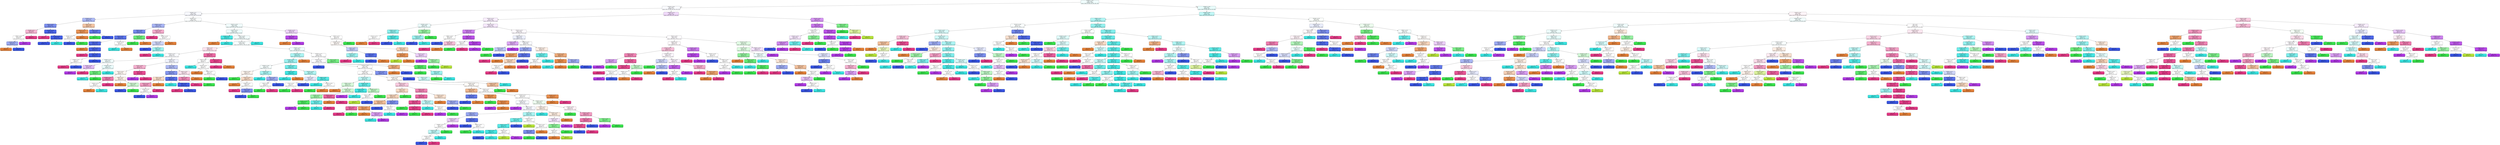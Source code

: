 digraph Tree {
node [shape=box, style="filled, rounded", color="black", fontname="helvetica"] ;
edge [fontname="helvetica"] ;
0 [label="X[1899] <= 0.46\ngini = 0.83\nsamples = 1638\nvalue = [336, 32, 362, 641, 434, 300, 478]", fillcolor="#f0fdfd"] ;
1 [label="X[1425] <= 0.63\ngini = 0.83\nsamples = 717\nvalue = [167, 10, 163, 193, 222, 178, 173]", fillcolor="#f9fafe"] ;
0 -> 1 [labeldistance=2.5, labelangle=45, headlabel="True"] ;
2 [label="X[1184] <= 0.2\ngini = 0.82\nsamples = 458\nvalue = [121, 8, 97, 148, 171, 50, 119]", fillcolor="#f7f8fe"] ;
1 -> 2 ;
3 [label="X[2108] <= 0.3\ngini = 0.61\nsamples = 33\nvalue = [14, 0, 2, 1, 32, 2, 6]", fillcolor="#acb8f4"] ;
2 -> 3 ;
4 [label="X[521] <= 0.03\ngini = 0.45\nsamples = 20\nvalue = [1, 0, 0, 1, 26, 2, 6]", fillcolor="#7b8eee"] ;
3 -> 4 ;
5 [label="X[1408] <= 0.4\ngini = 0.66\nsamples = 6\nvalue = [1, 0, 0, 0, 2, 2, 5]", fillcolor="#f5b5d2"] ;
4 -> 5 ;
6 [label="X[993] <= 0.09\ngini = 0.64\nsamples = 4\nvalue = [1, 0, 0, 0, 2, 2, 0]", fillcolor="#ffffff"] ;
5 -> 6 ;
7 [label="X[1794] <= 0.13\ngini = 0.44\nsamples = 3\nvalue = [1, 0, 0, 0, 2, 0, 0]", fillcolor="#9caaf2"] ;
6 -> 7 ;
8 [label="gini = 0.0\nsamples = 1\nvalue = [1, 0, 0, 0, 0, 0, 0]", fillcolor="#e58139"] ;
7 -> 8 ;
9 [label="gini = 0.0\nsamples = 2\nvalue = [0, 0, 0, 0, 2, 0, 0]", fillcolor="#3956e5"] ;
7 -> 9 ;
10 [label="gini = 0.0\nsamples = 1\nvalue = [0, 0, 0, 0, 0, 2, 0]", fillcolor="#b139e5"] ;
6 -> 10 ;
11 [label="gini = 0.0\nsamples = 2\nvalue = [0, 0, 0, 0, 0, 0, 5]", fillcolor="#e53986"] ;
5 -> 11 ;
12 [label="X[1734] <= 0.08\ngini = 0.14\nsamples = 14\nvalue = [0, 0, 0, 1, 24, 0, 1]", fillcolor="#4964e7"] ;
4 -> 12 ;
13 [label="gini = 0.0\nsamples = 1\nvalue = [0, 0, 0, 0, 0, 0, 1]", fillcolor="#e53986"] ;
12 -> 13 ;
14 [label="X[1702] <= 0.53\ngini = 0.08\nsamples = 13\nvalue = [0, 0, 0, 1, 24, 0, 0]", fillcolor="#415de6"] ;
12 -> 14 ;
15 [label="gini = 0.0\nsamples = 12\nvalue = [0, 0, 0, 0, 24, 0, 0]", fillcolor="#3956e5"] ;
14 -> 15 ;
16 [label="gini = 0.0\nsamples = 1\nvalue = [0, 0, 0, 1, 0, 0, 0]", fillcolor="#39e5e2"] ;
14 -> 16 ;
17 [label="X[90] <= 0.54\ngini = 0.53\nsamples = 13\nvalue = [13, 0, 2, 0, 6, 0, 0]", fillcolor="#f3c4a3"] ;
3 -> 17 ;
18 [label="X[1317] <= 0.11\ngini = 0.24\nsamples = 9\nvalue = [13, 0, 1, 0, 1, 0, 0]", fillcolor="#e99355"] ;
17 -> 18 ;
19 [label="X[1404] <= 0.51\ngini = 0.5\nsamples = 2\nvalue = [0, 0, 1, 0, 1, 0, 0]", fillcolor="#ffffff"] ;
18 -> 19 ;
20 [label="gini = 0.0\nsamples = 1\nvalue = [0, 0, 0, 0, 1, 0, 0]", fillcolor="#3956e5"] ;
19 -> 20 ;
21 [label="gini = 0.0\nsamples = 1\nvalue = [0, 0, 1, 0, 0, 0, 0]", fillcolor="#39e54d"] ;
19 -> 21 ;
22 [label="gini = 0.0\nsamples = 7\nvalue = [13, 0, 0, 0, 0, 0, 0]", fillcolor="#e58139"] ;
18 -> 22 ;
23 [label="X[1867] <= 0.51\ngini = 0.28\nsamples = 4\nvalue = [0, 0, 1, 0, 5, 0, 0]", fillcolor="#6178ea"] ;
17 -> 23 ;
24 [label="gini = 0.0\nsamples = 1\nvalue = [0, 0, 1, 0, 0, 0, 0]", fillcolor="#39e54d"] ;
23 -> 24 ;
25 [label="gini = 0.0\nsamples = 3\nvalue = [0, 0, 0, 0, 5, 0, 0]", fillcolor="#3956e5"] ;
23 -> 25 ;
26 [label="X[2278] <= 0.1\ngini = 0.82\nsamples = 425\nvalue = [107, 8, 95, 147, 139, 48, 113]", fillcolor="#fcffff"] ;
2 -> 26 ;
27 [label="X[1801] <= 0.34\ngini = 0.63\nsamples = 35\nvalue = [6, 0, 4, 3, 30, 0, 11]", fillcolor="#a8b4f4"] ;
26 -> 27 ;
28 [label="X[460] <= 0.66\ngini = 0.45\nsamples = 24\nvalue = [3, 0, 4, 1, 27, 0, 2]", fillcolor="#7589ed"] ;
27 -> 28 ;
29 [label="X[221] <= 0.55\ngini = 0.28\nsamples = 20\nvalue = [2, 0, 0, 1, 27, 0, 2]", fillcolor="#5a72e9"] ;
28 -> 29 ;
30 [label="X[206] <= 0.06\ngini = 0.18\nsamples = 18\nvalue = [1, 0, 0, 0, 27, 0, 2]", fillcolor="#4e68e8"] ;
29 -> 30 ;
31 [label="gini = 0.0\nsamples = 1\nvalue = [1, 0, 0, 0, 0, 0, 0]", fillcolor="#e58139"] ;
30 -> 31 ;
32 [label="X[1280] <= 0.21\ngini = 0.13\nsamples = 17\nvalue = [0, 0, 0, 0, 27, 0, 2]", fillcolor="#4863e7"] ;
30 -> 32 ;
33 [label="gini = 0.0\nsamples = 1\nvalue = [0, 0, 0, 0, 0, 0, 1]", fillcolor="#e53986"] ;
32 -> 33 ;
34 [label="X[683] <= 0.08\ngini = 0.07\nsamples = 16\nvalue = [0, 0, 0, 0, 27, 0, 1]", fillcolor="#405ce6"] ;
32 -> 34 ;
35 [label="X[1089] <= 0.31\ngini = 0.5\nsamples = 2\nvalue = [0, 0, 0, 0, 1, 0, 1]", fillcolor="#ffffff"] ;
34 -> 35 ;
36 [label="gini = 0.0\nsamples = 1\nvalue = [0, 0, 0, 0, 0, 0, 1]", fillcolor="#e53986"] ;
35 -> 36 ;
37 [label="gini = 0.0\nsamples = 1\nvalue = [0, 0, 0, 0, 1, 0, 0]", fillcolor="#3956e5"] ;
35 -> 37 ;
38 [label="gini = 0.0\nsamples = 14\nvalue = [0, 0, 0, 0, 26, 0, 0]", fillcolor="#3956e5"] ;
34 -> 38 ;
39 [label="X[1333] <= 0.56\ngini = 0.5\nsamples = 2\nvalue = [1, 0, 0, 1, 0, 0, 0]", fillcolor="#ffffff"] ;
29 -> 39 ;
40 [label="gini = 0.0\nsamples = 1\nvalue = [0, 0, 0, 1, 0, 0, 0]", fillcolor="#39e5e2"] ;
39 -> 40 ;
41 [label="gini = 0.0\nsamples = 1\nvalue = [1, 0, 0, 0, 0, 0, 0]", fillcolor="#e58139"] ;
39 -> 41 ;
42 [label="X[243] <= 0.66\ngini = 0.32\nsamples = 4\nvalue = [1, 0, 4, 0, 0, 0, 0]", fillcolor="#6aec79"] ;
28 -> 42 ;
43 [label="gini = 0.0\nsamples = 3\nvalue = [0, 0, 4, 0, 0, 0, 0]", fillcolor="#39e54d"] ;
42 -> 43 ;
44 [label="gini = 0.0\nsamples = 1\nvalue = [1, 0, 0, 0, 0, 0, 0]", fillcolor="#e58139"] ;
42 -> 44 ;
45 [label="X[1575] <= 0.26\ngini = 0.64\nsamples = 11\nvalue = [3, 0, 0, 2, 3, 0, 9]", fillcolor="#f4aacb"] ;
27 -> 45 ;
46 [label="gini = 0.0\nsamples = 4\nvalue = [0, 0, 0, 0, 0, 0, 8]", fillcolor="#e53986"] ;
45 -> 46 ;
47 [label="X[2291] <= 0.29\ngini = 0.72\nsamples = 7\nvalue = [3, 0, 0, 2, 3, 0, 1]", fillcolor="#ffffff"] ;
45 -> 47 ;
48 [label="X[921] <= 0.45\ngini = 0.61\nsamples = 4\nvalue = [0, 0, 0, 2, 3, 0, 1]", fillcolor="#ced5f8"] ;
47 -> 48 ;
49 [label="gini = 0.0\nsamples = 2\nvalue = [0, 0, 0, 0, 3, 0, 0]", fillcolor="#3956e5"] ;
48 -> 49 ;
50 [label="X[648] <= 0.71\ngini = 0.44\nsamples = 2\nvalue = [0, 0, 0, 2, 0, 0, 1]", fillcolor="#9cf2f0"] ;
48 -> 50 ;
51 [label="gini = 0.0\nsamples = 1\nvalue = [0, 0, 0, 0, 0, 0, 1]", fillcolor="#e53986"] ;
50 -> 51 ;
52 [label="gini = 0.0\nsamples = 1\nvalue = [0, 0, 0, 2, 0, 0, 0]", fillcolor="#39e5e2"] ;
50 -> 52 ;
53 [label="gini = 0.0\nsamples = 3\nvalue = [3, 0, 0, 0, 0, 0, 0]", fillcolor="#e58139"] ;
47 -> 53 ;
54 [label="X[1917] <= 0.82\ngini = 0.82\nsamples = 390\nvalue = [101, 8, 91, 144, 109, 48, 102]", fillcolor="#f1fdfd"] ;
26 -> 54 ;
55 [label="X[1857] <= 0.05\ngini = 0.82\nsamples = 360\nvalue = [92, 6, 83, 140, 102, 30, 100]", fillcolor="#eefdfd"] ;
54 -> 55 ;
56 [label="X[1694] <= 0.24\ngini = 0.14\nsamples = 6\nvalue = [1, 0, 0, 12, 0, 0, 0]", fillcolor="#49e7e4"] ;
55 -> 56 ;
57 [label="gini = 0.0\nsamples = 1\nvalue = [1, 0, 0, 0, 0, 0, 0]", fillcolor="#e58139"] ;
56 -> 57 ;
58 [label="gini = 0.0\nsamples = 5\nvalue = [0, 0, 0, 12, 0, 0, 0]", fillcolor="#39e5e2"] ;
56 -> 58 ;
59 [label="X[461] <= 0.85\ngini = 0.82\nsamples = 354\nvalue = [91, 6, 83, 128, 102, 30, 100]", fillcolor="#f3fdfd"] ;
55 -> 59 ;
60 [label="X[1133] <= 0.34\ngini = 0.82\nsamples = 349\nvalue = [91, 6, 83, 117, 102, 30, 100]", fillcolor="#f8fefe"] ;
59 -> 60 ;
61 [label="X[929] <= 0.6\ngini = 0.77\nsamples = 76\nvalue = [17, 0, 15, 14, 30, 5, 44]", fillcolor="#fbe2ed"] ;
60 -> 61 ;
62 [label="X[1633] <= 0.12\ngini = 0.79\nsamples = 64\nvalue = [15, 0, 14, 13, 29, 5, 27]", fillcolor="#fafbfe"] ;
61 -> 62 ;
63 [label="X[1069] <= 0.22\ngini = 0.67\nsamples = 12\nvalue = [0, 0, 8, 9, 0, 3, 2]", fillcolor="#f1fdfd"] ;
62 -> 63 ;
64 [label="X[1262] <= 0.38\ngini = 0.48\nsamples = 2\nvalue = [0, 0, 0, 0, 0, 3, 2]", fillcolor="#e5bdf6"] ;
63 -> 64 ;
65 [label="gini = 0.0\nsamples = 1\nvalue = [0, 0, 0, 0, 0, 3, 0]", fillcolor="#b139e5"] ;
64 -> 65 ;
66 [label="gini = 0.0\nsamples = 1\nvalue = [0, 0, 0, 0, 0, 0, 2]", fillcolor="#e53986"] ;
64 -> 66 ;
67 [label="X[1138] <= 0.39\ngini = 0.5\nsamples = 10\nvalue = [0, 0, 8, 9, 0, 0, 0]", fillcolor="#e9fcfc"] ;
63 -> 67 ;
68 [label="X[2040] <= 0.2\ngini = 0.32\nsamples = 6\nvalue = [0, 0, 8, 2, 0, 0, 0]", fillcolor="#6aec79"] ;
67 -> 68 ;
69 [label="gini = 0.0\nsamples = 1\nvalue = [0, 0, 0, 2, 0, 0, 0]", fillcolor="#39e5e2"] ;
68 -> 69 ;
70 [label="gini = 0.0\nsamples = 5\nvalue = [0, 0, 8, 0, 0, 0, 0]", fillcolor="#39e54d"] ;
68 -> 70 ;
71 [label="gini = 0.0\nsamples = 4\nvalue = [0, 0, 0, 7, 0, 0, 0]", fillcolor="#39e5e2"] ;
67 -> 71 ;
72 [label="X[1195] <= 0.2\ngini = 0.73\nsamples = 52\nvalue = [15, 0, 6, 4, 29, 2, 25]", fillcolor="#f1f3fd"] ;
62 -> 72 ;
73 [label="X[145] <= 0.48\ngini = 0.67\nsamples = 21\nvalue = [6, 0, 4, 1, 3, 1, 16]", fillcolor="#f5b0cf"] ;
72 -> 73 ;
74 [label="X[221] <= 0.24\ngini = 0.76\nsamples = 13\nvalue = [6, 0, 4, 1, 3, 0, 5]", fillcolor="#fdf6f1"] ;
73 -> 74 ;
75 [label="X[1308] <= 0.23\ngini = 0.45\nsamples = 5\nvalue = [1, 0, 0, 1, 0, 0, 5]", fillcolor="#ee7bae"] ;
74 -> 75 ;
76 [label="X[1601] <= 0.13\ngini = 0.5\nsamples = 2\nvalue = [1, 0, 0, 1, 0, 0, 0]", fillcolor="#ffffff"] ;
75 -> 76 ;
77 [label="gini = 0.0\nsamples = 1\nvalue = [1, 0, 0, 0, 0, 0, 0]", fillcolor="#e58139"] ;
76 -> 77 ;
78 [label="gini = 0.0\nsamples = 1\nvalue = [0, 0, 0, 1, 0, 0, 0]", fillcolor="#39e5e2"] ;
76 -> 78 ;
79 [label="gini = 0.0\nsamples = 3\nvalue = [0, 0, 0, 0, 0, 0, 5]", fillcolor="#e53986"] ;
75 -> 79 ;
80 [label="X[804] <= 0.17\ngini = 0.65\nsamples = 8\nvalue = [5, 0, 4, 0, 3, 0, 0]", fillcolor="#fcefe6"] ;
74 -> 80 ;
81 [label="gini = 0.0\nsamples = 3\nvalue = [5, 0, 0, 0, 0, 0, 0]", fillcolor="#e58139"] ;
80 -> 81 ;
82 [label="X[763] <= 0.08\ngini = 0.49\nsamples = 5\nvalue = [0, 0, 4, 0, 3, 0, 0]", fillcolor="#cef8d2"] ;
80 -> 82 ;
83 [label="gini = 0.0\nsamples = 2\nvalue = [0, 0, 0, 0, 3, 0, 0]", fillcolor="#3956e5"] ;
82 -> 83 ;
84 [label="gini = 0.0\nsamples = 3\nvalue = [0, 0, 4, 0, 0, 0, 0]", fillcolor="#39e54d"] ;
82 -> 84 ;
85 [label="X[274] <= 0.07\ngini = 0.15\nsamples = 8\nvalue = [0, 0, 0, 0, 0, 1, 11]", fillcolor="#e74b91"] ;
73 -> 85 ;
86 [label="gini = 0.0\nsamples = 1\nvalue = [0, 0, 0, 0, 0, 1, 0]", fillcolor="#b139e5"] ;
85 -> 86 ;
87 [label="gini = 0.0\nsamples = 7\nvalue = [0, 0, 0, 0, 0, 0, 11]", fillcolor="#e53986"] ;
85 -> 87 ;
88 [label="X[77] <= 0.44\ngini = 0.66\nsamples = 31\nvalue = [9, 0, 2, 3, 26, 1, 9]", fillcolor="#adb9f4"] ;
72 -> 88 ;
89 [label="X[1125] <= 0.33\ngini = 0.52\nsamples = 23\nvalue = [5, 0, 0, 3, 26, 1, 4]", fillcolor="#8597ef"] ;
88 -> 89 ;
90 [label="X[36] <= 0.58\ngini = 0.64\nsamples = 6\nvalue = [5, 0, 0, 0, 1, 1, 3]", fillcolor="#f8dbc6"] ;
89 -> 90 ;
91 [label="X[2271] <= 0.12\ngini = 0.56\nsamples = 4\nvalue = [0, 0, 0, 0, 1, 1, 3]", fillcolor="#f29cc2"] ;
90 -> 91 ;
92 [label="X[2066] <= 0.06\ngini = 0.5\nsamples = 2\nvalue = [0, 0, 0, 0, 1, 1, 0]", fillcolor="#ffffff"] ;
91 -> 92 ;
93 [label="gini = 0.0\nsamples = 1\nvalue = [0, 0, 0, 0, 1, 0, 0]", fillcolor="#3956e5"] ;
92 -> 93 ;
94 [label="gini = 0.0\nsamples = 1\nvalue = [0, 0, 0, 0, 0, 1, 0]", fillcolor="#b139e5"] ;
92 -> 94 ;
95 [label="gini = 0.0\nsamples = 2\nvalue = [0, 0, 0, 0, 0, 0, 3]", fillcolor="#e53986"] ;
91 -> 95 ;
96 [label="gini = 0.0\nsamples = 2\nvalue = [5, 0, 0, 0, 0, 0, 0]", fillcolor="#e58139"] ;
90 -> 96 ;
97 [label="X[1900] <= 0.19\ngini = 0.24\nsamples = 17\nvalue = [0, 0, 0, 3, 25, 0, 1]", fillcolor="#5770e9"] ;
89 -> 97 ;
98 [label="gini = 0.0\nsamples = 3\nvalue = [0, 0, 0, 3, 0, 0, 0]", fillcolor="#39e5e2"] ;
97 -> 98 ;
99 [label="X[386] <= 0.04\ngini = 0.07\nsamples = 14\nvalue = [0, 0, 0, 0, 25, 0, 1]", fillcolor="#415de6"] ;
97 -> 99 ;
100 [label="gini = 0.0\nsamples = 1\nvalue = [0, 0, 0, 0, 0, 0, 1]", fillcolor="#e53986"] ;
99 -> 100 ;
101 [label="gini = 0.0\nsamples = 13\nvalue = [0, 0, 0, 0, 25, 0, 0]", fillcolor="#3956e5"] ;
99 -> 101 ;
102 [label="X[187] <= 0.32\ngini = 0.63\nsamples = 8\nvalue = [4, 0, 2, 0, 0, 0, 5]", fillcolor="#fbe3ee"] ;
88 -> 102 ;
103 [label="X[654] <= 0.49\ngini = 0.41\nsamples = 5\nvalue = [0, 0, 2, 0, 0, 0, 5]", fillcolor="#ef88b6"] ;
102 -> 103 ;
104 [label="gini = 0.0\nsamples = 3\nvalue = [0, 0, 0, 0, 0, 0, 5]", fillcolor="#e53986"] ;
103 -> 104 ;
105 [label="gini = 0.0\nsamples = 2\nvalue = [0, 0, 2, 0, 0, 0, 0]", fillcolor="#39e54d"] ;
103 -> 105 ;
106 [label="gini = 0.0\nsamples = 3\nvalue = [4, 0, 0, 0, 0, 0, 0]", fillcolor="#e58139"] ;
102 -> 106 ;
107 [label="X[168] <= 0.42\ngini = 0.39\nsamples = 12\nvalue = [2, 0, 1, 1, 1, 0, 17]", fillcolor="#ec6aa4"] ;
61 -> 107 ;
108 [label="X[532] <= 0.22\ngini = 0.75\nsamples = 4\nvalue = [1, 0, 1, 1, 1, 0, 0]", fillcolor="#ffffff"] ;
107 -> 108 ;
109 [label="gini = 0.0\nsamples = 1\nvalue = [0, 0, 0, 1, 0, 0, 0]", fillcolor="#39e5e2"] ;
108 -> 109 ;
110 [label="X[1576] <= 0.23\ngini = 0.67\nsamples = 3\nvalue = [1, 0, 1, 0, 1, 0, 0]", fillcolor="#ffffff"] ;
108 -> 110 ;
111 [label="gini = 0.0\nsamples = 1\nvalue = [1, 0, 0, 0, 0, 0, 0]", fillcolor="#e58139"] ;
110 -> 111 ;
112 [label="X[970] <= 0.51\ngini = 0.5\nsamples = 2\nvalue = [0, 0, 1, 0, 1, 0, 0]", fillcolor="#ffffff"] ;
110 -> 112 ;
113 [label="gini = 0.0\nsamples = 1\nvalue = [0, 0, 1, 0, 0, 0, 0]", fillcolor="#39e54d"] ;
112 -> 113 ;
114 [label="gini = 0.0\nsamples = 1\nvalue = [0, 0, 0, 0, 1, 0, 0]", fillcolor="#3956e5"] ;
112 -> 114 ;
115 [label="X[2107] <= 0.64\ngini = 0.1\nsamples = 8\nvalue = [1, 0, 0, 0, 0, 0, 17]", fillcolor="#e7458d"] ;
107 -> 115 ;
116 [label="gini = 0.0\nsamples = 7\nvalue = [0, 0, 0, 0, 0, 0, 17]", fillcolor="#e53986"] ;
115 -> 116 ;
117 [label="gini = 0.0\nsamples = 1\nvalue = [1, 0, 0, 0, 0, 0, 0]", fillcolor="#e58139"] ;
115 -> 117 ;
118 [label="X[1696] <= 0.27\ngini = 0.82\nsamples = 273\nvalue = [74, 6, 68, 103, 72, 25, 56]", fillcolor="#eefdfc"] ;
60 -> 118 ;
119 [label="X[1261] <= 0.76\ngini = 0.67\nsamples = 63\nvalue = [14, 0, 10, 44, 10, 0, 7]", fillcolor="#abf4f3"] ;
118 -> 119 ;
120 [label="X[1269] <= 0.37\ngini = 0.64\nsamples = 60\nvalue = [8, 0, 10, 44, 10, 0, 7]", fillcolor="#9df2f1"] ;
119 -> 120 ;
121 [label="X[1818] <= 0.36\ngini = 0.79\nsamples = 23\nvalue = [6, 0, 6, 7, 6, 0, 4]", fillcolor="#f6fefe"] ;
120 -> 121 ;
122 [label="X[1652] <= 0.06\ngini = 0.73\nsamples = 14\nvalue = [6, 0, 5, 0, 3, 0, 3]", fillcolor="#fdf4ee"] ;
121 -> 122 ;
123 [label="gini = 0.0\nsamples = 3\nvalue = [0, 0, 4, 0, 0, 0, 0]", fillcolor="#39e54d"] ;
122 -> 123 ;
124 [label="X[1327] <= 0.43\ngini = 0.67\nsamples = 11\nvalue = [6, 0, 1, 0, 3, 0, 3]", fillcolor="#f7d9c4"] ;
122 -> 124 ;
125 [label="gini = 0.0\nsamples = 5\nvalue = [6, 0, 0, 0, 0, 0, 0]", fillcolor="#e58139"] ;
124 -> 125 ;
126 [label="X[1465] <= 0.31\ngini = 0.61\nsamples = 6\nvalue = [0, 0, 1, 0, 3, 0, 3]", fillcolor="#ffffff"] ;
124 -> 126 ;
127 [label="gini = 0.0\nsamples = 2\nvalue = [0, 0, 0, 0, 0, 0, 3]", fillcolor="#e53986"] ;
126 -> 127 ;
128 [label="X[577] <= 0.42\ngini = 0.38\nsamples = 4\nvalue = [0, 0, 1, 0, 3, 0, 0]", fillcolor="#7b8eee"] ;
126 -> 128 ;
129 [label="gini = 0.0\nsamples = 3\nvalue = [0, 0, 0, 0, 3, 0, 0]", fillcolor="#3956e5"] ;
128 -> 129 ;
130 [label="gini = 0.0\nsamples = 1\nvalue = [0, 0, 1, 0, 0, 0, 0]", fillcolor="#39e54d"] ;
128 -> 130 ;
131 [label="X[1443] <= 0.3\ngini = 0.58\nsamples = 9\nvalue = [0, 0, 1, 7, 3, 0, 1]", fillcolor="#a7f3f2"] ;
121 -> 131 ;
132 [label="gini = 0.0\nsamples = 5\nvalue = [0, 0, 0, 7, 0, 0, 0]", fillcolor="#39e5e2"] ;
131 -> 132 ;
133 [label="X[947] <= 0.49\ngini = 0.56\nsamples = 4\nvalue = [0, 0, 1, 0, 3, 0, 1]", fillcolor="#9caaf2"] ;
131 -> 133 ;
134 [label="X[937] <= 0.66\ngini = 0.5\nsamples = 2\nvalue = [0, 0, 1, 0, 0, 0, 1]", fillcolor="#ffffff"] ;
133 -> 134 ;
135 [label="gini = 0.0\nsamples = 1\nvalue = [0, 0, 1, 0, 0, 0, 0]", fillcolor="#39e54d"] ;
134 -> 135 ;
136 [label="gini = 0.0\nsamples = 1\nvalue = [0, 0, 0, 0, 0, 0, 1]", fillcolor="#e53986"] ;
134 -> 136 ;
137 [label="gini = 0.0\nsamples = 2\nvalue = [0, 0, 0, 0, 3, 0, 0]", fillcolor="#3956e5"] ;
133 -> 137 ;
138 [label="X[1546] <= 0.45\ngini = 0.43\nsamples = 37\nvalue = [2, 0, 4, 37, 4, 0, 3]", fillcolor="#71ecea"] ;
120 -> 138 ;
139 [label="X[1940] <= 0.55\ngini = 0.07\nsamples = 20\nvalue = [1, 0, 0, 25, 0, 0, 0]", fillcolor="#41e6e3"] ;
138 -> 139 ;
140 [label="gini = 0.0\nsamples = 19\nvalue = [0, 0, 0, 25, 0, 0, 0]", fillcolor="#39e5e2"] ;
139 -> 140 ;
141 [label="gini = 0.0\nsamples = 1\nvalue = [1, 0, 0, 0, 0, 0, 0]", fillcolor="#e58139"] ;
139 -> 141 ;
142 [label="X[1787] <= 0.49\ngini = 0.68\nsamples = 17\nvalue = [1, 0, 4, 12, 4, 0, 3]", fillcolor="#b0f5f3"] ;
138 -> 142 ;
143 [label="X[795] <= 0.61\ngini = 0.66\nsamples = 7\nvalue = [0, 0, 3, 0, 4, 0, 3]", fillcolor="#e3e7fb"] ;
142 -> 143 ;
144 [label="X[734] <= 0.24\ngini = 0.5\nsamples = 4\nvalue = [0, 0, 3, 0, 0, 0, 3]", fillcolor="#ffffff"] ;
143 -> 144 ;
145 [label="gini = 0.0\nsamples = 2\nvalue = [0, 0, 3, 0, 0, 0, 0]", fillcolor="#39e54d"] ;
144 -> 145 ;
146 [label="gini = 0.0\nsamples = 2\nvalue = [0, 0, 0, 0, 0, 0, 3]", fillcolor="#e53986"] ;
144 -> 146 ;
147 [label="gini = 0.0\nsamples = 3\nvalue = [0, 0, 0, 0, 4, 0, 0]", fillcolor="#3956e5"] ;
143 -> 147 ;
148 [label="X[496] <= 0.65\ngini = 0.26\nsamples = 10\nvalue = [1, 0, 1, 12, 0, 0, 0]", fillcolor="#57e9e6"] ;
142 -> 148 ;
149 [label="gini = 0.0\nsamples = 8\nvalue = [0, 0, 0, 12, 0, 0, 0]", fillcolor="#39e5e2"] ;
148 -> 149 ;
150 [label="X[2015] <= 0.69\ngini = 0.5\nsamples = 2\nvalue = [1, 0, 1, 0, 0, 0, 0]", fillcolor="#ffffff"] ;
148 -> 150 ;
151 [label="gini = 0.0\nsamples = 1\nvalue = [0, 0, 1, 0, 0, 0, 0]", fillcolor="#39e54d"] ;
150 -> 151 ;
152 [label="gini = 0.0\nsamples = 1\nvalue = [1, 0, 0, 0, 0, 0, 0]", fillcolor="#e58139"] ;
150 -> 152 ;
153 [label="gini = 0.0\nsamples = 3\nvalue = [6, 0, 0, 0, 0, 0, 0]", fillcolor="#e58139"] ;
119 -> 153 ;
154 [label="X[1643] <= 0.71\ngini = 0.83\nsamples = 210\nvalue = [60, 6, 58, 59, 62, 25, 49]", fillcolor="#fdfeff"] ;
118 -> 154 ;
155 [label="X[1975] <= 0.01\ngini = 0.83\nsamples = 196\nvalue = [57, 6, 41, 57, 61, 25, 49]", fillcolor="#fcfcff"] ;
154 -> 155 ;
156 [label="gini = 0.0\nsamples = 4\nvalue = [0, 0, 0, 0, 9, 0, 0]", fillcolor="#3956e5"] ;
155 -> 156 ;
157 [label="X[2239] <= 0.66\ngini = 0.83\nsamples = 192\nvalue = [57, 6, 41, 57, 52, 25, 49]", fillcolor="#ffffff"] ;
155 -> 157 ;
158 [label="X[1406] <= 0.4\ngini = 0.83\nsamples = 181\nvalue = [55, 6, 40, 54, 38, 25, 49]", fillcolor="#fffefe"] ;
157 -> 158 ;
159 [label="X[2179] <= 0.34\ngini = 0.69\nsamples = 33\nvalue = [5, 1, 12, 25, 1, 2, 6]", fillcolor="#bff7f6"] ;
158 -> 159 ;
160 [label="X[590] <= 0.29\ngini = 0.74\nsamples = 18\nvalue = [5, 0, 10, 4, 0, 1, 6]", fillcolor="#d7fadb"] ;
159 -> 160 ;
161 [label="gini = 0.0\nsamples = 3\nvalue = [4, 0, 0, 0, 0, 0, 0]", fillcolor="#e58139"] ;
160 -> 161 ;
162 [label="X[1584] <= 0.47\ngini = 0.68\nsamples = 15\nvalue = [1, 0, 10, 4, 0, 1, 6]", fillcolor="#cef8d2"] ;
160 -> 162 ;
163 [label="X[1266] <= 0.45\ngini = 0.54\nsamples = 10\nvalue = [0, 0, 10, 4, 0, 1, 1]", fillcolor="#9cf2a6"] ;
162 -> 163 ;
164 [label="X[1466] <= 0.28\ngini = 0.17\nsamples = 6\nvalue = [0, 0, 10, 0, 0, 1, 0]", fillcolor="#4de85f"] ;
163 -> 164 ;
165 [label="gini = 0.0\nsamples = 1\nvalue = [0, 0, 0, 0, 0, 1, 0]", fillcolor="#b139e5"] ;
164 -> 165 ;
166 [label="gini = 0.0\nsamples = 5\nvalue = [0, 0, 10, 0, 0, 0, 0]", fillcolor="#39e54d"] ;
164 -> 166 ;
167 [label="X[1517] <= 0.72\ngini = 0.32\nsamples = 4\nvalue = [0, 0, 0, 4, 0, 0, 1]", fillcolor="#6aece9"] ;
163 -> 167 ;
168 [label="gini = 0.0\nsamples = 3\nvalue = [0, 0, 0, 4, 0, 0, 0]", fillcolor="#39e5e2"] ;
167 -> 168 ;
169 [label="gini = 0.0\nsamples = 1\nvalue = [0, 0, 0, 0, 0, 0, 1]", fillcolor="#e53986"] ;
167 -> 169 ;
170 [label="X[1878] <= 0.34\ngini = 0.28\nsamples = 5\nvalue = [1, 0, 0, 0, 0, 0, 5]", fillcolor="#ea619e"] ;
162 -> 170 ;
171 [label="gini = 0.0\nsamples = 1\nvalue = [1, 0, 0, 0, 0, 0, 0]", fillcolor="#e58139"] ;
170 -> 171 ;
172 [label="gini = 0.0\nsamples = 4\nvalue = [0, 0, 0, 0, 0, 0, 5]", fillcolor="#e53986"] ;
170 -> 172 ;
173 [label="X[1608] <= 0.49\ngini = 0.34\nsamples = 15\nvalue = [0, 1, 2, 21, 1, 1, 0]", fillcolor="#62eae8"] ;
159 -> 173 ;
174 [label="X[1146] <= 0.09\ngini = 0.09\nsamples = 12\nvalue = [0, 0, 0, 21, 0, 1, 0]", fillcolor="#42e6e3"] ;
173 -> 174 ;
175 [label="gini = 0.0\nsamples = 1\nvalue = [0, 0, 0, 0, 0, 1, 0]", fillcolor="#b139e5"] ;
174 -> 175 ;
176 [label="gini = 0.0\nsamples = 11\nvalue = [0, 0, 0, 21, 0, 0, 0]", fillcolor="#39e5e2"] ;
174 -> 176 ;
177 [label="X[2206] <= 0.73\ngini = 0.62\nsamples = 3\nvalue = [0, 1, 2, 0, 1, 0, 0]", fillcolor="#bdf6c4"] ;
173 -> 177 ;
178 [label="X[510] <= 0.45\ngini = 0.5\nsamples = 2\nvalue = [0, 1, 0, 0, 1, 0, 0]", fillcolor="#ffffff"] ;
177 -> 178 ;
179 [label="gini = 0.0\nsamples = 1\nvalue = [0, 1, 0, 0, 0, 0, 0]", fillcolor="#b7e539"] ;
178 -> 179 ;
180 [label="gini = 0.0\nsamples = 1\nvalue = [0, 0, 0, 0, 1, 0, 0]", fillcolor="#3956e5"] ;
178 -> 180 ;
181 [label="gini = 0.0\nsamples = 1\nvalue = [0, 0, 2, 0, 0, 0, 0]", fillcolor="#39e54d"] ;
177 -> 181 ;
182 [label="X[1108] <= 0.36\ngini = 0.83\nsamples = 148\nvalue = [50, 5, 28, 29, 37, 23, 43]", fillcolor="#fefaf7"] ;
158 -> 182 ;
183 [label="X[2212] <= 0.25\ngini = 0.73\nsamples = 50\nvalue = [16, 0, 10, 4, 7, 4, 31]", fillcolor="#f8cadf"] ;
182 -> 183 ;
184 [label="X[145] <= 0.47\ngini = 0.76\nsamples = 26\nvalue = [13, 0, 5, 2, 5, 3, 4]", fillcolor="#f7dac4"] ;
183 -> 184 ;
185 [label="X[608] <= 0.52\ngini = 0.71\nsamples = 23\nvalue = [13, 0, 1, 2, 5, 3, 4]", fillcolor="#f6d3ba"] ;
184 -> 185 ;
186 [label="X[1075] <= 0.41\ngini = 0.57\nsamples = 16\nvalue = [13, 0, 1, 1, 0, 2, 4]", fillcolor="#f1bc96"] ;
185 -> 186 ;
187 [label="X[308] <= 0.46\ngini = 0.32\nsamples = 4\nvalue = [0, 0, 1, 0, 0, 0, 4]", fillcolor="#ec6aa4"] ;
186 -> 187 ;
188 [label="gini = 0.0\nsamples = 3\nvalue = [0, 0, 0, 0, 0, 0, 4]", fillcolor="#e53986"] ;
187 -> 188 ;
189 [label="gini = 0.0\nsamples = 1\nvalue = [0, 0, 1, 0, 0, 0, 0]", fillcolor="#39e54d"] ;
187 -> 189 ;
190 [label="X[497] <= 0.64\ngini = 0.32\nsamples = 12\nvalue = [13, 0, 0, 1, 0, 2, 0]", fillcolor="#eb9c63"] ;
186 -> 190 ;
191 [label="gini = 0.0\nsamples = 10\nvalue = [13, 0, 0, 0, 0, 0, 0]", fillcolor="#e58139"] ;
190 -> 191 ;
192 [label="X[1340] <= 0.19\ngini = 0.44\nsamples = 2\nvalue = [0, 0, 0, 1, 0, 2, 0]", fillcolor="#d89cf2"] ;
190 -> 192 ;
193 [label="gini = 0.0\nsamples = 1\nvalue = [0, 0, 0, 1, 0, 0, 0]", fillcolor="#39e5e2"] ;
192 -> 193 ;
194 [label="gini = 0.0\nsamples = 1\nvalue = [0, 0, 0, 0, 0, 2, 0]", fillcolor="#b139e5"] ;
192 -> 194 ;
195 [label="X[1647] <= 0.5\ngini = 0.45\nsamples = 7\nvalue = [0, 0, 0, 1, 5, 1, 0]", fillcolor="#7b8eee"] ;
185 -> 195 ;
196 [label="gini = 0.0\nsamples = 5\nvalue = [0, 0, 0, 0, 5, 0, 0]", fillcolor="#3956e5"] ;
195 -> 196 ;
197 [label="X[894] <= 0.47\ngini = 0.5\nsamples = 2\nvalue = [0, 0, 0, 1, 0, 1, 0]", fillcolor="#ffffff"] ;
195 -> 197 ;
198 [label="gini = 0.0\nsamples = 1\nvalue = [0, 0, 0, 1, 0, 0, 0]", fillcolor="#39e5e2"] ;
197 -> 198 ;
199 [label="gini = 0.0\nsamples = 1\nvalue = [0, 0, 0, 0, 0, 1, 0]", fillcolor="#b139e5"] ;
197 -> 199 ;
200 [label="gini = 0.0\nsamples = 3\nvalue = [0, 0, 4, 0, 0, 0, 0]", fillcolor="#39e54d"] ;
184 -> 200 ;
201 [label="X[349] <= 0.62\ngini = 0.52\nsamples = 24\nvalue = [3, 0, 5, 2, 2, 1, 27]", fillcolor="#ef83b3"] ;
183 -> 201 ;
202 [label="X[968] <= 0.43\ngini = 0.35\nsamples = 20\nvalue = [0, 0, 4, 2, 0, 1, 27]", fillcolor="#eb67a2"] ;
201 -> 202 ;
203 [label="X[998] <= 0.28\ngini = 0.18\nsamples = 16\nvalue = [0, 0, 3, 0, 0, 0, 27]", fillcolor="#e84f93"] ;
202 -> 203 ;
204 [label="gini = 0.0\nsamples = 1\nvalue = [0, 0, 2, 0, 0, 0, 0]", fillcolor="#39e54d"] ;
203 -> 204 ;
205 [label="X[1227] <= 0.17\ngini = 0.07\nsamples = 15\nvalue = [0, 0, 1, 0, 0, 0, 27]", fillcolor="#e6408a"] ;
203 -> 205 ;
206 [label="gini = 0.0\nsamples = 1\nvalue = [0, 0, 1, 0, 0, 0, 0]", fillcolor="#39e54d"] ;
205 -> 206 ;
207 [label="gini = 0.0\nsamples = 14\nvalue = [0, 0, 0, 0, 0, 0, 27]", fillcolor="#e53986"] ;
205 -> 207 ;
208 [label="X[1362] <= 0.47\ngini = 0.62\nsamples = 4\nvalue = [0, 0, 1, 2, 0, 1, 0]", fillcolor="#bdf6f5"] ;
202 -> 208 ;
209 [label="gini = 0.0\nsamples = 2\nvalue = [0, 0, 0, 2, 0, 0, 0]", fillcolor="#39e5e2"] ;
208 -> 209 ;
210 [label="X[270] <= 0.4\ngini = 0.5\nsamples = 2\nvalue = [0, 0, 1, 0, 0, 1, 0]", fillcolor="#ffffff"] ;
208 -> 210 ;
211 [label="gini = 0.0\nsamples = 1\nvalue = [0, 0, 0, 0, 0, 1, 0]", fillcolor="#b139e5"] ;
210 -> 211 ;
212 [label="gini = 0.0\nsamples = 1\nvalue = [0, 0, 1, 0, 0, 0, 0]", fillcolor="#39e54d"] ;
210 -> 212 ;
213 [label="X[1224] <= 0.44\ngini = 0.61\nsamples = 4\nvalue = [3, 0, 1, 0, 2, 0, 0]", fillcolor="#f8e0ce"] ;
201 -> 213 ;
214 [label="gini = 0.0\nsamples = 1\nvalue = [3, 0, 0, 0, 0, 0, 0]", fillcolor="#e58139"] ;
213 -> 214 ;
215 [label="X[1084] <= 0.44\ngini = 0.44\nsamples = 3\nvalue = [0, 0, 1, 0, 2, 0, 0]", fillcolor="#9caaf2"] ;
213 -> 215 ;
216 [label="gini = 0.0\nsamples = 2\nvalue = [0, 0, 0, 0, 2, 0, 0]", fillcolor="#3956e5"] ;
215 -> 216 ;
217 [label="gini = 0.0\nsamples = 1\nvalue = [0, 0, 1, 0, 0, 0, 0]", fillcolor="#39e54d"] ;
215 -> 217 ;
218 [label="X[1640] <= 0.39\ngini = 0.83\nsamples = 98\nvalue = [34, 5, 18, 25, 30, 19, 12]", fillcolor="#fefbf8"] ;
182 -> 218 ;
219 [label="X[1914] <= 0.28\ngini = 0.49\nsamples = 14\nvalue = [14, 0, 1, 0, 5, 1, 0]", fillcolor="#f0b890"] ;
218 -> 219 ;
220 [label="X[2116] <= 0.72\ngini = 0.28\nsamples = 5\nvalue = [1, 0, 0, 0, 5, 0, 0]", fillcolor="#6178ea"] ;
219 -> 220 ;
221 [label="gini = 0.0\nsamples = 4\nvalue = [0, 0, 0, 0, 5, 0, 0]", fillcolor="#3956e5"] ;
220 -> 221 ;
222 [label="gini = 0.0\nsamples = 1\nvalue = [1, 0, 0, 0, 0, 0, 0]", fillcolor="#e58139"] ;
220 -> 222 ;
223 [label="X[386] <= 0.28\ngini = 0.24\nsamples = 9\nvalue = [13, 0, 1, 0, 0, 1, 0]", fillcolor="#e99355"] ;
219 -> 223 ;
224 [label="gini = 0.0\nsamples = 1\nvalue = [0, 0, 1, 0, 0, 0, 0]", fillcolor="#39e54d"] ;
223 -> 224 ;
225 [label="X[2178] <= 0.13\ngini = 0.13\nsamples = 8\nvalue = [13, 0, 0, 0, 0, 1, 0]", fillcolor="#e78b48"] ;
223 -> 225 ;
226 [label="gini = 0.0\nsamples = 1\nvalue = [0, 0, 0, 0, 0, 1, 0]", fillcolor="#b139e5"] ;
225 -> 226 ;
227 [label="gini = 0.0\nsamples = 7\nvalue = [13, 0, 0, 0, 0, 0, 0]", fillcolor="#e58139"] ;
225 -> 227 ;
228 [label="X[2187] <= 0.6\ngini = 0.84\nsamples = 84\nvalue = [20, 5, 17, 25, 25, 18, 12]", fillcolor="#ffffff"] ;
218 -> 228 ;
229 [label="X[2044] <= 0.4\ngini = 0.83\nsamples = 77\nvalue = [10, 5, 17, 25, 25, 18, 11]", fillcolor="#ffffff"] ;
228 -> 229 ;
230 [label="X[1798] <= 0.14\ngini = 0.75\nsamples = 45\nvalue = [3, 4, 4, 20, 22, 12, 1]", fillcolor="#f6f8fe"] ;
229 -> 230 ;
231 [label="gini = 0.0\nsamples = 3\nvalue = [0, 0, 0, 0, 0, 7, 0]", fillcolor="#b139e5"] ;
230 -> 231 ;
232 [label="X[827] <= 0.42\ngini = 0.73\nsamples = 42\nvalue = [3, 4, 4, 20, 22, 5, 1]", fillcolor="#f5f6fe"] ;
230 -> 232 ;
233 [label="X[1858] <= 0.31\ngini = 0.6\nsamples = 18\nvalue = [0, 0, 3, 3, 16, 4, 1]", fillcolor="#98a7f1"] ;
232 -> 233 ;
234 [label="X[2170] <= 0.58\ngini = 0.74\nsamples = 7\nvalue = [0, 0, 2, 2, 1, 4, 1]", fillcolor="#eccef8"] ;
233 -> 234 ;
235 [label="X[1898] <= 0.34\ngini = 0.72\nsamples = 5\nvalue = [0, 0, 2, 2, 1, 0, 1]", fillcolor="#ffffff"] ;
234 -> 235 ;
236 [label="X[228] <= 0.43\ngini = 0.62\nsamples = 4\nvalue = [0, 0, 0, 2, 1, 0, 1]", fillcolor="#bdf6f5"] ;
235 -> 236 ;
237 [label="X[1939] <= 0.44\ngini = 0.5\nsamples = 2\nvalue = [0, 0, 0, 0, 1, 0, 1]", fillcolor="#ffffff"] ;
236 -> 237 ;
238 [label="gini = 0.0\nsamples = 1\nvalue = [0, 0, 0, 0, 1, 0, 0]", fillcolor="#3956e5"] ;
237 -> 238 ;
239 [label="gini = 0.0\nsamples = 1\nvalue = [0, 0, 0, 0, 0, 0, 1]", fillcolor="#e53986"] ;
237 -> 239 ;
240 [label="gini = 0.0\nsamples = 2\nvalue = [0, 0, 0, 2, 0, 0, 0]", fillcolor="#39e5e2"] ;
236 -> 240 ;
241 [label="gini = 0.0\nsamples = 1\nvalue = [0, 0, 2, 0, 0, 0, 0]", fillcolor="#39e54d"] ;
235 -> 241 ;
242 [label="gini = 0.0\nsamples = 2\nvalue = [0, 0, 0, 0, 0, 4, 0]", fillcolor="#b139e5"] ;
234 -> 242 ;
243 [label="X[1236] <= 0.67\ngini = 0.21\nsamples = 11\nvalue = [0, 0, 1, 1, 15, 0, 0]", fillcolor="#526be8"] ;
233 -> 243 ;
244 [label="gini = 0.0\nsamples = 9\nvalue = [0, 0, 0, 0, 15, 0, 0]", fillcolor="#3956e5"] ;
243 -> 244 ;
245 [label="X[819] <= 0.38\ngini = 0.5\nsamples = 2\nvalue = [0, 0, 1, 1, 0, 0, 0]", fillcolor="#ffffff"] ;
243 -> 245 ;
246 [label="gini = 0.0\nsamples = 1\nvalue = [0, 0, 1, 0, 0, 0, 0]", fillcolor="#39e54d"] ;
245 -> 246 ;
247 [label="gini = 0.0\nsamples = 1\nvalue = [0, 0, 0, 1, 0, 0, 0]", fillcolor="#39e5e2"] ;
245 -> 247 ;
248 [label="X[144] <= 0.7\ngini = 0.66\nsamples = 24\nvalue = [3, 4, 1, 17, 6, 1, 0]", fillcolor="#abf4f3"] ;
232 -> 248 ;
249 [label="X[1791] <= 0.61\ngini = 0.38\nsamples = 18\nvalue = [0, 1, 0, 17, 3, 1, 0]", fillcolor="#6decea"] ;
248 -> 249 ;
250 [label="X[420] <= 0.49\ngini = 0.27\nsamples = 16\nvalue = [0, 1, 0, 17, 1, 1, 0]", fillcolor="#58e9e7"] ;
249 -> 250 ;
251 [label="X[948] <= 0.03\ngini = 0.1\nsamples = 14\nvalue = [0, 0, 0, 17, 1, 0, 0]", fillcolor="#45e7e4"] ;
250 -> 251 ;
252 [label="gini = 0.0\nsamples = 1\nvalue = [0, 0, 0, 0, 1, 0, 0]", fillcolor="#3956e5"] ;
251 -> 252 ;
253 [label="gini = 0.0\nsamples = 13\nvalue = [0, 0, 0, 17, 0, 0, 0]", fillcolor="#39e5e2"] ;
251 -> 253 ;
254 [label="X[434] <= 0.23\ngini = 0.5\nsamples = 2\nvalue = [0, 1, 0, 0, 0, 1, 0]", fillcolor="#ffffff"] ;
250 -> 254 ;
255 [label="gini = 0.0\nsamples = 1\nvalue = [0, 1, 0, 0, 0, 0, 0]", fillcolor="#b7e539"] ;
254 -> 255 ;
256 [label="gini = 0.0\nsamples = 1\nvalue = [0, 0, 0, 0, 0, 1, 0]", fillcolor="#b139e5"] ;
254 -> 256 ;
257 [label="gini = 0.0\nsamples = 2\nvalue = [0, 0, 0, 0, 2, 0, 0]", fillcolor="#3956e5"] ;
249 -> 257 ;
258 [label="X[1287] <= 0.29\ngini = 0.72\nsamples = 6\nvalue = [3, 3, 1, 0, 3, 0, 0]", fillcolor="#ffffff"] ;
248 -> 258 ;
259 [label="gini = 0.0\nsamples = 1\nvalue = [0, 3, 0, 0, 0, 0, 0]", fillcolor="#b7e539"] ;
258 -> 259 ;
260 [label="X[574] <= 0.61\ngini = 0.61\nsamples = 5\nvalue = [3, 0, 1, 0, 3, 0, 0]", fillcolor="#ffffff"] ;
258 -> 260 ;
261 [label="X[669] <= 0.35\ngini = 0.38\nsamples = 3\nvalue = [0, 0, 1, 0, 3, 0, 0]", fillcolor="#7b8eee"] ;
260 -> 261 ;
262 [label="gini = 0.0\nsamples = 1\nvalue = [0, 0, 1, 0, 0, 0, 0]", fillcolor="#39e54d"] ;
261 -> 262 ;
263 [label="gini = 0.0\nsamples = 2\nvalue = [0, 0, 0, 0, 3, 0, 0]", fillcolor="#3956e5"] ;
261 -> 263 ;
264 [label="gini = 0.0\nsamples = 2\nvalue = [3, 0, 0, 0, 0, 0, 0]", fillcolor="#e58139"] ;
260 -> 264 ;
265 [label="X[2065] <= 0.45\ngini = 0.81\nsamples = 32\nvalue = [7, 1, 13, 5, 3, 6, 10]", fillcolor="#eefdf0"] ;
229 -> 265 ;
266 [label="X[1162] <= 0.47\ngini = 0.76\nsamples = 16\nvalue = [7, 1, 4, 5, 0, 5, 0]", fillcolor="#fcf0e8"] ;
265 -> 266 ;
267 [label="gini = 0.0\nsamples = 4\nvalue = [0, 0, 0, 5, 0, 0, 0]", fillcolor="#39e5e2"] ;
266 -> 267 ;
268 [label="X[1063] <= 0.57\ngini = 0.69\nsamples = 12\nvalue = [7, 1, 4, 0, 0, 5, 0]", fillcolor="#fbeade"] ;
266 -> 268 ;
269 [label="X[1298] <= 0.38\ngini = 0.64\nsamples = 8\nvalue = [1, 1, 4, 0, 0, 5, 0]", fillcolor="#f4e3fb"] ;
268 -> 269 ;
270 [label="X[1887] <= 0.45\ngini = 0.5\nsamples = 5\nvalue = [1, 1, 4, 0, 0, 0, 0]", fillcolor="#88ef94"] ;
269 -> 270 ;
271 [label="X[345] <= 0.5\ngini = 0.5\nsamples = 2\nvalue = [1, 1, 0, 0, 0, 0, 0]", fillcolor="#ffffff"] ;
270 -> 271 ;
272 [label="gini = 0.0\nsamples = 1\nvalue = [1, 0, 0, 0, 0, 0, 0]", fillcolor="#e58139"] ;
271 -> 272 ;
273 [label="gini = 0.0\nsamples = 1\nvalue = [0, 1, 0, 0, 0, 0, 0]", fillcolor="#b7e539"] ;
271 -> 273 ;
274 [label="gini = 0.0\nsamples = 3\nvalue = [0, 0, 4, 0, 0, 0, 0]", fillcolor="#39e54d"] ;
270 -> 274 ;
275 [label="gini = 0.0\nsamples = 3\nvalue = [0, 0, 0, 0, 0, 5, 0]", fillcolor="#b139e5"] ;
269 -> 275 ;
276 [label="gini = 0.0\nsamples = 4\nvalue = [6, 0, 0, 0, 0, 0, 0]", fillcolor="#e58139"] ;
268 -> 276 ;
277 [label="X[1398] <= 0.48\ngini = 0.64\nsamples = 16\nvalue = [0, 0, 9, 0, 3, 1, 10]", fillcolor="#fdf1f6"] ;
265 -> 277 ;
278 [label="gini = 0.0\nsamples = 4\nvalue = [0, 0, 6, 0, 0, 0, 0]", fillcolor="#39e54d"] ;
277 -> 278 ;
279 [label="X[1834] <= 0.56\ngini = 0.59\nsamples = 12\nvalue = [0, 0, 3, 0, 3, 1, 10]", fillcolor="#f29cc2"] ;
277 -> 279 ;
280 [label="X[2027] <= 0.68\ngini = 0.36\nsamples = 9\nvalue = [0, 0, 0, 0, 3, 0, 10]", fillcolor="#ed74aa"] ;
279 -> 280 ;
281 [label="X[2003] <= 0.36\ngini = 0.17\nsamples = 8\nvalue = [0, 0, 0, 0, 1, 0, 10]", fillcolor="#e84d92"] ;
280 -> 281 ;
282 [label="gini = 0.0\nsamples = 1\nvalue = [0, 0, 0, 0, 1, 0, 0]", fillcolor="#3956e5"] ;
281 -> 282 ;
283 [label="gini = 0.0\nsamples = 7\nvalue = [0, 0, 0, 0, 0, 0, 10]", fillcolor="#e53986"] ;
281 -> 283 ;
284 [label="gini = 0.0\nsamples = 1\nvalue = [0, 0, 0, 0, 2, 0, 0]", fillcolor="#3956e5"] ;
280 -> 284 ;
285 [label="X[100] <= 0.53\ngini = 0.38\nsamples = 3\nvalue = [0, 0, 3, 0, 0, 1, 0]", fillcolor="#7bee88"] ;
279 -> 285 ;
286 [label="gini = 0.0\nsamples = 1\nvalue = [0, 0, 0, 0, 0, 1, 0]", fillcolor="#b139e5"] ;
285 -> 286 ;
287 [label="gini = 0.0\nsamples = 2\nvalue = [0, 0, 3, 0, 0, 0, 0]", fillcolor="#39e54d"] ;
285 -> 287 ;
288 [label="X[1203] <= 0.77\ngini = 0.17\nsamples = 7\nvalue = [10, 0, 0, 0, 0, 0, 1]", fillcolor="#e88e4d"] ;
228 -> 288 ;
289 [label="gini = 0.0\nsamples = 6\nvalue = [10, 0, 0, 0, 0, 0, 0]", fillcolor="#e58139"] ;
288 -> 289 ;
290 [label="gini = 0.0\nsamples = 1\nvalue = [0, 0, 0, 0, 0, 0, 1]", fillcolor="#e53986"] ;
288 -> 290 ;
291 [label="X[1779] <= 0.62\ngini = 0.48\nsamples = 11\nvalue = [2, 0, 1, 3, 14, 0, 0]", fillcolor="#7f92ee"] ;
157 -> 291 ;
292 [label="gini = 0.0\nsamples = 8\nvalue = [0, 0, 0, 0, 14, 0, 0]", fillcolor="#3956e5"] ;
291 -> 292 ;
293 [label="X[232] <= 0.43\ngini = 0.61\nsamples = 3\nvalue = [2, 0, 1, 3, 0, 0, 0]", fillcolor="#cef8f8"] ;
291 -> 293 ;
294 [label="X[2226] <= 0.36\ngini = 0.44\nsamples = 2\nvalue = [2, 0, 1, 0, 0, 0, 0]", fillcolor="#f2c09c"] ;
293 -> 294 ;
295 [label="gini = 0.0\nsamples = 1\nvalue = [0, 0, 1, 0, 0, 0, 0]", fillcolor="#39e54d"] ;
294 -> 295 ;
296 [label="gini = 0.0\nsamples = 1\nvalue = [2, 0, 0, 0, 0, 0, 0]", fillcolor="#e58139"] ;
294 -> 296 ;
297 [label="gini = 0.0\nsamples = 1\nvalue = [0, 0, 0, 3, 0, 0, 0]", fillcolor="#39e5e2"] ;
293 -> 297 ;
298 [label="X[77] <= 0.26\ngini = 0.43\nsamples = 14\nvalue = [3, 0, 17, 2, 1, 0, 0]", fillcolor="#74ed82"] ;
154 -> 298 ;
299 [label="X[1893] <= 0.42\ngini = 0.38\nsamples = 3\nvalue = [3, 0, 0, 0, 1, 0, 0]", fillcolor="#eeab7b"] ;
298 -> 299 ;
300 [label="gini = 0.0\nsamples = 2\nvalue = [3, 0, 0, 0, 0, 0, 0]", fillcolor="#e58139"] ;
299 -> 300 ;
301 [label="gini = 0.0\nsamples = 1\nvalue = [0, 0, 0, 0, 1, 0, 0]", fillcolor="#3956e5"] ;
299 -> 301 ;
302 [label="X[1267] <= 0.7\ngini = 0.19\nsamples = 11\nvalue = [0, 0, 17, 2, 0, 0, 0]", fillcolor="#50e862"] ;
298 -> 302 ;
303 [label="gini = 0.0\nsamples = 8\nvalue = [0, 0, 16, 0, 0, 0, 0]", fillcolor="#39e54d"] ;
302 -> 303 ;
304 [label="X[204] <= 0.64\ngini = 0.44\nsamples = 3\nvalue = [0, 0, 1, 2, 0, 0, 0]", fillcolor="#9cf2f0"] ;
302 -> 304 ;
305 [label="gini = 0.0\nsamples = 1\nvalue = [0, 0, 1, 0, 0, 0, 0]", fillcolor="#39e54d"] ;
304 -> 305 ;
306 [label="gini = 0.0\nsamples = 2\nvalue = [0, 0, 0, 2, 0, 0, 0]", fillcolor="#39e5e2"] ;
304 -> 306 ;
307 [label="gini = 0.0\nsamples = 5\nvalue = [0, 0, 0, 11, 0, 0, 0]", fillcolor="#39e5e2"] ;
59 -> 307 ;
308 [label="X[1849] <= 0.19\ngini = 0.78\nsamples = 30\nvalue = [9, 2, 8, 4, 7, 18, 2]", fillcolor="#eed4f9"] ;
54 -> 308 ;
309 [label="X[11] <= 0.27\ngini = 0.12\nsamples = 7\nvalue = [1, 0, 0, 0, 0, 15, 0]", fillcolor="#b646e7"] ;
308 -> 309 ;
310 [label="gini = 0.0\nsamples = 1\nvalue = [1, 0, 0, 0, 0, 0, 0]", fillcolor="#e58139"] ;
309 -> 310 ;
311 [label="gini = 0.0\nsamples = 6\nvalue = [0, 0, 0, 0, 0, 15, 0]", fillcolor="#b139e5"] ;
309 -> 311 ;
312 [label="X[875] <= 0.74\ngini = 0.82\nsamples = 23\nvalue = [8, 2, 8, 4, 7, 3, 2]", fillcolor="#ffffff"] ;
308 -> 312 ;
313 [label="X[1696] <= 0.45\ngini = 0.81\nsamples = 18\nvalue = [8, 2, 2, 4, 7, 3, 2]", fillcolor="#fef9f6"] ;
312 -> 313 ;
314 [label="X[786] <= 0.37\ngini = 0.64\nsamples = 9\nvalue = [1, 0, 0, 4, 7, 0, 2]", fillcolor="#c4ccf7"] ;
313 -> 314 ;
315 [label="X[1793] <= 0.34\ngini = 0.44\nsamples = 4\nvalue = [0, 0, 0, 4, 0, 0, 2]", fillcolor="#9cf2f0"] ;
314 -> 315 ;
316 [label="gini = 0.0\nsamples = 2\nvalue = [0, 0, 0, 0, 0, 0, 2]", fillcolor="#e53986"] ;
315 -> 316 ;
317 [label="gini = 0.0\nsamples = 2\nvalue = [0, 0, 0, 4, 0, 0, 0]", fillcolor="#39e5e2"] ;
315 -> 317 ;
318 [label="X[1296] <= 0.93\ngini = 0.22\nsamples = 5\nvalue = [1, 0, 0, 0, 7, 0, 0]", fillcolor="#556ee9"] ;
314 -> 318 ;
319 [label="gini = 0.0\nsamples = 4\nvalue = [0, 0, 0, 0, 7, 0, 0]", fillcolor="#3956e5"] ;
318 -> 319 ;
320 [label="gini = 0.0\nsamples = 1\nvalue = [1, 0, 0, 0, 0, 0, 0]", fillcolor="#e58139"] ;
318 -> 320 ;
321 [label="X[870] <= 0.72\ngini = 0.66\nsamples = 9\nvalue = [7, 2, 2, 0, 0, 3, 0]", fillcolor="#f6d1b7"] ;
313 -> 321 ;
322 [label="X[574] <= 0.24\ngini = 0.22\nsamples = 6\nvalue = [7, 1, 0, 0, 0, 0, 0]", fillcolor="#e99355"] ;
321 -> 322 ;
323 [label="gini = 0.0\nsamples = 1\nvalue = [0, 1, 0, 0, 0, 0, 0]", fillcolor="#b7e539"] ;
322 -> 323 ;
324 [label="gini = 0.0\nsamples = 5\nvalue = [7, 0, 0, 0, 0, 0, 0]", fillcolor="#e58139"] ;
322 -> 324 ;
325 [label="X[217] <= 0.13\ngini = 0.61\nsamples = 3\nvalue = [0, 1, 2, 0, 0, 3, 0]", fillcolor="#eccef8"] ;
321 -> 325 ;
326 [label="gini = 0.0\nsamples = 1\nvalue = [0, 0, 0, 0, 0, 3, 0]", fillcolor="#b139e5"] ;
325 -> 326 ;
327 [label="X[2188] <= 0.56\ngini = 0.44\nsamples = 2\nvalue = [0, 1, 2, 0, 0, 0, 0]", fillcolor="#9cf2a6"] ;
325 -> 327 ;
328 [label="gini = 0.0\nsamples = 1\nvalue = [0, 0, 2, 0, 0, 0, 0]", fillcolor="#39e54d"] ;
327 -> 328 ;
329 [label="gini = 0.0\nsamples = 1\nvalue = [0, 1, 0, 0, 0, 0, 0]", fillcolor="#b7e539"] ;
327 -> 329 ;
330 [label="gini = 0.0\nsamples = 5\nvalue = [0, 0, 6, 0, 0, 0, 0]", fillcolor="#39e54d"] ;
312 -> 330 ;
331 [label="X[1655] <= 0.74\ngini = 0.8\nsamples = 259\nvalue = [46, 2, 66, 45, 51, 128, 54]", fillcolor="#f0d9fa"] ;
1 -> 331 ;
332 [label="X[1041] <= 0.21\ngini = 0.83\nsamples = 208\nvalue = [45, 0, 51, 39, 48, 75, 50]", fillcolor="#f8edfd"] ;
331 -> 332 ;
333 [label="X[1795] <= 0.61\ngini = 0.68\nsamples = 19\nvalue = [2, 0, 11, 13, 3, 0, 2]", fillcolor="#ebfcfc"] ;
332 -> 333 ;
334 [label="X[2090] <= 0.41\ngini = 0.54\nsamples = 10\nvalue = [2, 0, 0, 9, 1, 0, 2]", fillcolor="#8cf0ee"] ;
333 -> 334 ;
335 [label="X[1211] <= 0.72\ngini = 0.5\nsamples = 4\nvalue = [2, 0, 0, 0, 0, 0, 2]", fillcolor="#ffffff"] ;
334 -> 335 ;
336 [label="gini = 0.0\nsamples = 2\nvalue = [2, 0, 0, 0, 0, 0, 0]", fillcolor="#e58139"] ;
335 -> 336 ;
337 [label="gini = 0.0\nsamples = 2\nvalue = [0, 0, 0, 0, 0, 0, 2]", fillcolor="#e53986"] ;
335 -> 337 ;
338 [label="X[1006] <= 0.01\ngini = 0.18\nsamples = 6\nvalue = [0, 0, 0, 9, 1, 0, 0]", fillcolor="#4fe8e5"] ;
334 -> 338 ;
339 [label="gini = 0.0\nsamples = 1\nvalue = [0, 0, 0, 0, 1, 0, 0]", fillcolor="#3956e5"] ;
338 -> 339 ;
340 [label="gini = 0.0\nsamples = 5\nvalue = [0, 0, 0, 9, 0, 0, 0]", fillcolor="#39e5e2"] ;
338 -> 340 ;
341 [label="X[946] <= 0.23\ngini = 0.51\nsamples = 9\nvalue = [0, 0, 11, 4, 2, 0, 0]", fillcolor="#94f19f"] ;
333 -> 341 ;
342 [label="X[2119] <= 0.25\ngini = 0.44\nsamples = 3\nvalue = [0, 0, 0, 4, 2, 0, 0]", fillcolor="#9cf2f0"] ;
341 -> 342 ;
343 [label="gini = 0.0\nsamples = 1\nvalue = [0, 0, 0, 0, 2, 0, 0]", fillcolor="#3956e5"] ;
342 -> 343 ;
344 [label="gini = 0.0\nsamples = 2\nvalue = [0, 0, 0, 4, 0, 0, 0]", fillcolor="#39e5e2"] ;
342 -> 344 ;
345 [label="gini = 0.0\nsamples = 6\nvalue = [0, 0, 11, 0, 0, 0, 0]", fillcolor="#39e54d"] ;
341 -> 345 ;
346 [label="X[1897] <= 0.12\ngini = 0.82\nsamples = 189\nvalue = [43, 0, 40, 26, 45, 75, 48]", fillcolor="#f6e8fc"] ;
332 -> 346 ;
347 [label="X[1143] <= 0.57\ngini = 0.49\nsamples = 24\nvalue = [2, 0, 2, 0, 3, 25, 4]", fillcolor="#cc7dee"] ;
346 -> 347 ;
348 [label="X[806] <= 0.26\ngini = 0.66\nsamples = 5\nvalue = [2, 0, 0, 0, 3, 0, 3]", fillcolor="#ffffff"] ;
347 -> 348 ;
349 [label="gini = 0.0\nsamples = 1\nvalue = [0, 0, 0, 0, 3, 0, 0]", fillcolor="#3956e5"] ;
348 -> 349 ;
350 [label="X[140] <= 0.41\ngini = 0.48\nsamples = 4\nvalue = [2, 0, 0, 0, 0, 0, 3]", fillcolor="#f6bdd7"] ;
348 -> 350 ;
351 [label="gini = 0.0\nsamples = 2\nvalue = [0, 0, 0, 0, 0, 0, 3]", fillcolor="#e53986"] ;
350 -> 351 ;
352 [label="gini = 0.0\nsamples = 2\nvalue = [2, 0, 0, 0, 0, 0, 0]", fillcolor="#e58139"] ;
350 -> 352 ;
353 [label="X[808] <= 0.3\ngini = 0.2\nsamples = 19\nvalue = [0, 0, 2, 0, 0, 25, 1]", fillcolor="#ba50e8"] ;
347 -> 353 ;
354 [label="X[647] <= 0.47\ngini = 0.5\nsamples = 2\nvalue = [0, 0, 1, 0, 0, 0, 1]", fillcolor="#ffffff"] ;
353 -> 354 ;
355 [label="gini = 0.0\nsamples = 1\nvalue = [0, 0, 1, 0, 0, 0, 0]", fillcolor="#39e54d"] ;
354 -> 355 ;
356 [label="gini = 0.0\nsamples = 1\nvalue = [0, 0, 0, 0, 0, 0, 1]", fillcolor="#e53986"] ;
354 -> 356 ;
357 [label="X[1041] <= 0.77\ngini = 0.07\nsamples = 17\nvalue = [0, 0, 1, 0, 0, 25, 0]", fillcolor="#b441e6"] ;
353 -> 357 ;
358 [label="gini = 0.0\nsamples = 16\nvalue = [0, 0, 0, 0, 0, 25, 0]", fillcolor="#b139e5"] ;
357 -> 358 ;
359 [label="gini = 0.0\nsamples = 1\nvalue = [0, 0, 1, 0, 0, 0, 0]", fillcolor="#39e54d"] ;
357 -> 359 ;
360 [label="X[2151] <= 0.23\ngini = 0.83\nsamples = 165\nvalue = [41, 0, 38, 26, 42, 50, 44]", fillcolor="#fdf9fe"] ;
346 -> 360 ;
361 [label="X[906] <= 0.07\ngini = 0.75\nsamples = 39\nvalue = [18, 0, 3, 9, 22, 7, 3]", fillcolor="#edf0fd"] ;
360 -> 361 ;
362 [label="X[313] <= 0.68\ngini = 0.57\nsamples = 5\nvalue = [0, 0, 2, 0, 3, 7, 0]", fillcolor="#dca7f3"] ;
361 -> 362 ;
363 [label="X[227] <= 0.25\ngini = 0.48\nsamples = 2\nvalue = [0, 0, 2, 0, 3, 0, 0]", fillcolor="#bdc7f6"] ;
362 -> 363 ;
364 [label="gini = 0.0\nsamples = 1\nvalue = [0, 0, 2, 0, 0, 0, 0]", fillcolor="#39e54d"] ;
363 -> 364 ;
365 [label="gini = 0.0\nsamples = 1\nvalue = [0, 0, 0, 0, 3, 0, 0]", fillcolor="#3956e5"] ;
363 -> 365 ;
366 [label="gini = 0.0\nsamples = 3\nvalue = [0, 0, 0, 0, 0, 7, 0]", fillcolor="#b139e5"] ;
362 -> 366 ;
367 [label="X[2066] <= 0.14\ngini = 0.69\nsamples = 34\nvalue = [18, 0, 1, 9, 19, 0, 3]", fillcolor="#f9fafe"] ;
361 -> 367 ;
368 [label="X[1181] <= 0.53\ngini = 0.49\nsamples = 17\nvalue = [7, 0, 0, 0, 17, 0, 2]", fillcolor="#97a6f1"] ;
367 -> 368 ;
369 [label="X[2113] <= 0.04\ngini = 0.28\nsamples = 5\nvalue = [5, 0, 0, 0, 0, 0, 1]", fillcolor="#ea9a61"] ;
368 -> 369 ;
370 [label="gini = 0.0\nsamples = 1\nvalue = [0, 0, 0, 0, 0, 0, 1]", fillcolor="#e53986"] ;
369 -> 370 ;
371 [label="gini = 0.0\nsamples = 4\nvalue = [5, 0, 0, 0, 0, 0, 0]", fillcolor="#e58139"] ;
369 -> 371 ;
372 [label="X[1081] <= 0.65\ngini = 0.26\nsamples = 12\nvalue = [2, 0, 0, 0, 17, 0, 1]", fillcolor="#5a72e9"] ;
368 -> 372 ;
373 [label="X[1122] <= 0.33\ngini = 0.62\nsamples = 4\nvalue = [2, 0, 0, 0, 1, 0, 1]", fillcolor="#f6d5bd"] ;
372 -> 373 ;
374 [label="X[1391] <= 0.19\ngini = 0.5\nsamples = 2\nvalue = [0, 0, 0, 0, 1, 0, 1]", fillcolor="#ffffff"] ;
373 -> 374 ;
375 [label="gini = 0.0\nsamples = 1\nvalue = [0, 0, 0, 0, 0, 0, 1]", fillcolor="#e53986"] ;
374 -> 375 ;
376 [label="gini = 0.0\nsamples = 1\nvalue = [0, 0, 0, 0, 1, 0, 0]", fillcolor="#3956e5"] ;
374 -> 376 ;
377 [label="gini = 0.0\nsamples = 2\nvalue = [2, 0, 0, 0, 0, 0, 0]", fillcolor="#e58139"] ;
373 -> 377 ;
378 [label="gini = 0.0\nsamples = 8\nvalue = [0, 0, 0, 0, 16, 0, 0]", fillcolor="#3956e5"] ;
372 -> 378 ;
379 [label="X[1949] <= 0.37\ngini = 0.64\nsamples = 17\nvalue = [11, 0, 1, 9, 2, 0, 1]", fillcolor="#fceee5"] ;
367 -> 379 ;
380 [label="X[1132] <= 0.46\ngini = 0.34\nsamples = 6\nvalue = [1, 0, 0, 8, 0, 0, 1]", fillcolor="#65ebe8"] ;
379 -> 380 ;
381 [label="X[1663] <= 0.3\ngini = 0.5\nsamples = 2\nvalue = [1, 0, 0, 0, 0, 0, 1]", fillcolor="#ffffff"] ;
380 -> 381 ;
382 [label="gini = 0.0\nsamples = 1\nvalue = [0, 0, 0, 0, 0, 0, 1]", fillcolor="#e53986"] ;
381 -> 382 ;
383 [label="gini = 0.0\nsamples = 1\nvalue = [1, 0, 0, 0, 0, 0, 0]", fillcolor="#e58139"] ;
381 -> 383 ;
384 [label="gini = 0.0\nsamples = 4\nvalue = [0, 0, 0, 8, 0, 0, 0]", fillcolor="#39e5e2"] ;
380 -> 384 ;
385 [label="X[2116] <= 0.82\ngini = 0.46\nsamples = 11\nvalue = [10, 0, 1, 1, 2, 0, 0]", fillcolor="#eeab7b"] ;
379 -> 385 ;
386 [label="X[1183] <= 0.51\ngini = 0.17\nsamples = 8\nvalue = [10, 0, 0, 1, 0, 0, 0]", fillcolor="#e88e4d"] ;
385 -> 386 ;
387 [label="gini = 0.0\nsamples = 1\nvalue = [0, 0, 0, 1, 0, 0, 0]", fillcolor="#39e5e2"] ;
386 -> 387 ;
388 [label="gini = 0.0\nsamples = 7\nvalue = [10, 0, 0, 0, 0, 0, 0]", fillcolor="#e58139"] ;
386 -> 388 ;
389 [label="X[362] <= 0.82\ngini = 0.44\nsamples = 3\nvalue = [0, 0, 1, 0, 2, 0, 0]", fillcolor="#9caaf2"] ;
385 -> 389 ;
390 [label="gini = 0.0\nsamples = 1\nvalue = [0, 0, 1, 0, 0, 0, 0]", fillcolor="#39e54d"] ;
389 -> 390 ;
391 [label="gini = 0.0\nsamples = 2\nvalue = [0, 0, 0, 0, 2, 0, 0]", fillcolor="#3956e5"] ;
389 -> 391 ;
392 [label="X[614] <= 0.62\ngini = 0.81\nsamples = 126\nvalue = [23, 0, 35, 17, 20, 43, 41]", fillcolor="#fefcff"] ;
360 -> 392 ;
393 [label="X[699] <= 0.67\ngini = 0.73\nsamples = 67\nvalue = [8, 0, 9, 3, 8, 31, 33]", fillcolor="#fef9fb"] ;
392 -> 393 ;
394 [label="X[2201] <= 0.47\ngini = 0.7\nsamples = 50\nvalue = [8, 0, 7, 1, 6, 14, 32]", fillcolor="#f6bdd7"] ;
393 -> 394 ;
395 [label="X[1801] <= 0.32\ngini = 0.49\nsamples = 25\nvalue = [1, 0, 4, 0, 1, 5, 24]", fillcolor="#ef82b2"] ;
394 -> 395 ;
396 [label="X[40] <= 0.33\ngini = 0.44\nsamples = 5\nvalue = [0, 0, 2, 0, 0, 4, 0]", fillcolor="#d89cf2"] ;
395 -> 396 ;
397 [label="gini = 0.0\nsamples = 3\nvalue = [0, 0, 0, 0, 0, 4, 0]", fillcolor="#b139e5"] ;
396 -> 397 ;
398 [label="gini = 0.0\nsamples = 2\nvalue = [0, 0, 2, 0, 0, 0, 0]", fillcolor="#39e54d"] ;
396 -> 398 ;
399 [label="X[330] <= 0.48\ngini = 0.31\nsamples = 20\nvalue = [1, 0, 2, 0, 1, 1, 24]", fillcolor="#ea5e9c"] ;
395 -> 399 ;
400 [label="X[2072] <= 0.56\ngini = 0.15\nsamples = 16\nvalue = [0, 0, 0, 0, 1, 1, 23]", fillcolor="#e74990"] ;
399 -> 400 ;
401 [label="gini = 0.0\nsamples = 14\nvalue = [0, 0, 0, 0, 0, 0, 23]", fillcolor="#e53986"] ;
400 -> 401 ;
402 [label="X[2237] <= 0.47\ngini = 0.5\nsamples = 2\nvalue = [0, 0, 0, 0, 1, 1, 0]", fillcolor="#ffffff"] ;
400 -> 402 ;
403 [label="gini = 0.0\nsamples = 1\nvalue = [0, 0, 0, 0, 0, 1, 0]", fillcolor="#b139e5"] ;
402 -> 403 ;
404 [label="gini = 0.0\nsamples = 1\nvalue = [0, 0, 0, 0, 1, 0, 0]", fillcolor="#3956e5"] ;
402 -> 404 ;
405 [label="X[635] <= 0.41\ngini = 0.62\nsamples = 4\nvalue = [1, 0, 2, 0, 0, 0, 1]", fillcolor="#bdf6c4"] ;
399 -> 405 ;
406 [label="X[2009] <= 0.22\ngini = 0.5\nsamples = 2\nvalue = [1, 0, 0, 0, 0, 0, 1]", fillcolor="#ffffff"] ;
405 -> 406 ;
407 [label="gini = 0.0\nsamples = 1\nvalue = [1, 0, 0, 0, 0, 0, 0]", fillcolor="#e58139"] ;
406 -> 407 ;
408 [label="gini = 0.0\nsamples = 1\nvalue = [0, 0, 0, 0, 0, 0, 1]", fillcolor="#e53986"] ;
406 -> 408 ;
409 [label="gini = 0.0\nsamples = 2\nvalue = [0, 0, 2, 0, 0, 0, 0]", fillcolor="#39e54d"] ;
405 -> 409 ;
410 [label="X[1456] <= 0.55\ngini = 0.79\nsamples = 25\nvalue = [7, 0, 3, 1, 5, 9, 8]", fillcolor="#fcf7fe"] ;
394 -> 410 ;
411 [label="X[2031] <= 0.31\ngini = 0.64\nsamples = 11\nvalue = [3, 0, 3, 0, 5, 0, 0]", fillcolor="#ced5f8"] ;
410 -> 411 ;
412 [label="gini = 0.0\nsamples = 3\nvalue = [0, 0, 3, 0, 0, 0, 0]", fillcolor="#39e54d"] ;
411 -> 412 ;
413 [label="X[1871] <= 0.58\ngini = 0.47\nsamples = 8\nvalue = [3, 0, 0, 0, 5, 0, 0]", fillcolor="#b0bbf5"] ;
411 -> 413 ;
414 [label="gini = 0.0\nsamples = 3\nvalue = [3, 0, 0, 0, 0, 0, 0]", fillcolor="#e58139"] ;
413 -> 414 ;
415 [label="gini = 0.0\nsamples = 5\nvalue = [0, 0, 0, 0, 5, 0, 0]", fillcolor="#3956e5"] ;
413 -> 415 ;
416 [label="X[1734] <= 0.55\ngini = 0.67\nsamples = 14\nvalue = [4, 0, 0, 1, 0, 9, 8]", fillcolor="#f9f1fd"] ;
410 -> 416 ;
417 [label="X[828] <= 0.38\ngini = 0.31\nsamples = 7\nvalue = [0, 0, 0, 1, 0, 9, 1]", fillcolor="#c161ea"] ;
416 -> 417 ;
418 [label="X[380] <= 0.29\ngini = 0.5\nsamples = 2\nvalue = [0, 0, 0, 1, 0, 0, 1]", fillcolor="#ffffff"] ;
417 -> 418 ;
419 [label="gini = 0.0\nsamples = 1\nvalue = [0, 0, 0, 0, 0, 0, 1]", fillcolor="#e53986"] ;
418 -> 419 ;
420 [label="gini = 0.0\nsamples = 1\nvalue = [0, 0, 0, 1, 0, 0, 0]", fillcolor="#39e5e2"] ;
418 -> 420 ;
421 [label="gini = 0.0\nsamples = 5\nvalue = [0, 0, 0, 0, 0, 9, 0]", fillcolor="#b139e5"] ;
417 -> 421 ;
422 [label="X[722] <= 0.41\ngini = 0.46\nsamples = 7\nvalue = [4, 0, 0, 0, 0, 0, 7]", fillcolor="#f4aacb"] ;
416 -> 422 ;
423 [label="gini = 0.0\nsamples = 4\nvalue = [0, 0, 0, 0, 0, 0, 6]", fillcolor="#e53986"] ;
422 -> 423 ;
424 [label="X[377] <= 0.42\ngini = 0.32\nsamples = 3\nvalue = [4, 0, 0, 0, 0, 0, 1]", fillcolor="#eca06a"] ;
422 -> 424 ;
425 [label="gini = 0.0\nsamples = 2\nvalue = [4, 0, 0, 0, 0, 0, 0]", fillcolor="#e58139"] ;
424 -> 425 ;
426 [label="gini = 0.0\nsamples = 1\nvalue = [0, 0, 0, 0, 0, 0, 1]", fillcolor="#e53986"] ;
424 -> 426 ;
427 [label="X[1290] <= 0.61\ngini = 0.48\nsamples = 17\nvalue = [0, 0, 2, 2, 2, 17, 1]", fillcolor="#ca78ed"] ;
393 -> 427 ;
428 [label="X[1254] <= 0.41\ngini = 0.12\nsamples = 9\nvalue = [0, 0, 0, 0, 0, 15, 1]", fillcolor="#b646e7"] ;
427 -> 428 ;
429 [label="gini = 0.0\nsamples = 1\nvalue = [0, 0, 0, 0, 0, 0, 1]", fillcolor="#e53986"] ;
428 -> 429 ;
430 [label="gini = 0.0\nsamples = 8\nvalue = [0, 0, 0, 0, 0, 15, 0]", fillcolor="#b139e5"] ;
428 -> 430 ;
431 [label="X[1815] <= 0.46\ngini = 0.75\nsamples = 8\nvalue = [0, 0, 2, 2, 2, 2, 0]", fillcolor="#ffffff"] ;
427 -> 431 ;
432 [label="gini = 0.0\nsamples = 2\nvalue = [0, 0, 0, 0, 2, 0, 0]", fillcolor="#3956e5"] ;
431 -> 432 ;
433 [label="X[2091] <= 0.52\ngini = 0.67\nsamples = 6\nvalue = [0, 0, 2, 2, 0, 2, 0]", fillcolor="#ffffff"] ;
431 -> 433 ;
434 [label="X[1370] <= 0.88\ngini = 0.5\nsamples = 4\nvalue = [0, 0, 2, 0, 0, 2, 0]", fillcolor="#ffffff"] ;
433 -> 434 ;
435 [label="gini = 0.0\nsamples = 2\nvalue = [0, 0, 0, 0, 0, 2, 0]", fillcolor="#b139e5"] ;
434 -> 435 ;
436 [label="gini = 0.0\nsamples = 2\nvalue = [0, 0, 2, 0, 0, 0, 0]", fillcolor="#39e54d"] ;
434 -> 436 ;
437 [label="gini = 0.0\nsamples = 2\nvalue = [0, 0, 0, 2, 0, 0, 0]", fillcolor="#39e5e2"] ;
433 -> 437 ;
438 [label="X[1125] <= 0.79\ngini = 0.81\nsamples = 59\nvalue = [15, 0, 26, 14, 12, 12, 8]", fillcolor="#e1fbe4"] ;
392 -> 438 ;
439 [label="X[756] <= 0.66\ngini = 0.75\nsamples = 42\nvalue = [14, 0, 22, 13, 5, 2, 4]", fillcolor="#ddfae0"] ;
438 -> 439 ;
440 [label="X[1032] <= 0.56\ngini = 0.53\nsamples = 23\nvalue = [6, 0, 20, 3, 0, 0, 2]", fillcolor="#90f09b"] ;
439 -> 440 ;
441 [label="gini = 0.0\nsamples = 5\nvalue = [6, 0, 0, 0, 0, 0, 0]", fillcolor="#e58139"] ;
440 -> 441 ;
442 [label="X[1962] <= 0.49\ngini = 0.34\nsamples = 18\nvalue = [0, 0, 20, 3, 0, 0, 2]", fillcolor="#66eb75"] ;
440 -> 442 ;
443 [label="gini = 0.0\nsamples = 3\nvalue = [0, 0, 0, 3, 0, 0, 0]", fillcolor="#39e5e2"] ;
442 -> 443 ;
444 [label="X[740] <= 0.73\ngini = 0.17\nsamples = 15\nvalue = [0, 0, 20, 0, 0, 0, 2]", fillcolor="#4de85f"] ;
442 -> 444 ;
445 [label="gini = 0.0\nsamples = 13\nvalue = [0, 0, 20, 0, 0, 0, 0]", fillcolor="#39e54d"] ;
444 -> 445 ;
446 [label="gini = 0.0\nsamples = 2\nvalue = [0, 0, 0, 0, 0, 0, 2]", fillcolor="#e53986"] ;
444 -> 446 ;
447 [label="X[1688] <= 0.25\ngini = 0.76\nsamples = 19\nvalue = [8, 0, 2, 10, 5, 2, 2]", fillcolor="#ecfdfc"] ;
439 -> 447 ;
448 [label="gini = 0.0\nsamples = 5\nvalue = [0, 0, 0, 9, 0, 0, 0]", fillcolor="#39e5e2"] ;
447 -> 448 ;
449 [label="X[2293] <= 0.42\ngini = 0.74\nsamples = 14\nvalue = [8, 0, 2, 1, 5, 2, 2]", fillcolor="#fae6d7"] ;
447 -> 449 ;
450 [label="X[665] <= 0.54\ngini = 0.44\nsamples = 5\nvalue = [0, 0, 0, 0, 4, 0, 2]", fillcolor="#9caaf2"] ;
449 -> 450 ;
451 [label="gini = 0.0\nsamples = 2\nvalue = [0, 0, 0, 0, 0, 0, 2]", fillcolor="#e53986"] ;
450 -> 451 ;
452 [label="gini = 0.0\nsamples = 3\nvalue = [0, 0, 0, 0, 4, 0, 0]", fillcolor="#3956e5"] ;
450 -> 452 ;
453 [label="X[2230] <= 0.5\ngini = 0.62\nsamples = 9\nvalue = [8, 0, 2, 1, 1, 2, 0]", fillcolor="#f2c09c"] ;
449 -> 453 ;
454 [label="gini = 0.0\nsamples = 4\nvalue = [8, 0, 0, 0, 0, 0, 0]", fillcolor="#e58139"] ;
453 -> 454 ;
455 [label="X[922] <= 0.84\ngini = 0.72\nsamples = 5\nvalue = [0, 0, 2, 1, 1, 2, 0]", fillcolor="#ffffff"] ;
453 -> 455 ;
456 [label="X[2199] <= 0.81\ngini = 0.62\nsamples = 4\nvalue = [0, 0, 0, 1, 1, 2, 0]", fillcolor="#e5bdf6"] ;
455 -> 456 ;
457 [label="gini = 0.0\nsamples = 2\nvalue = [0, 0, 0, 0, 0, 2, 0]", fillcolor="#b139e5"] ;
456 -> 457 ;
458 [label="X[1338] <= 0.82\ngini = 0.5\nsamples = 2\nvalue = [0, 0, 0, 1, 1, 0, 0]", fillcolor="#ffffff"] ;
456 -> 458 ;
459 [label="gini = 0.0\nsamples = 1\nvalue = [0, 0, 0, 0, 1, 0, 0]", fillcolor="#3956e5"] ;
458 -> 459 ;
460 [label="gini = 0.0\nsamples = 1\nvalue = [0, 0, 0, 1, 0, 0, 0]", fillcolor="#39e5e2"] ;
458 -> 460 ;
461 [label="gini = 0.0\nsamples = 1\nvalue = [0, 0, 2, 0, 0, 0, 0]", fillcolor="#39e54d"] ;
455 -> 461 ;
462 [label="X[1866] <= 0.59\ngini = 0.75\nsamples = 17\nvalue = [1, 0, 4, 1, 7, 10, 4]", fillcolor="#f3e1fb"] ;
438 -> 462 ;
463 [label="gini = 0.0\nsamples = 4\nvalue = [0, 0, 0, 0, 0, 7, 0]", fillcolor="#b139e5"] ;
462 -> 463 ;
464 [label="X[1402] <= 0.8\ngini = 0.77\nsamples = 13\nvalue = [1, 0, 4, 1, 7, 3, 4]", fillcolor="#dadffa"] ;
462 -> 464 ;
465 [label="X[2138] <= 0.57\ngini = 0.37\nsamples = 6\nvalue = [0, 0, 0, 1, 7, 1, 0]", fillcolor="#6a80ec"] ;
464 -> 465 ;
466 [label="gini = 0.0\nsamples = 4\nvalue = [0, 0, 0, 0, 7, 0, 0]", fillcolor="#3956e5"] ;
465 -> 466 ;
467 [label="X[104] <= 0.68\ngini = 0.5\nsamples = 2\nvalue = [0, 0, 0, 1, 0, 1, 0]", fillcolor="#ffffff"] ;
465 -> 467 ;
468 [label="gini = 0.0\nsamples = 1\nvalue = [0, 0, 0, 0, 0, 1, 0]", fillcolor="#b139e5"] ;
467 -> 468 ;
469 [label="gini = 0.0\nsamples = 1\nvalue = [0, 0, 0, 1, 0, 0, 0]", fillcolor="#39e5e2"] ;
467 -> 469 ;
470 [label="X[477] <= 0.82\ngini = 0.69\nsamples = 7\nvalue = [1, 0, 4, 0, 0, 2, 4]", fillcolor="#ffffff"] ;
464 -> 470 ;
471 [label="X[683] <= 0.62\ngini = 0.57\nsamples = 5\nvalue = [1, 0, 0, 0, 0, 2, 4]", fillcolor="#f5b0cf"] ;
470 -> 471 ;
472 [label="X[416] <= 0.88\ngini = 0.44\nsamples = 3\nvalue = [1, 0, 0, 0, 0, 2, 0]", fillcolor="#d89cf2"] ;
471 -> 472 ;
473 [label="gini = 0.0\nsamples = 2\nvalue = [0, 0, 0, 0, 0, 2, 0]", fillcolor="#b139e5"] ;
472 -> 473 ;
474 [label="gini = 0.0\nsamples = 1\nvalue = [1, 0, 0, 0, 0, 0, 0]", fillcolor="#e58139"] ;
472 -> 474 ;
475 [label="gini = 0.0\nsamples = 2\nvalue = [0, 0, 0, 0, 0, 0, 4]", fillcolor="#e53986"] ;
471 -> 475 ;
476 [label="gini = 0.0\nsamples = 2\nvalue = [0, 0, 4, 0, 0, 0, 0]", fillcolor="#39e54d"] ;
470 -> 476 ;
477 [label="X[2136] <= 0.81\ngini = 0.56\nsamples = 51\nvalue = [1, 2, 15, 6, 3, 53, 4]", fillcolor="#d492f1"] ;
331 -> 477 ;
478 [label="X[637] <= 0.41\ngini = 0.45\nsamples = 45\nvalue = [1, 0, 7, 6, 3, 53, 3]", fillcolor="#c975ed"] ;
477 -> 478 ;
479 [label="X[2158] <= 0.76\ngini = 0.78\nsamples = 14\nvalue = [0, 0, 5, 4, 2, 5, 3]", fillcolor="#ffffff"] ;
478 -> 479 ;
480 [label="X[1294] <= 0.76\ngini = 0.68\nsamples = 10\nvalue = [0, 0, 0, 4, 2, 5, 1]", fillcolor="#f5e6fc"] ;
479 -> 480 ;
481 [label="X[2169] <= 0.38\ngini = 0.41\nsamples = 7\nvalue = [0, 0, 0, 0, 2, 5, 0]", fillcolor="#d088ef"] ;
480 -> 481 ;
482 [label="gini = 0.0\nsamples = 2\nvalue = [0, 0, 0, 0, 2, 0, 0]", fillcolor="#3956e5"] ;
481 -> 482 ;
483 [label="gini = 0.0\nsamples = 5\nvalue = [0, 0, 0, 0, 0, 5, 0]", fillcolor="#b139e5"] ;
481 -> 483 ;
484 [label="X[2153] <= 0.36\ngini = 0.32\nsamples = 3\nvalue = [0, 0, 0, 4, 0, 0, 1]", fillcolor="#6aece9"] ;
480 -> 484 ;
485 [label="gini = 0.0\nsamples = 1\nvalue = [0, 0, 0, 0, 0, 0, 1]", fillcolor="#e53986"] ;
484 -> 485 ;
486 [label="gini = 0.0\nsamples = 2\nvalue = [0, 0, 0, 4, 0, 0, 0]", fillcolor="#39e5e2"] ;
484 -> 486 ;
487 [label="X[754] <= 0.28\ngini = 0.41\nsamples = 4\nvalue = [0, 0, 5, 0, 0, 0, 2]", fillcolor="#88ef94"] ;
479 -> 487 ;
488 [label="gini = 0.0\nsamples = 1\nvalue = [0, 0, 0, 0, 0, 0, 2]", fillcolor="#e53986"] ;
487 -> 488 ;
489 [label="gini = 0.0\nsamples = 3\nvalue = [0, 0, 5, 0, 0, 0, 0]", fillcolor="#39e54d"] ;
487 -> 489 ;
490 [label="X[2227] <= 0.9\ngini = 0.21\nsamples = 31\nvalue = [1, 0, 2, 2, 1, 48, 0]", fillcolor="#ba50e8"] ;
478 -> 490 ;
491 [label="X[798] <= 0.3\ngini = 0.15\nsamples = 30\nvalue = [1, 0, 2, 0, 1, 48, 0]", fillcolor="#b749e7"] ;
490 -> 491 ;
492 [label="X[184] <= 0.33\ngini = 0.5\nsamples = 2\nvalue = [0, 0, 1, 0, 1, 0, 0]", fillcolor="#ffffff"] ;
491 -> 492 ;
493 [label="gini = 0.0\nsamples = 1\nvalue = [0, 0, 0, 0, 1, 0, 0]", fillcolor="#3956e5"] ;
492 -> 493 ;
494 [label="gini = 0.0\nsamples = 1\nvalue = [0, 0, 1, 0, 0, 0, 0]", fillcolor="#39e54d"] ;
492 -> 494 ;
495 [label="X[1477] <= 0.91\ngini = 0.08\nsamples = 28\nvalue = [1, 0, 1, 0, 0, 48, 0]", fillcolor="#b441e6"] ;
491 -> 495 ;
496 [label="X[2140] <= 0.83\ngini = 0.04\nsamples = 27\nvalue = [0, 0, 1, 0, 0, 48, 0]", fillcolor="#b33de6"] ;
495 -> 496 ;
497 [label="gini = 0.0\nsamples = 26\nvalue = [0, 0, 0, 0, 0, 48, 0]", fillcolor="#b139e5"] ;
496 -> 497 ;
498 [label="gini = 0.0\nsamples = 1\nvalue = [0, 0, 1, 0, 0, 0, 0]", fillcolor="#39e54d"] ;
496 -> 498 ;
499 [label="gini = 0.0\nsamples = 1\nvalue = [1, 0, 0, 0, 0, 0, 0]", fillcolor="#e58139"] ;
495 -> 499 ;
500 [label="gini = 0.0\nsamples = 1\nvalue = [0, 0, 0, 2, 0, 0, 0]", fillcolor="#39e5e2"] ;
490 -> 500 ;
501 [label="X[507] <= 0.85\ngini = 0.43\nsamples = 6\nvalue = [0, 2, 8, 0, 0, 0, 1]", fillcolor="#7bee88"] ;
477 -> 501 ;
502 [label="gini = 0.0\nsamples = 4\nvalue = [0, 0, 8, 0, 0, 0, 0]", fillcolor="#39e54d"] ;
501 -> 502 ;
503 [label="X[838] <= 0.57\ngini = 0.44\nsamples = 2\nvalue = [0, 2, 0, 0, 0, 0, 1]", fillcolor="#dbf29c"] ;
501 -> 503 ;
504 [label="gini = 0.0\nsamples = 1\nvalue = [0, 0, 0, 0, 0, 0, 1]", fillcolor="#e53986"] ;
503 -> 504 ;
505 [label="gini = 0.0\nsamples = 1\nvalue = [0, 2, 0, 0, 0, 0, 0]", fillcolor="#b7e539"] ;
503 -> 505 ;
506 [label="X[1664] <= 0.59\ngini = 0.81\nsamples = 921\nvalue = [169, 22, 199, 448, 212, 122, 305]", fillcolor="#e7fcfb"] ;
0 -> 506 [labeldistance=2.5, labelangle=-45, headlabel="False"] ;
507 [label="X[1062] <= 0.69\ngini = 0.75\nsamples = 368\nvalue = [56, 5, 81, 254, 98, 28, 74]", fillcolor="#c1f7f6"] ;
506 -> 507 ;
508 [label="X[598] <= 0.57\ngini = 0.7\nsamples = 274\nvalue = [42, 4, 49, 225, 68, 15, 52]", fillcolor="#aff4f3"] ;
507 -> 508 ;
509 [label="X[1122] <= 0.68\ngini = 0.77\nsamples = 94\nvalue = [14, 2, 17, 49, 46, 7, 21]", fillcolor="#fafefe"] ;
508 -> 509 ;
510 [label="X[145] <= 0.09\ngini = 0.78\nsamples = 78\nvalue = [12, 2, 15, 47, 26, 6, 21]", fillcolor="#d7faf9"] ;
509 -> 510 ;
511 [label="X[148] <= 0.07\ngini = 0.66\nsamples = 11\nvalue = [6, 2, 0, 2, 1, 0, 11]", fillcolor="#f7c1d9"] ;
510 -> 511 ;
512 [label="X[1672] <= 0.49\ngini = 0.58\nsamples = 6\nvalue = [6, 2, 0, 1, 1, 0, 0]", fillcolor="#f2c09c"] ;
511 -> 512 ;
513 [label="gini = 0.0\nsamples = 3\nvalue = [6, 0, 0, 0, 0, 0, 0]", fillcolor="#e58139"] ;
512 -> 513 ;
514 [label="X[1769] <= 0.24\ngini = 0.62\nsamples = 3\nvalue = [0, 2, 0, 1, 1, 0, 0]", fillcolor="#e7f6bd"] ;
512 -> 514 ;
515 [label="gini = 0.0\nsamples = 1\nvalue = [0, 2, 0, 0, 0, 0, 0]", fillcolor="#b7e539"] ;
514 -> 515 ;
516 [label="X[1303] <= 0.25\ngini = 0.5\nsamples = 2\nvalue = [0, 0, 0, 1, 1, 0, 0]", fillcolor="#ffffff"] ;
514 -> 516 ;
517 [label="gini = 0.0\nsamples = 1\nvalue = [0, 0, 0, 0, 1, 0, 0]", fillcolor="#3956e5"] ;
516 -> 517 ;
518 [label="gini = 0.0\nsamples = 1\nvalue = [0, 0, 0, 1, 0, 0, 0]", fillcolor="#39e5e2"] ;
516 -> 518 ;
519 [label="X[1890] <= 0.15\ngini = 0.15\nsamples = 5\nvalue = [0, 0, 0, 1, 0, 0, 11]", fillcolor="#e74b91"] ;
511 -> 519 ;
520 [label="gini = 0.0\nsamples = 1\nvalue = [0, 0, 0, 1, 0, 0, 0]", fillcolor="#39e5e2"] ;
519 -> 520 ;
521 [label="gini = 0.0\nsamples = 4\nvalue = [0, 0, 0, 0, 0, 0, 11]", fillcolor="#e53986"] ;
519 -> 521 ;
522 [label="X[2134] <= 0.29\ngini = 0.73\nsamples = 67\nvalue = [6, 0, 15, 45, 25, 6, 10]", fillcolor="#cff9f8"] ;
510 -> 522 ;
523 [label="X[701] <= 0.49\ngini = 0.57\nsamples = 10\nvalue = [4, 0, 3, 1, 12, 0, 0]", fillcolor="#9caaf2"] ;
522 -> 523 ;
524 [label="gini = 0.0\nsamples = 5\nvalue = [0, 0, 0, 0, 11, 0, 0]", fillcolor="#3956e5"] ;
523 -> 524 ;
525 [label="X[2090] <= 0.42\ngini = 0.67\nsamples = 5\nvalue = [4, 0, 3, 1, 1, 0, 0]", fillcolor="#fbeade"] ;
523 -> 525 ;
526 [label="gini = 0.0\nsamples = 2\nvalue = [4, 0, 0, 0, 0, 0, 0]", fillcolor="#e58139"] ;
525 -> 526 ;
527 [label="X[1571] <= 0.49\ngini = 0.56\nsamples = 3\nvalue = [0, 0, 3, 1, 1, 0, 0]", fillcolor="#9cf2a6"] ;
525 -> 527 ;
528 [label="gini = 0.0\nsamples = 1\nvalue = [0, 0, 3, 0, 0, 0, 0]", fillcolor="#39e54d"] ;
527 -> 528 ;
529 [label="X[380] <= 0.72\ngini = 0.5\nsamples = 2\nvalue = [0, 0, 0, 1, 1, 0, 0]", fillcolor="#ffffff"] ;
527 -> 529 ;
530 [label="gini = 0.0\nsamples = 1\nvalue = [0, 0, 0, 1, 0, 0, 0]", fillcolor="#39e5e2"] ;
529 -> 530 ;
531 [label="gini = 0.0\nsamples = 1\nvalue = [0, 0, 0, 0, 1, 0, 0]", fillcolor="#3956e5"] ;
529 -> 531 ;
532 [label="X[970] <= 0.57\ngini = 0.68\nsamples = 57\nvalue = [2, 0, 12, 44, 13, 6, 10]", fillcolor="#acf4f3"] ;
522 -> 532 ;
533 [label="X[229] <= 0.24\ngini = 0.58\nsamples = 45\nvalue = [1, 0, 7, 42, 6, 4, 8]", fillcolor="#8ff0ef"] ;
532 -> 533 ;
534 [label="X[1229] <= 0.46\ngini = 0.51\nsamples = 7\nvalue = [0, 0, 0, 3, 0, 1, 7]", fillcolor="#f29cc2"] ;
533 -> 534 ;
535 [label="X[969] <= 0.37\ngini = 0.38\nsamples = 3\nvalue = [0, 0, 0, 3, 0, 1, 0]", fillcolor="#7beeec"] ;
534 -> 535 ;
536 [label="gini = 0.0\nsamples = 2\nvalue = [0, 0, 0, 3, 0, 0, 0]", fillcolor="#39e5e2"] ;
535 -> 536 ;
537 [label="gini = 0.0\nsamples = 1\nvalue = [0, 0, 0, 0, 0, 1, 0]", fillcolor="#b139e5"] ;
535 -> 537 ;
538 [label="gini = 0.0\nsamples = 4\nvalue = [0, 0, 0, 0, 0, 0, 7]", fillcolor="#e53986"] ;
534 -> 538 ;
539 [label="X[697] <= 0.47\ngini = 0.5\nsamples = 38\nvalue = [1, 0, 7, 39, 6, 3, 1]", fillcolor="#80eeec"] ;
533 -> 539 ;
540 [label="X[1602] <= 0.3\ngini = 0.22\nsamples = 20\nvalue = [1, 0, 1, 29, 0, 1, 1]", fillcolor="#52e8e6"] ;
539 -> 540 ;
541 [label="X[694] <= 0.12\ngini = 0.5\nsamples = 2\nvalue = [0, 0, 1, 0, 0, 1, 0]", fillcolor="#ffffff"] ;
540 -> 541 ;
542 [label="gini = 0.0\nsamples = 1\nvalue = [0, 0, 1, 0, 0, 0, 0]", fillcolor="#39e54d"] ;
541 -> 542 ;
543 [label="gini = 0.0\nsamples = 1\nvalue = [0, 0, 0, 0, 0, 1, 0]", fillcolor="#b139e5"] ;
541 -> 543 ;
544 [label="X[2263] <= 0.19\ngini = 0.12\nsamples = 18\nvalue = [1, 0, 0, 29, 0, 0, 1]", fillcolor="#46e7e4"] ;
540 -> 544 ;
545 [label="X[1773] <= 0.28\ngini = 0.5\nsamples = 2\nvalue = [1, 0, 0, 0, 0, 0, 1]", fillcolor="#ffffff"] ;
544 -> 545 ;
546 [label="gini = 0.0\nsamples = 1\nvalue = [1, 0, 0, 0, 0, 0, 0]", fillcolor="#e58139"] ;
545 -> 546 ;
547 [label="gini = 0.0\nsamples = 1\nvalue = [0, 0, 0, 0, 0, 0, 1]", fillcolor="#e53986"] ;
545 -> 547 ;
548 [label="gini = 0.0\nsamples = 16\nvalue = [0, 0, 0, 29, 0, 0, 0]", fillcolor="#39e5e2"] ;
544 -> 548 ;
549 [label="X[1308] <= 0.39\ngini = 0.69\nsamples = 18\nvalue = [0, 0, 6, 10, 6, 2, 0]", fillcolor="#d3f9f9"] ;
539 -> 549 ;
550 [label="gini = 0.0\nsamples = 4\nvalue = [0, 0, 0, 7, 0, 0, 0]", fillcolor="#39e5e2"] ;
549 -> 550 ;
551 [label="X[2152] <= 0.35\ngini = 0.71\nsamples = 14\nvalue = [0, 0, 6, 3, 6, 2, 0]", fillcolor="#ffffff"] ;
549 -> 551 ;
552 [label="gini = 0.0\nsamples = 4\nvalue = [0, 0, 0, 0, 5, 0, 0]", fillcolor="#3956e5"] ;
551 -> 552 ;
553 [label="X[879] <= 0.28\ngini = 0.65\nsamples = 10\nvalue = [0, 0, 6, 3, 1, 2, 0]", fillcolor="#bdf6c4"] ;
551 -> 553 ;
554 [label="gini = 0.0\nsamples = 3\nvalue = [0, 0, 0, 3, 0, 0, 0]", fillcolor="#39e5e2"] ;
553 -> 554 ;
555 [label="X[821] <= 0.47\ngini = 0.49\nsamples = 7\nvalue = [0, 0, 6, 0, 1, 2, 0]", fillcolor="#8ef099"] ;
553 -> 555 ;
556 [label="gini = 0.0\nsamples = 5\nvalue = [0, 0, 6, 0, 0, 0, 0]", fillcolor="#39e54d"] ;
555 -> 556 ;
557 [label="X[527] <= 0.2\ngini = 0.44\nsamples = 2\nvalue = [0, 0, 0, 0, 1, 2, 0]", fillcolor="#d89cf2"] ;
555 -> 557 ;
558 [label="gini = 0.0\nsamples = 1\nvalue = [0, 0, 0, 0, 0, 2, 0]", fillcolor="#b139e5"] ;
557 -> 558 ;
559 [label="gini = 0.0\nsamples = 1\nvalue = [0, 0, 0, 0, 1, 0, 0]", fillcolor="#3956e5"] ;
557 -> 559 ;
560 [label="X[1304] <= 0.56\ngini = 0.76\nsamples = 12\nvalue = [1, 0, 5, 2, 7, 2, 2]", fillcolor="#e3e7fb"] ;
532 -> 560 ;
561 [label="X[1695] <= 0.56\ngini = 0.38\nsamples = 5\nvalue = [0, 0, 0, 0, 6, 0, 2]", fillcolor="#7b8eee"] ;
560 -> 561 ;
562 [label="gini = 0.0\nsamples = 4\nvalue = [0, 0, 0, 0, 6, 0, 0]", fillcolor="#3956e5"] ;
561 -> 562 ;
563 [label="gini = 0.0\nsamples = 1\nvalue = [0, 0, 0, 0, 0, 0, 2]", fillcolor="#e53986"] ;
561 -> 563 ;
564 [label="X[341] <= 0.52\ngini = 0.71\nsamples = 7\nvalue = [1, 0, 5, 2, 1, 2, 0]", fillcolor="#bdf6c4"] ;
560 -> 564 ;
565 [label="X[1248] <= 0.13\ngini = 0.72\nsamples = 4\nvalue = [1, 0, 0, 2, 1, 2, 0]", fillcolor="#ffffff"] ;
564 -> 565 ;
566 [label="gini = 0.0\nsamples = 1\nvalue = [0, 0, 0, 2, 0, 0, 0]", fillcolor="#39e5e2"] ;
565 -> 566 ;
567 [label="X[464] <= 0.44\ngini = 0.62\nsamples = 3\nvalue = [1, 0, 0, 0, 1, 2, 0]", fillcolor="#e5bdf6"] ;
565 -> 567 ;
568 [label="X[1970] <= 0.37\ngini = 0.5\nsamples = 2\nvalue = [1, 0, 0, 0, 1, 0, 0]", fillcolor="#ffffff"] ;
567 -> 568 ;
569 [label="gini = 0.0\nsamples = 1\nvalue = [1, 0, 0, 0, 0, 0, 0]", fillcolor="#e58139"] ;
568 -> 569 ;
570 [label="gini = 0.0\nsamples = 1\nvalue = [0, 0, 0, 0, 1, 0, 0]", fillcolor="#3956e5"] ;
568 -> 570 ;
571 [label="gini = 0.0\nsamples = 1\nvalue = [0, 0, 0, 0, 0, 2, 0]", fillcolor="#b139e5"] ;
567 -> 571 ;
572 [label="gini = 0.0\nsamples = 3\nvalue = [0, 0, 5, 0, 0, 0, 0]", fillcolor="#39e54d"] ;
564 -> 572 ;
573 [label="X[2063] <= 0.22\ngini = 0.43\nsamples = 16\nvalue = [2, 0, 2, 2, 20, 1, 0]", fillcolor="#7085ec"] ;
509 -> 573 ;
574 [label="X[307] <= 0.69\ngini = 0.72\nsamples = 4\nvalue = [2, 0, 1, 1, 0, 1, 0]", fillcolor="#f8e0ce"] ;
573 -> 574 ;
575 [label="X[672] <= 0.27\ngini = 0.67\nsamples = 3\nvalue = [0, 0, 1, 1, 0, 1, 0]", fillcolor="#ffffff"] ;
574 -> 575 ;
576 [label="gini = 0.0\nsamples = 1\nvalue = [0, 0, 0, 1, 0, 0, 0]", fillcolor="#39e5e2"] ;
575 -> 576 ;
577 [label="X[81] <= 0.41\ngini = 0.5\nsamples = 2\nvalue = [0, 0, 1, 0, 0, 1, 0]", fillcolor="#ffffff"] ;
575 -> 577 ;
578 [label="gini = 0.0\nsamples = 1\nvalue = [0, 0, 0, 0, 0, 1, 0]", fillcolor="#b139e5"] ;
577 -> 578 ;
579 [label="gini = 0.0\nsamples = 1\nvalue = [0, 0, 1, 0, 0, 0, 0]", fillcolor="#39e54d"] ;
577 -> 579 ;
580 [label="gini = 0.0\nsamples = 1\nvalue = [2, 0, 0, 0, 0, 0, 0]", fillcolor="#e58139"] ;
574 -> 580 ;
581 [label="X[944] <= 0.3\ngini = 0.17\nsamples = 12\nvalue = [0, 0, 1, 1, 20, 0, 0]", fillcolor="#4c66e7"] ;
573 -> 581 ;
582 [label="gini = 0.0\nsamples = 1\nvalue = [0, 0, 1, 0, 0, 0, 0]", fillcolor="#39e54d"] ;
581 -> 582 ;
583 [label="X[1858] <= 0.16\ngini = 0.09\nsamples = 11\nvalue = [0, 0, 0, 1, 20, 0, 0]", fillcolor="#435ee6"] ;
581 -> 583 ;
584 [label="gini = 0.0\nsamples = 1\nvalue = [0, 0, 0, 1, 0, 0, 0]", fillcolor="#39e5e2"] ;
583 -> 584 ;
585 [label="gini = 0.0\nsamples = 10\nvalue = [0, 0, 0, 0, 20, 0, 0]", fillcolor="#3956e5"] ;
583 -> 585 ;
586 [label="X[1701] <= 0.36\ngini = 0.62\nsamples = 180\nvalue = [28, 2, 32, 176, 22, 8, 31]", fillcolor="#94f1ef"] ;
508 -> 586 ;
587 [label="X[755] <= 0.66\ngini = 0.76\nsamples = 36\nvalue = [9, 0, 18, 17, 3, 0, 11]", fillcolor="#fafefb"] ;
586 -> 587 ;
588 [label="X[2287] <= 0.05\ngini = 0.76\nsamples = 31\nvalue = [9, 0, 8, 17, 3, 0, 11]", fillcolor="#dffbfa"] ;
587 -> 588 ;
589 [label="gini = 0.0\nsamples = 2\nvalue = [0, 0, 5, 0, 0, 0, 0]", fillcolor="#39e54d"] ;
588 -> 589 ;
590 [label="X[953] <= 0.53\ngini = 0.72\nsamples = 29\nvalue = [9, 0, 3, 17, 3, 0, 11]", fillcolor="#dafafa"] ;
588 -> 590 ;
591 [label="X[1567] <= 0.52\ngini = 0.74\nsamples = 18\nvalue = [6, 0, 3, 4, 3, 0, 11]", fillcolor="#f9d0e2"] ;
590 -> 591 ;
592 [label="X[1860] <= 0.37\ngini = 0.74\nsamples = 11\nvalue = [4, 0, 3, 4, 3, 0, 0]", fillcolor="#ffffff"] ;
591 -> 592 ;
593 [label="X[2279] <= 0.26\ngini = 0.49\nsamples = 6\nvalue = [4, 0, 0, 0, 3, 0, 0]", fillcolor="#f8e0ce"] ;
592 -> 593 ;
594 [label="gini = 0.0\nsamples = 2\nvalue = [0, 0, 0, 0, 3, 0, 0]", fillcolor="#3956e5"] ;
593 -> 594 ;
595 [label="gini = 0.0\nsamples = 4\nvalue = [4, 0, 0, 0, 0, 0, 0]", fillcolor="#e58139"] ;
593 -> 595 ;
596 [label="X[84] <= 0.35\ngini = 0.49\nsamples = 5\nvalue = [0, 0, 3, 4, 0, 0, 0]", fillcolor="#cef8f8"] ;
592 -> 596 ;
597 [label="gini = 0.0\nsamples = 3\nvalue = [0, 0, 0, 4, 0, 0, 0]", fillcolor="#39e5e2"] ;
596 -> 597 ;
598 [label="gini = 0.0\nsamples = 2\nvalue = [0, 0, 3, 0, 0, 0, 0]", fillcolor="#39e54d"] ;
596 -> 598 ;
599 [label="X[342] <= 0.08\ngini = 0.26\nsamples = 7\nvalue = [2, 0, 0, 0, 0, 0, 11]", fillcolor="#ea5d9c"] ;
591 -> 599 ;
600 [label="gini = 0.0\nsamples = 1\nvalue = [2, 0, 0, 0, 0, 0, 0]", fillcolor="#e58139"] ;
599 -> 600 ;
601 [label="gini = 0.0\nsamples = 6\nvalue = [0, 0, 0, 0, 0, 0, 11]", fillcolor="#e53986"] ;
599 -> 601 ;
602 [label="X[1484] <= 0.85\ngini = 0.3\nsamples = 11\nvalue = [3, 0, 0, 13, 0, 0, 0]", fillcolor="#67ebe9"] ;
590 -> 602 ;
603 [label="gini = 0.0\nsamples = 9\nvalue = [0, 0, 0, 13, 0, 0, 0]", fillcolor="#39e5e2"] ;
602 -> 603 ;
604 [label="gini = 0.0\nsamples = 2\nvalue = [3, 0, 0, 0, 0, 0, 0]", fillcolor="#e58139"] ;
602 -> 604 ;
605 [label="gini = 0.0\nsamples = 5\nvalue = [0, 0, 10, 0, 0, 0, 0]", fillcolor="#39e54d"] ;
587 -> 605 ;
606 [label="X[586] <= 0.62\ngini = 0.54\nsamples = 144\nvalue = [19, 2, 14, 159, 19, 8, 20]", fillcolor="#82efed"] ;
586 -> 606 ;
607 [label="X[2147] <= 0.08\ngini = 0.36\nsamples = 90\nvalue = [7, 0, 11, 115, 2, 0, 10]", fillcolor="#65ebe8"] ;
606 -> 607 ;
608 [label="X[1985] <= 0.56\ngini = 0.72\nsamples = 8\nvalue = [4, 0, 1, 2, 1, 0, 1]", fillcolor="#f8dbc6"] ;
607 -> 608 ;
609 [label="gini = 0.0\nsamples = 3\nvalue = [4, 0, 0, 0, 0, 0, 0]", fillcolor="#e58139"] ;
608 -> 609 ;
610 [label="X[1251] <= 0.31\ngini = 0.72\nsamples = 5\nvalue = [0, 0, 1, 2, 1, 0, 1]", fillcolor="#cef8f8"] ;
608 -> 610 ;
611 [label="X[331] <= 0.07\ngini = 0.67\nsamples = 3\nvalue = [0, 0, 1, 0, 1, 0, 1]", fillcolor="#ffffff"] ;
610 -> 611 ;
612 [label="gini = 0.0\nsamples = 1\nvalue = [0, 0, 0, 0, 0, 0, 1]", fillcolor="#e53986"] ;
611 -> 612 ;
613 [label="X[345] <= 0.06\ngini = 0.5\nsamples = 2\nvalue = [0, 0, 1, 0, 1, 0, 0]", fillcolor="#ffffff"] ;
611 -> 613 ;
614 [label="gini = 0.0\nsamples = 1\nvalue = [0, 0, 1, 0, 0, 0, 0]", fillcolor="#39e54d"] ;
613 -> 614 ;
615 [label="gini = 0.0\nsamples = 1\nvalue = [0, 0, 0, 0, 1, 0, 0]", fillcolor="#3956e5"] ;
613 -> 615 ;
616 [label="gini = 0.0\nsamples = 2\nvalue = [0, 0, 0, 2, 0, 0, 0]", fillcolor="#39e5e2"] ;
610 -> 616 ;
617 [label="X[2194] <= 0.84\ngini = 0.3\nsamples = 82\nvalue = [3, 0, 10, 113, 1, 0, 9]", fillcolor="#5deae7"] ;
607 -> 617 ;
618 [label="X[1473] <= 0.81\ngini = 0.26\nsamples = 79\nvalue = [3, 0, 6, 113, 1, 0, 9]", fillcolor="#58e9e6"] ;
617 -> 618 ;
619 [label="X[1178] <= 0.47\ngini = 0.24\nsamples = 77\nvalue = [2, 0, 5, 113, 1, 0, 9]", fillcolor="#55e9e6"] ;
618 -> 619 ;
620 [label="X[1651] <= 0.4\ngini = 0.64\nsamples = 10\nvalue = [2, 0, 1, 7, 0, 0, 4]", fillcolor="#c4f7f6"] ;
619 -> 620 ;
621 [label="X[122] <= 0.56\ngini = 0.32\nsamples = 3\nvalue = [1, 0, 0, 0, 0, 0, 4]", fillcolor="#ec6aa4"] ;
620 -> 621 ;
622 [label="gini = 0.0\nsamples = 2\nvalue = [0, 0, 0, 0, 0, 0, 4]", fillcolor="#e53986"] ;
621 -> 622 ;
623 [label="gini = 0.0\nsamples = 1\nvalue = [1, 0, 0, 0, 0, 0, 0]", fillcolor="#e58139"] ;
621 -> 623 ;
624 [label="X[1103] <= 0.77\ngini = 0.37\nsamples = 7\nvalue = [1, 0, 1, 7, 0, 0, 0]", fillcolor="#6aece9"] ;
620 -> 624 ;
625 [label="gini = 0.0\nsamples = 5\nvalue = [0, 0, 0, 7, 0, 0, 0]", fillcolor="#39e5e2"] ;
624 -> 625 ;
626 [label="X[1] <= 0.22\ngini = 0.5\nsamples = 2\nvalue = [1, 0, 1, 0, 0, 0, 0]", fillcolor="#ffffff"] ;
624 -> 626 ;
627 [label="gini = 0.0\nsamples = 1\nvalue = [0, 0, 1, 0, 0, 0, 0]", fillcolor="#39e54d"] ;
626 -> 627 ;
628 [label="gini = 0.0\nsamples = 1\nvalue = [1, 0, 0, 0, 0, 0, 0]", fillcolor="#e58139"] ;
626 -> 628 ;
629 [label="X[300] <= 0.71\ngini = 0.16\nsamples = 67\nvalue = [0, 0, 4, 106, 1, 0, 5]", fillcolor="#4be7e5"] ;
619 -> 629 ;
630 [label="X[1938] <= 0.35\ngini = 0.12\nsamples = 62\nvalue = [0, 0, 2, 104, 0, 0, 5]", fillcolor="#46e7e4"] ;
629 -> 630 ;
631 [label="X[698] <= 0.55\ngini = 0.49\nsamples = 7\nvalue = [0, 0, 1, 8, 0, 0, 3]", fillcolor="#91f1ef"] ;
630 -> 631 ;
632 [label="gini = 0.0\nsamples = 2\nvalue = [0, 0, 0, 0, 0, 0, 3]", fillcolor="#e53986"] ;
631 -> 632 ;
633 [label="X[871] <= 0.64\ngini = 0.2\nsamples = 5\nvalue = [0, 0, 1, 8, 0, 0, 0]", fillcolor="#52e8e6"] ;
631 -> 633 ;
634 [label="gini = 0.0\nsamples = 4\nvalue = [0, 0, 0, 8, 0, 0, 0]", fillcolor="#39e5e2"] ;
633 -> 634 ;
635 [label="gini = 0.0\nsamples = 1\nvalue = [0, 0, 1, 0, 0, 0, 0]", fillcolor="#39e54d"] ;
633 -> 635 ;
636 [label="X[1990] <= 0.3\ngini = 0.06\nsamples = 55\nvalue = [0, 0, 1, 96, 0, 0, 2]", fillcolor="#3fe6e3"] ;
630 -> 636 ;
637 [label="X[226] <= 0.65\ngini = 0.5\nsamples = 2\nvalue = [0, 0, 1, 1, 0, 0, 0]", fillcolor="#ffffff"] ;
636 -> 637 ;
638 [label="gini = 0.0\nsamples = 1\nvalue = [0, 0, 1, 0, 0, 0, 0]", fillcolor="#39e54d"] ;
637 -> 638 ;
639 [label="gini = 0.0\nsamples = 1\nvalue = [0, 0, 0, 1, 0, 0, 0]", fillcolor="#39e5e2"] ;
637 -> 639 ;
640 [label="X[2026] <= 0.11\ngini = 0.04\nsamples = 53\nvalue = [0, 0, 0, 95, 0, 0, 2]", fillcolor="#3de6e3"] ;
636 -> 640 ;
641 [label="X[1393] <= 0.18\ngini = 0.24\nsamples = 10\nvalue = [0, 0, 0, 12, 0, 0, 2]", fillcolor="#5ae9e7"] ;
640 -> 641 ;
642 [label="gini = 0.0\nsamples = 8\nvalue = [0, 0, 0, 12, 0, 0, 0]", fillcolor="#39e5e2"] ;
641 -> 642 ;
643 [label="gini = 0.0\nsamples = 2\nvalue = [0, 0, 0, 0, 0, 0, 2]", fillcolor="#e53986"] ;
641 -> 643 ;
644 [label="gini = 0.0\nsamples = 43\nvalue = [0, 0, 0, 83, 0, 0, 0]", fillcolor="#39e5e2"] ;
640 -> 644 ;
645 [label="X[1948] <= 0.59\ngini = 0.64\nsamples = 5\nvalue = [0, 0, 2, 2, 1, 0, 0]", fillcolor="#ffffff"] ;
629 -> 645 ;
646 [label="X[70] <= 0.77\ngini = 0.44\nsamples = 3\nvalue = [0, 0, 0, 2, 1, 0, 0]", fillcolor="#9cf2f0"] ;
645 -> 646 ;
647 [label="gini = 0.0\nsamples = 2\nvalue = [0, 0, 0, 2, 0, 0, 0]", fillcolor="#39e5e2"] ;
646 -> 647 ;
648 [label="gini = 0.0\nsamples = 1\nvalue = [0, 0, 0, 0, 1, 0, 0]", fillcolor="#3956e5"] ;
646 -> 648 ;
649 [label="gini = 0.0\nsamples = 2\nvalue = [0, 0, 2, 0, 0, 0, 0]", fillcolor="#39e54d"] ;
645 -> 649 ;
650 [label="X[1018] <= 0.6\ngini = 0.5\nsamples = 2\nvalue = [1, 0, 1, 0, 0, 0, 0]", fillcolor="#ffffff"] ;
618 -> 650 ;
651 [label="gini = 0.0\nsamples = 1\nvalue = [0, 0, 1, 0, 0, 0, 0]", fillcolor="#39e54d"] ;
650 -> 651 ;
652 [label="gini = 0.0\nsamples = 1\nvalue = [1, 0, 0, 0, 0, 0, 0]", fillcolor="#e58139"] ;
650 -> 652 ;
653 [label="gini = 0.0\nsamples = 3\nvalue = [0, 0, 4, 0, 0, 0, 0]", fillcolor="#39e54d"] ;
617 -> 653 ;
654 [label="X[346] <= 0.23\ngini = 0.72\nsamples = 54\nvalue = [12, 2, 3, 44, 17, 8, 10]", fillcolor="#bbf6f5"] ;
606 -> 654 ;
655 [label="X[1360] <= 0.66\ngini = 0.4\nsamples = 5\nvalue = [8, 0, 0, 0, 0, 0, 3]", fillcolor="#efb083"] ;
654 -> 655 ;
656 [label="gini = 0.0\nsamples = 3\nvalue = [8, 0, 0, 0, 0, 0, 0]", fillcolor="#e58139"] ;
655 -> 656 ;
657 [label="gini = 0.0\nsamples = 2\nvalue = [0, 0, 0, 0, 0, 0, 3]", fillcolor="#e53986"] ;
655 -> 657 ;
658 [label="X[269] <= 0.73\ngini = 0.67\nsamples = 49\nvalue = [4, 2, 3, 44, 17, 8, 7]", fillcolor="#b0f5f3"] ;
654 -> 658 ;
659 [label="X[1645] <= 0.7\ngini = 0.76\nsamples = 30\nvalue = [4, 2, 2, 19, 16, 5, 7]", fillcolor="#f0fdfd"] ;
658 -> 659 ;
660 [label="X[1569] <= 0.29\ngini = 0.7\nsamples = 24\nvalue = [4, 0, 0, 19, 6, 5, 6]", fillcolor="#b3f5f4"] ;
659 -> 660 ;
661 [label="gini = 0.0\nsamples = 2\nvalue = [0, 0, 0, 0, 0, 5, 0]", fillcolor="#b139e5"] ;
660 -> 661 ;
662 [label="X[2036] <= 0.54\ngini = 0.63\nsamples = 22\nvalue = [4, 0, 0, 19, 6, 0, 6]", fillcolor="#a6f3f2"] ;
660 -> 662 ;
663 [label="X[2090] <= 0.48\ngini = 0.65\nsamples = 7\nvalue = [3, 0, 0, 0, 5, 0, 5]", fillcolor="#ffffff"] ;
662 -> 663 ;
664 [label="X[728] <= 0.57\ngini = 0.47\nsamples = 4\nvalue = [3, 0, 0, 0, 0, 0, 5]", fillcolor="#f5b0cf"] ;
663 -> 664 ;
665 [label="gini = 0.0\nsamples = 2\nvalue = [3, 0, 0, 0, 0, 0, 0]", fillcolor="#e58139"] ;
664 -> 665 ;
666 [label="gini = 0.0\nsamples = 2\nvalue = [0, 0, 0, 0, 0, 0, 5]", fillcolor="#e53986"] ;
664 -> 666 ;
667 [label="gini = 0.0\nsamples = 3\nvalue = [0, 0, 0, 0, 5, 0, 0]", fillcolor="#3956e5"] ;
663 -> 667 ;
668 [label="X[1010] <= 0.26\ngini = 0.25\nsamples = 15\nvalue = [1, 0, 0, 19, 1, 0, 1]", fillcolor="#55e9e6"] ;
662 -> 668 ;
669 [label="X[1939] <= 0.64\ngini = 0.5\nsamples = 2\nvalue = [1, 0, 0, 0, 0, 0, 1]", fillcolor="#ffffff"] ;
668 -> 669 ;
670 [label="gini = 0.0\nsamples = 1\nvalue = [1, 0, 0, 0, 0, 0, 0]", fillcolor="#e58139"] ;
669 -> 670 ;
671 [label="gini = 0.0\nsamples = 1\nvalue = [0, 0, 0, 0, 0, 0, 1]", fillcolor="#e53986"] ;
669 -> 671 ;
672 [label="X[1888] <= 0.35\ngini = 0.09\nsamples = 13\nvalue = [0, 0, 0, 19, 1, 0, 0]", fillcolor="#43e6e4"] ;
668 -> 672 ;
673 [label="gini = 0.0\nsamples = 1\nvalue = [0, 0, 0, 0, 1, 0, 0]", fillcolor="#3956e5"] ;
672 -> 673 ;
674 [label="gini = 0.0\nsamples = 12\nvalue = [0, 0, 0, 19, 0, 0, 0]", fillcolor="#39e5e2"] ;
672 -> 674 ;
675 [label="X[900] <= 0.29\ngini = 0.52\nsamples = 6\nvalue = [0, 2, 2, 0, 10, 0, 1]", fillcolor="#8597ef"] ;
659 -> 675 ;
676 [label="gini = 0.0\nsamples = 3\nvalue = [0, 0, 0, 0, 10, 0, 0]", fillcolor="#3956e5"] ;
675 -> 676 ;
677 [label="X[981] <= 0.71\ngini = 0.64\nsamples = 3\nvalue = [0, 2, 2, 0, 0, 0, 1]", fillcolor="#ffffff"] ;
675 -> 677 ;
678 [label="X[493] <= 0.73\ngini = 0.44\nsamples = 2\nvalue = [0, 2, 0, 0, 0, 0, 1]", fillcolor="#dbf29c"] ;
677 -> 678 ;
679 [label="gini = 0.0\nsamples = 1\nvalue = [0, 0, 0, 0, 0, 0, 1]", fillcolor="#e53986"] ;
678 -> 679 ;
680 [label="gini = 0.0\nsamples = 1\nvalue = [0, 2, 0, 0, 0, 0, 0]", fillcolor="#b7e539"] ;
678 -> 680 ;
681 [label="gini = 0.0\nsamples = 1\nvalue = [0, 0, 2, 0, 0, 0, 0]", fillcolor="#39e54d"] ;
677 -> 681 ;
682 [label="X[1025] <= 0.78\ngini = 0.29\nsamples = 19\nvalue = [0, 0, 1, 25, 1, 3, 0]", fillcolor="#5eeae7"] ;
658 -> 682 ;
683 [label="X[601] <= 0.56\ngini = 0.14\nsamples = 17\nvalue = [0, 0, 0, 25, 1, 1, 0]", fillcolor="#48e7e4"] ;
682 -> 683 ;
684 [label="X[2282] <= 0.59\ngini = 0.5\nsamples = 2\nvalue = [0, 0, 0, 0, 1, 1, 0]", fillcolor="#ffffff"] ;
683 -> 684 ;
685 [label="gini = 0.0\nsamples = 1\nvalue = [0, 0, 0, 0, 1, 0, 0]", fillcolor="#3956e5"] ;
684 -> 685 ;
686 [label="gini = 0.0\nsamples = 1\nvalue = [0, 0, 0, 0, 0, 1, 0]", fillcolor="#b139e5"] ;
684 -> 686 ;
687 [label="gini = 0.0\nsamples = 15\nvalue = [0, 0, 0, 25, 0, 0, 0]", fillcolor="#39e5e2"] ;
683 -> 687 ;
688 [label="X[1397] <= 0.6\ngini = 0.44\nsamples = 2\nvalue = [0, 0, 1, 0, 0, 2, 0]", fillcolor="#d89cf2"] ;
682 -> 688 ;
689 [label="gini = 0.0\nsamples = 1\nvalue = [0, 0, 0, 0, 0, 2, 0]", fillcolor="#b139e5"] ;
688 -> 689 ;
690 [label="gini = 0.0\nsamples = 1\nvalue = [0, 0, 1, 0, 0, 0, 0]", fillcolor="#39e54d"] ;
688 -> 690 ;
691 [label="X[2239] <= 0.45\ngini = 0.82\nsamples = 94\nvalue = [14, 1, 32, 29, 30, 13, 22]", fillcolor="#fbfffc"] ;
507 -> 691 ;
692 [label="X[1552] <= 0.74\ngini = 0.75\nsamples = 48\nvalue = [1, 0, 13, 15, 25, 1, 19]", fillcolor="#e9edfc"] ;
691 -> 692 ;
693 [label="X[842] <= 0.68\ngini = 0.73\nsamples = 32\nvalue = [0, 0, 13, 14, 7, 0, 15]", fillcolor="#fef9fc"] ;
692 -> 693 ;
694 [label="X[704] <= 0.44\ngini = 0.72\nsamples = 28\nvalue = [0, 0, 13, 6, 7, 0, 15]", fillcolor="#fdf1f6"] ;
693 -> 694 ;
695 [label="X[127] <= 0.54\ngini = 0.44\nsamples = 12\nvalue = [0, 0, 1, 1, 3, 0, 13]", fillcolor="#ee7bae"] ;
694 -> 695 ;
696 [label="gini = 0.0\nsamples = 6\nvalue = [0, 0, 0, 0, 0, 0, 12]", fillcolor="#e53986"] ;
695 -> 696 ;
697 [label="X[2101] <= 0.21\ngini = 0.67\nsamples = 6\nvalue = [0, 0, 1, 1, 3, 0, 1]", fillcolor="#b0bbf5"] ;
695 -> 697 ;
698 [label="X[2073] <= 0.27\ngini = 0.67\nsamples = 3\nvalue = [0, 0, 1, 1, 0, 0, 1]", fillcolor="#ffffff"] ;
697 -> 698 ;
699 [label="gini = 0.0\nsamples = 1\nvalue = [0, 0, 0, 1, 0, 0, 0]", fillcolor="#39e5e2"] ;
698 -> 699 ;
700 [label="X[1105] <= 0.32\ngini = 0.5\nsamples = 2\nvalue = [0, 0, 1, 0, 0, 0, 1]", fillcolor="#ffffff"] ;
698 -> 700 ;
701 [label="gini = 0.0\nsamples = 1\nvalue = [0, 0, 1, 0, 0, 0, 0]", fillcolor="#39e54d"] ;
700 -> 701 ;
702 [label="gini = 0.0\nsamples = 1\nvalue = [0, 0, 0, 0, 0, 0, 1]", fillcolor="#e53986"] ;
700 -> 702 ;
703 [label="gini = 0.0\nsamples = 3\nvalue = [0, 0, 0, 0, 3, 0, 0]", fillcolor="#3956e5"] ;
697 -> 703 ;
704 [label="X[1411] <= 0.65\ngini = 0.64\nsamples = 16\nvalue = [0, 0, 12, 5, 4, 0, 2]", fillcolor="#b2f5ba"] ;
694 -> 704 ;
705 [label="X[1631] <= 0.43\ngini = 0.7\nsamples = 10\nvalue = [0, 0, 3, 5, 4, 0, 1]", fillcolor="#e9fcfc"] ;
704 -> 705 ;
706 [label="X[2077] <= 0.49\ngini = 0.59\nsamples = 6\nvalue = [0, 0, 3, 0, 4, 0, 1]", fillcolor="#d7ddfa"] ;
705 -> 706 ;
707 [label="gini = 0.0\nsamples = 3\nvalue = [0, 0, 0, 0, 4, 0, 0]", fillcolor="#3956e5"] ;
706 -> 707 ;
708 [label="X[1438] <= 0.14\ngini = 0.38\nsamples = 3\nvalue = [0, 0, 3, 0, 0, 0, 1]", fillcolor="#7bee88"] ;
706 -> 708 ;
709 [label="gini = 0.0\nsamples = 2\nvalue = [0, 0, 3, 0, 0, 0, 0]", fillcolor="#39e54d"] ;
708 -> 709 ;
710 [label="gini = 0.0\nsamples = 1\nvalue = [0, 0, 0, 0, 0, 0, 1]", fillcolor="#e53986"] ;
708 -> 710 ;
711 [label="gini = 0.0\nsamples = 4\nvalue = [0, 0, 0, 5, 0, 0, 0]", fillcolor="#39e5e2"] ;
705 -> 711 ;
712 [label="X[807] <= 0.1\ngini = 0.18\nsamples = 6\nvalue = [0, 0, 9, 0, 0, 0, 1]", fillcolor="#4fe861"] ;
704 -> 712 ;
713 [label="gini = 0.0\nsamples = 1\nvalue = [0, 0, 0, 0, 0, 0, 1]", fillcolor="#e53986"] ;
712 -> 713 ;
714 [label="gini = 0.0\nsamples = 5\nvalue = [0, 0, 9, 0, 0, 0, 0]", fillcolor="#39e54d"] ;
712 -> 714 ;
715 [label="gini = 0.0\nsamples = 4\nvalue = [0, 0, 0, 8, 0, 0, 0]", fillcolor="#39e5e2"] ;
693 -> 715 ;
716 [label="X[654] <= 0.78\ngini = 0.45\nsamples = 16\nvalue = [1, 0, 0, 1, 18, 1, 4]", fillcolor="#7b8eee"] ;
692 -> 716 ;
717 [label="X[1523] <= 0.66\ngini = 0.32\nsamples = 14\nvalue = [1, 0, 0, 1, 18, 1, 1]", fillcolor="#5f76ea"] ;
716 -> 717 ;
718 [label="X[889] <= 0.5\ngini = 0.19\nsamples = 12\nvalue = [0, 0, 0, 1, 18, 0, 1]", fillcolor="#4e68e8"] ;
717 -> 718 ;
719 [label="gini = 0.0\nsamples = 1\nvalue = [0, 0, 0, 0, 0, 0, 1]", fillcolor="#e53986"] ;
718 -> 719 ;
720 [label="X[590] <= 0.41\ngini = 0.1\nsamples = 11\nvalue = [0, 0, 0, 1, 18, 0, 0]", fillcolor="#445fe6"] ;
718 -> 720 ;
721 [label="gini = 0.0\nsamples = 1\nvalue = [0, 0, 0, 1, 0, 0, 0]", fillcolor="#39e5e2"] ;
720 -> 721 ;
722 [label="gini = 0.0\nsamples = 10\nvalue = [0, 0, 0, 0, 18, 0, 0]", fillcolor="#3956e5"] ;
720 -> 722 ;
723 [label="X[673] <= 0.48\ngini = 0.5\nsamples = 2\nvalue = [1, 0, 0, 0, 0, 1, 0]", fillcolor="#ffffff"] ;
717 -> 723 ;
724 [label="gini = 0.0\nsamples = 1\nvalue = [1, 0, 0, 0, 0, 0, 0]", fillcolor="#e58139"] ;
723 -> 724 ;
725 [label="gini = 0.0\nsamples = 1\nvalue = [0, 0, 0, 0, 0, 1, 0]", fillcolor="#b139e5"] ;
723 -> 725 ;
726 [label="gini = 0.0\nsamples = 2\nvalue = [0, 0, 0, 0, 0, 0, 3]", fillcolor="#e53986"] ;
716 -> 726 ;
727 [label="X[129] <= 0.27\ngini = 0.8\nsamples = 46\nvalue = [13, 1, 19, 14, 5, 12, 3]", fillcolor="#ecfdee"] ;
691 -> 727 ;
728 [label="X[225] <= 0.15\ngini = 0.43\nsamples = 10\nvalue = [2, 0, 11, 0, 0, 0, 2]", fillcolor="#76ed84"] ;
727 -> 728 ;
729 [label="X[1871] <= 0.33\ngini = 0.44\nsamples = 3\nvalue = [1, 0, 0, 0, 0, 0, 2]", fillcolor="#f29cc2"] ;
728 -> 729 ;
730 [label="gini = 0.0\nsamples = 1\nvalue = [1, 0, 0, 0, 0, 0, 0]", fillcolor="#e58139"] ;
729 -> 730 ;
731 [label="gini = 0.0\nsamples = 2\nvalue = [0, 0, 0, 0, 0, 0, 2]", fillcolor="#e53986"] ;
729 -> 731 ;
732 [label="X[678] <= 0.93\ngini = 0.15\nsamples = 7\nvalue = [1, 0, 11, 0, 0, 0, 0]", fillcolor="#4be75d"] ;
728 -> 732 ;
733 [label="gini = 0.0\nsamples = 6\nvalue = [0, 0, 11, 0, 0, 0, 0]", fillcolor="#39e54d"] ;
732 -> 733 ;
734 [label="gini = 0.0\nsamples = 1\nvalue = [1, 0, 0, 0, 0, 0, 0]", fillcolor="#e58139"] ;
732 -> 734 ;
735 [label="X[880] <= 0.38\ngini = 0.8\nsamples = 36\nvalue = [11, 1, 8, 14, 5, 12, 1]", fillcolor="#f5fefe"] ;
727 -> 735 ;
736 [label="X[1875] <= 0.9\ngini = 0.3\nsamples = 7\nvalue = [0, 0, 0, 9, 0, 2, 0]", fillcolor="#65ebe8"] ;
735 -> 736 ;
737 [label="gini = 0.0\nsamples = 6\nvalue = [0, 0, 0, 9, 0, 0, 0]", fillcolor="#39e5e2"] ;
736 -> 737 ;
738 [label="gini = 0.0\nsamples = 1\nvalue = [0, 0, 0, 0, 0, 2, 0]", fillcolor="#b139e5"] ;
736 -> 738 ;
739 [label="X[1193] <= 0.7\ngini = 0.8\nsamples = 29\nvalue = [11, 1, 8, 5, 5, 10, 1]", fillcolor="#fefbf9"] ;
735 -> 739 ;
740 [label="X[1374] <= 0.55\ngini = 0.7\nsamples = 17\nvalue = [11, 0, 2, 3, 5, 1, 1]", fillcolor="#f6d5bd"] ;
739 -> 740 ;
741 [label="X[1877] <= 0.66\ngini = 0.74\nsamples = 9\nvalue = [1, 0, 2, 2, 4, 0, 1]", fillcolor="#ced5f8"] ;
740 -> 741 ;
742 [label="X[938] <= 0.33\ngini = 0.32\nsamples = 4\nvalue = [0, 0, 1, 0, 4, 0, 0]", fillcolor="#6a80ec"] ;
741 -> 742 ;
743 [label="gini = 0.0\nsamples = 1\nvalue = [0, 0, 1, 0, 0, 0, 0]", fillcolor="#39e54d"] ;
742 -> 743 ;
744 [label="gini = 0.0\nsamples = 3\nvalue = [0, 0, 0, 0, 4, 0, 0]", fillcolor="#3956e5"] ;
742 -> 744 ;
745 [label="X[155] <= 0.85\ngini = 0.72\nsamples = 5\nvalue = [1, 0, 1, 2, 0, 0, 1]", fillcolor="#cef8f8"] ;
741 -> 745 ;
746 [label="X[1907] <= 0.56\ngini = 0.67\nsamples = 3\nvalue = [1, 0, 1, 0, 0, 0, 1]", fillcolor="#ffffff"] ;
745 -> 746 ;
747 [label="gini = 0.0\nsamples = 1\nvalue = [1, 0, 0, 0, 0, 0, 0]", fillcolor="#e58139"] ;
746 -> 747 ;
748 [label="X[613] <= 0.46\ngini = 0.5\nsamples = 2\nvalue = [0, 0, 1, 0, 0, 0, 1]", fillcolor="#ffffff"] ;
746 -> 748 ;
749 [label="gini = 0.0\nsamples = 1\nvalue = [0, 0, 1, 0, 0, 0, 0]", fillcolor="#39e54d"] ;
748 -> 749 ;
750 [label="gini = 0.0\nsamples = 1\nvalue = [0, 0, 0, 0, 0, 0, 1]", fillcolor="#e53986"] ;
748 -> 750 ;
751 [label="gini = 0.0\nsamples = 2\nvalue = [0, 0, 0, 2, 0, 0, 0]", fillcolor="#39e5e2"] ;
745 -> 751 ;
752 [label="X[174] <= 0.62\ngini = 0.39\nsamples = 8\nvalue = [10, 0, 0, 1, 1, 1, 0]", fillcolor="#eca06b"] ;
740 -> 752 ;
753 [label="gini = 0.0\nsamples = 5\nvalue = [10, 0, 0, 0, 0, 0, 0]", fillcolor="#e58139"] ;
752 -> 753 ;
754 [label="X[1209] <= 0.55\ngini = 0.67\nsamples = 3\nvalue = [0, 0, 0, 1, 1, 1, 0]", fillcolor="#ffffff"] ;
752 -> 754 ;
755 [label="gini = 0.0\nsamples = 1\nvalue = [0, 0, 0, 1, 0, 0, 0]", fillcolor="#39e5e2"] ;
754 -> 755 ;
756 [label="X[1268] <= 0.33\ngini = 0.5\nsamples = 2\nvalue = [0, 0, 0, 0, 1, 1, 0]", fillcolor="#ffffff"] ;
754 -> 756 ;
757 [label="gini = 0.0\nsamples = 1\nvalue = [0, 0, 0, 0, 1, 0, 0]", fillcolor="#3956e5"] ;
756 -> 757 ;
758 [label="gini = 0.0\nsamples = 1\nvalue = [0, 0, 0, 0, 0, 1, 0]", fillcolor="#b139e5"] ;
756 -> 758 ;
759 [label="X[603] <= 0.59\ngini = 0.62\nsamples = 12\nvalue = [0, 1, 6, 2, 0, 9, 0]", fillcolor="#eccef8"] ;
739 -> 759 ;
760 [label="X[947] <= 0.33\ngini = 0.18\nsamples = 6\nvalue = [0, 1, 0, 0, 0, 9, 0]", fillcolor="#ba4fe8"] ;
759 -> 760 ;
761 [label="gini = 0.0\nsamples = 1\nvalue = [0, 1, 0, 0, 0, 0, 0]", fillcolor="#b7e539"] ;
760 -> 761 ;
762 [label="gini = 0.0\nsamples = 5\nvalue = [0, 0, 0, 0, 0, 9, 0]", fillcolor="#b139e5"] ;
760 -> 762 ;
763 [label="X[29] <= 0.62\ngini = 0.38\nsamples = 6\nvalue = [0, 0, 6, 2, 0, 0, 0]", fillcolor="#7bee88"] ;
759 -> 763 ;
764 [label="gini = 0.0\nsamples = 2\nvalue = [0, 0, 0, 2, 0, 0, 0]", fillcolor="#39e5e2"] ;
763 -> 764 ;
765 [label="gini = 0.0\nsamples = 4\nvalue = [0, 0, 6, 0, 0, 0, 0]", fillcolor="#39e54d"] ;
763 -> 765 ;
766 [label="X[1407] <= 0.8\ngini = 0.82\nsamples = 553\nvalue = [113, 17, 118, 194, 114, 94, 231]", fillcolor="#fef4f8"] ;
506 -> 766 ;
767 [label="X[2303] <= 0.28\ngini = 0.82\nsamples = 374\nvalue = [83, 14, 73, 157, 90, 58, 124]", fillcolor="#f1fdfd"] ;
766 -> 767 ;
768 [label="X[729] <= 0.69\ngini = 0.82\nsamples = 131\nvalue = [40, 5, 39, 53, 39, 15, 19]", fillcolor="#f0fdfd"] ;
767 -> 768 ;
769 [label="X[1870] <= 0.03\ngini = 0.8\nsamples = 102\nvalue = [17, 4, 23, 47, 36, 15, 14]", fillcolor="#edfdfc"] ;
768 -> 769 ;
770 [label="X[1414] <= 0.58\ngini = 0.51\nsamples = 12\nvalue = [0, 0, 12, 1, 3, 2, 0]", fillcolor="#88ef94"] ;
769 -> 770 ;
771 [label="X[459] <= 0.61\ngini = 0.56\nsamples = 4\nvalue = [0, 0, 0, 1, 3, 1, 0]", fillcolor="#9caaf2"] ;
770 -> 771 ;
772 [label="X[1537] <= 0.79\ngini = 0.5\nsamples = 2\nvalue = [0, 0, 0, 1, 0, 1, 0]", fillcolor="#ffffff"] ;
771 -> 772 ;
773 [label="gini = 0.0\nsamples = 1\nvalue = [0, 0, 0, 1, 0, 0, 0]", fillcolor="#39e5e2"] ;
772 -> 773 ;
774 [label="gini = 0.0\nsamples = 1\nvalue = [0, 0, 0, 0, 0, 1, 0]", fillcolor="#b139e5"] ;
772 -> 774 ;
775 [label="gini = 0.0\nsamples = 2\nvalue = [0, 0, 0, 0, 3, 0, 0]", fillcolor="#3956e5"] ;
771 -> 775 ;
776 [label="X[437] <= 0.07\ngini = 0.14\nsamples = 8\nvalue = [0, 0, 12, 0, 0, 1, 0]", fillcolor="#49e75c"] ;
770 -> 776 ;
777 [label="gini = 0.0\nsamples = 1\nvalue = [0, 0, 0, 0, 0, 1, 0]", fillcolor="#b139e5"] ;
776 -> 777 ;
778 [label="gini = 0.0\nsamples = 7\nvalue = [0, 0, 12, 0, 0, 0, 0]", fillcolor="#39e54d"] ;
776 -> 778 ;
779 [label="X[830] <= 0.76\ngini = 0.79\nsamples = 90\nvalue = [17, 4, 11, 46, 33, 13, 14]", fillcolor="#e6fcfb"] ;
769 -> 779 ;
780 [label="X[1834] <= 0.5\ngini = 0.81\nsamples = 82\nvalue = [17, 4, 11, 33, 33, 13, 14]", fillcolor="#ffffff"] ;
779 -> 780 ;
781 [label="X[1408] <= 0.17\ngini = 0.77\nsamples = 51\nvalue = [13, 3, 3, 9, 29, 6, 12]", fillcolor="#ccd3f8"] ;
780 -> 781 ;
782 [label="gini = 0.0\nsamples = 3\nvalue = [5, 0, 0, 0, 0, 0, 0]", fillcolor="#e58139"] ;
781 -> 782 ;
783 [label="X[635] <= 0.48\ngini = 0.76\nsamples = 48\nvalue = [8, 3, 3, 9, 29, 6, 12]", fillcolor="#c5cdf7"] ;
781 -> 783 ;
784 [label="X[466] <= 0.68\ngini = 0.63\nsamples = 28\nvalue = [0, 3, 1, 4, 25, 2, 10]", fillcolor="#aab7f4"] ;
783 -> 784 ;
785 [label="X[549] <= 0.35\ngini = 0.33\nsamples = 15\nvalue = [0, 0, 0, 1, 21, 2, 2]", fillcolor="#6279ea"] ;
784 -> 785 ;
786 [label="X[595] <= 0.39\ngini = 0.44\nsamples = 2\nvalue = [0, 0, 0, 0, 0, 2, 1]", fillcolor="#d89cf2"] ;
785 -> 786 ;
787 [label="gini = 0.0\nsamples = 1\nvalue = [0, 0, 0, 0, 0, 2, 0]", fillcolor="#b139e5"] ;
786 -> 787 ;
788 [label="gini = 0.0\nsamples = 1\nvalue = [0, 0, 0, 0, 0, 0, 1]", fillcolor="#e53986"] ;
786 -> 788 ;
789 [label="X[354] <= 0.81\ngini = 0.16\nsamples = 13\nvalue = [0, 0, 0, 1, 21, 0, 1]", fillcolor="#4b65e7"] ;
785 -> 789 ;
790 [label="X[34] <= 0.92\ngini = 0.09\nsamples = 12\nvalue = [0, 0, 0, 1, 21, 0, 0]", fillcolor="#425ee6"] ;
789 -> 790 ;
791 [label="gini = 0.0\nsamples = 11\nvalue = [0, 0, 0, 0, 21, 0, 0]", fillcolor="#3956e5"] ;
790 -> 791 ;
792 [label="gini = 0.0\nsamples = 1\nvalue = [0, 0, 0, 1, 0, 0, 0]", fillcolor="#39e5e2"] ;
790 -> 792 ;
793 [label="gini = 0.0\nsamples = 1\nvalue = [0, 0, 0, 0, 0, 0, 1]", fillcolor="#e53986"] ;
789 -> 793 ;
794 [label="X[1124] <= 0.52\ngini = 0.73\nsamples = 13\nvalue = [0, 3, 1, 3, 4, 0, 8]", fillcolor="#f8cadf"] ;
784 -> 794 ;
795 [label="X[1483] <= 0.03\ngini = 0.22\nsamples = 6\nvalue = [0, 0, 1, 0, 0, 0, 7]", fillcolor="#e95597"] ;
794 -> 795 ;
796 [label="gini = 0.0\nsamples = 1\nvalue = [0, 0, 1, 0, 0, 0, 0]", fillcolor="#39e54d"] ;
795 -> 796 ;
797 [label="gini = 0.0\nsamples = 5\nvalue = [0, 0, 0, 0, 0, 0, 7]", fillcolor="#e53986"] ;
795 -> 797 ;
798 [label="X[1470] <= 0.73\ngini = 0.71\nsamples = 7\nvalue = [0, 3, 0, 3, 4, 0, 1]", fillcolor="#e6eafc"] ;
794 -> 798 ;
799 [label="X[1192] <= 0.6\ngini = 0.5\nsamples = 3\nvalue = [0, 3, 0, 3, 0, 0, 0]", fillcolor="#ffffff"] ;
798 -> 799 ;
800 [label="gini = 0.0\nsamples = 1\nvalue = [0, 3, 0, 0, 0, 0, 0]", fillcolor="#b7e539"] ;
799 -> 800 ;
801 [label="gini = 0.0\nsamples = 2\nvalue = [0, 0, 0, 3, 0, 0, 0]", fillcolor="#39e5e2"] ;
799 -> 801 ;
802 [label="X[2143] <= 0.68\ngini = 0.32\nsamples = 4\nvalue = [0, 0, 0, 0, 4, 0, 1]", fillcolor="#6a80ec"] ;
798 -> 802 ;
803 [label="gini = 0.0\nsamples = 3\nvalue = [0, 0, 0, 0, 4, 0, 0]", fillcolor="#3956e5"] ;
802 -> 803 ;
804 [label="gini = 0.0\nsamples = 1\nvalue = [0, 0, 0, 0, 0, 0, 1]", fillcolor="#e53986"] ;
802 -> 804 ;
805 [label="X[1031] <= 0.66\ngini = 0.79\nsamples = 20\nvalue = [8, 0, 2, 5, 4, 4, 2]", fillcolor="#fbece1"] ;
783 -> 805 ;
806 [label="gini = 0.0\nsamples = 4\nvalue = [0, 0, 0, 4, 0, 0, 0]", fillcolor="#39e5e2"] ;
805 -> 806 ;
807 [label="X[1839] <= 0.55\ngini = 0.76\nsamples = 16\nvalue = [8, 0, 2, 1, 4, 4, 2]", fillcolor="#f9e1d0"] ;
805 -> 807 ;
808 [label="X[1225] <= 0.87\ngini = 0.62\nsamples = 11\nvalue = [8, 0, 0, 1, 4, 0, 2]", fillcolor="#f6d1b7"] ;
807 -> 808 ;
809 [label="X[1178] <= 0.9\ngini = 0.2\nsamples = 7\nvalue = [8, 0, 0, 0, 1, 0, 0]", fillcolor="#e89152"] ;
808 -> 809 ;
810 [label="gini = 0.0\nsamples = 6\nvalue = [8, 0, 0, 0, 0, 0, 0]", fillcolor="#e58139"] ;
809 -> 810 ;
811 [label="gini = 0.0\nsamples = 1\nvalue = [0, 0, 0, 0, 1, 0, 0]", fillcolor="#3956e5"] ;
809 -> 811 ;
812 [label="X[2272] <= 0.29\ngini = 0.61\nsamples = 4\nvalue = [0, 0, 0, 1, 3, 0, 2]", fillcolor="#ced5f8"] ;
808 -> 812 ;
813 [label="X[73] <= 0.52\ngini = 0.44\nsamples = 2\nvalue = [0, 0, 0, 1, 0, 0, 2]", fillcolor="#f29cc2"] ;
812 -> 813 ;
814 [label="gini = 0.0\nsamples = 1\nvalue = [0, 0, 0, 0, 0, 0, 2]", fillcolor="#e53986"] ;
813 -> 814 ;
815 [label="gini = 0.0\nsamples = 1\nvalue = [0, 0, 0, 1, 0, 0, 0]", fillcolor="#39e5e2"] ;
813 -> 815 ;
816 [label="gini = 0.0\nsamples = 2\nvalue = [0, 0, 0, 0, 3, 0, 0]", fillcolor="#3956e5"] ;
812 -> 816 ;
817 [label="X[1399] <= 0.47\ngini = 0.44\nsamples = 5\nvalue = [0, 0, 2, 0, 0, 4, 0]", fillcolor="#d89cf2"] ;
807 -> 817 ;
818 [label="gini = 0.0\nsamples = 3\nvalue = [0, 0, 0, 0, 0, 4, 0]", fillcolor="#b139e5"] ;
817 -> 818 ;
819 [label="gini = 0.0\nsamples = 2\nvalue = [0, 0, 2, 0, 0, 0, 0]", fillcolor="#39e54d"] ;
817 -> 819 ;
820 [label="X[1566] <= 0.7\ngini = 0.71\nsamples = 31\nvalue = [4, 1, 8, 24, 4, 7, 2]", fillcolor="#b4f5f4"] ;
780 -> 820 ;
821 [label="X[2294] <= 0.35\ngini = 0.51\nsamples = 19\nvalue = [4, 0, 1, 22, 0, 6, 0]", fillcolor="#8af0ee"] ;
820 -> 821 ;
822 [label="X[83] <= 0.7\ngini = 0.28\nsamples = 13\nvalue = [1, 0, 0, 21, 0, 3, 0]", fillcolor="#5deae7"] ;
821 -> 822 ;
823 [label="gini = 0.0\nsamples = 11\nvalue = [0, 0, 0, 21, 0, 0, 0]", fillcolor="#39e5e2"] ;
822 -> 823 ;
824 [label="X[1197] <= 0.13\ngini = 0.38\nsamples = 2\nvalue = [1, 0, 0, 0, 0, 3, 0]", fillcolor="#cb7bee"] ;
822 -> 824 ;
825 [label="gini = 0.0\nsamples = 1\nvalue = [1, 0, 0, 0, 0, 0, 0]", fillcolor="#e58139"] ;
824 -> 825 ;
826 [label="gini = 0.0\nsamples = 1\nvalue = [0, 0, 0, 0, 0, 3, 0]", fillcolor="#b139e5"] ;
824 -> 826 ;
827 [label="X[1061] <= 0.38\ngini = 0.69\nsamples = 6\nvalue = [3, 0, 1, 1, 0, 3, 0]", fillcolor="#ffffff"] ;
821 -> 827 ;
828 [label="gini = 0.0\nsamples = 2\nvalue = [3, 0, 0, 0, 0, 0, 0]", fillcolor="#e58139"] ;
827 -> 828 ;
829 [label="X[382] <= 0.74\ngini = 0.56\nsamples = 4\nvalue = [0, 0, 1, 1, 0, 3, 0]", fillcolor="#d89cf2"] ;
827 -> 829 ;
830 [label="gini = 0.0\nsamples = 2\nvalue = [0, 0, 0, 0, 0, 3, 0]", fillcolor="#b139e5"] ;
829 -> 830 ;
831 [label="X[1325] <= 0.61\ngini = 0.5\nsamples = 2\nvalue = [0, 0, 1, 1, 0, 0, 0]", fillcolor="#ffffff"] ;
829 -> 831 ;
832 [label="gini = 0.0\nsamples = 1\nvalue = [0, 0, 0, 1, 0, 0, 0]", fillcolor="#39e5e2"] ;
831 -> 832 ;
833 [label="gini = 0.0\nsamples = 1\nvalue = [0, 0, 1, 0, 0, 0, 0]", fillcolor="#39e54d"] ;
831 -> 833 ;
834 [label="X[2190] <= 0.66\ngini = 0.74\nsamples = 12\nvalue = [0, 1, 7, 2, 4, 1, 2]", fillcolor="#d1f9d6"] ;
820 -> 834 ;
835 [label="X[1516] <= 0.79\ngini = 0.78\nsamples = 8\nvalue = [0, 1, 1, 2, 4, 1, 2]", fillcolor="#d3d9f9"] ;
834 -> 835 ;
836 [label="X[2302] <= 0.21\ngini = 0.78\nsamples = 6\nvalue = [0, 1, 1, 2, 0, 1, 2]", fillcolor="#ffffff"] ;
835 -> 836 ;
837 [label="X[997] <= 0.79\ngini = 0.72\nsamples = 5\nvalue = [0, 1, 1, 2, 0, 1, 0]", fillcolor="#cef8f8"] ;
836 -> 837 ;
838 [label="X[1549] <= 0.76\ngini = 0.67\nsamples = 3\nvalue = [0, 1, 1, 0, 0, 1, 0]", fillcolor="#ffffff"] ;
837 -> 838 ;
839 [label="gini = 0.0\nsamples = 1\nvalue = [0, 0, 1, 0, 0, 0, 0]", fillcolor="#39e54d"] ;
838 -> 839 ;
840 [label="X[1126] <= 0.84\ngini = 0.5\nsamples = 2\nvalue = [0, 1, 0, 0, 0, 1, 0]", fillcolor="#ffffff"] ;
838 -> 840 ;
841 [label="gini = 0.0\nsamples = 1\nvalue = [0, 0, 0, 0, 0, 1, 0]", fillcolor="#b139e5"] ;
840 -> 841 ;
842 [label="gini = 0.0\nsamples = 1\nvalue = [0, 1, 0, 0, 0, 0, 0]", fillcolor="#b7e539"] ;
840 -> 842 ;
843 [label="gini = 0.0\nsamples = 2\nvalue = [0, 0, 0, 2, 0, 0, 0]", fillcolor="#39e5e2"] ;
837 -> 843 ;
844 [label="gini = 0.0\nsamples = 1\nvalue = [0, 0, 0, 0, 0, 0, 2]", fillcolor="#e53986"] ;
836 -> 844 ;
845 [label="gini = 0.0\nsamples = 2\nvalue = [0, 0, 0, 0, 4, 0, 0]", fillcolor="#3956e5"] ;
835 -> 845 ;
846 [label="gini = 0.0\nsamples = 4\nvalue = [0, 0, 6, 0, 0, 0, 0]", fillcolor="#39e54d"] ;
834 -> 846 ;
847 [label="gini = 0.0\nsamples = 8\nvalue = [0, 0, 0, 13, 0, 0, 0]", fillcolor="#39e5e2"] ;
779 -> 847 ;
848 [label="X[1318] <= 0.74\ngini = 0.71\nsamples = 29\nvalue = [23, 1, 16, 6, 3, 0, 5]", fillcolor="#fae8db"] ;
768 -> 848 ;
849 [label="X[645] <= 0.7\ngini = 0.52\nsamples = 15\nvalue = [20, 0, 2, 4, 2, 0, 2]", fillcolor="#efb185"] ;
848 -> 849 ;
850 [label="X[1115] <= 0.7\ngini = 0.76\nsamples = 6\nvalue = [1, 0, 2, 4, 2, 0, 2]", fillcolor="#d3f9f9"] ;
849 -> 850 ;
851 [label="gini = 0.0\nsamples = 2\nvalue = [0, 0, 0, 4, 0, 0, 0]", fillcolor="#39e5e2"] ;
850 -> 851 ;
852 [label="X[1443] <= 0.36\ngini = 0.73\nsamples = 4\nvalue = [1, 0, 2, 0, 2, 0, 2]", fillcolor="#ffffff"] ;
850 -> 852 ;
853 [label="gini = 0.0\nsamples = 1\nvalue = [0, 0, 0, 0, 0, 0, 2]", fillcolor="#e53986"] ;
852 -> 853 ;
854 [label="X[677] <= 0.74\ngini = 0.64\nsamples = 3\nvalue = [1, 0, 2, 0, 2, 0, 0]", fillcolor="#ffffff"] ;
852 -> 854 ;
855 [label="X[843] <= 0.63\ngini = 0.44\nsamples = 2\nvalue = [1, 0, 0, 0, 2, 0, 0]", fillcolor="#9caaf2"] ;
854 -> 855 ;
856 [label="gini = 0.0\nsamples = 1\nvalue = [0, 0, 0, 0, 2, 0, 0]", fillcolor="#3956e5"] ;
855 -> 856 ;
857 [label="gini = 0.0\nsamples = 1\nvalue = [1, 0, 0, 0, 0, 0, 0]", fillcolor="#e58139"] ;
855 -> 857 ;
858 [label="gini = 0.0\nsamples = 1\nvalue = [0, 0, 2, 0, 0, 0, 0]", fillcolor="#39e54d"] ;
854 -> 858 ;
859 [label="gini = 0.0\nsamples = 9\nvalue = [19, 0, 0, 0, 0, 0, 0]", fillcolor="#e58139"] ;
849 -> 859 ;
860 [label="X[2303] <= 0.2\ngini = 0.62\nsamples = 14\nvalue = [3, 1, 14, 2, 1, 0, 3]", fillcolor="#97f1a2"] ;
848 -> 860 ;
861 [label="X[1753] <= 0.82\ngini = 0.81\nsamples = 8\nvalue = [3, 1, 2, 2, 1, 0, 3]", fillcolor="#ffffff"] ;
860 -> 861 ;
862 [label="X[1751] <= 0.6\ngini = 0.77\nsamples = 6\nvalue = [3, 1, 2, 2, 1, 0, 0]", fillcolor="#fbede3"] ;
861 -> 862 ;
863 [label="gini = 0.0\nsamples = 2\nvalue = [3, 0, 0, 0, 0, 0, 0]", fillcolor="#e58139"] ;
862 -> 863 ;
864 [label="X[1540] <= 0.14\ngini = 0.72\nsamples = 4\nvalue = [0, 1, 2, 2, 1, 0, 0]", fillcolor="#ffffff"] ;
862 -> 864 ;
865 [label="gini = 0.0\nsamples = 1\nvalue = [0, 0, 2, 0, 0, 0, 0]", fillcolor="#39e54d"] ;
864 -> 865 ;
866 [label="X[15] <= 0.57\ngini = 0.62\nsamples = 3\nvalue = [0, 1, 0, 2, 1, 0, 0]", fillcolor="#bdf6f5"] ;
864 -> 866 ;
867 [label="X[1655] <= 0.71\ngini = 0.5\nsamples = 2\nvalue = [0, 1, 0, 0, 1, 0, 0]", fillcolor="#ffffff"] ;
866 -> 867 ;
868 [label="gini = 0.0\nsamples = 1\nvalue = [0, 1, 0, 0, 0, 0, 0]", fillcolor="#b7e539"] ;
867 -> 868 ;
869 [label="gini = 0.0\nsamples = 1\nvalue = [0, 0, 0, 0, 1, 0, 0]", fillcolor="#3956e5"] ;
867 -> 869 ;
870 [label="gini = 0.0\nsamples = 1\nvalue = [0, 0, 0, 2, 0, 0, 0]", fillcolor="#39e5e2"] ;
866 -> 870 ;
871 [label="gini = 0.0\nsamples = 2\nvalue = [0, 0, 0, 0, 0, 0, 3]", fillcolor="#e53986"] ;
861 -> 871 ;
872 [label="gini = 0.0\nsamples = 6\nvalue = [0, 0, 12, 0, 0, 0, 0]", fillcolor="#39e54d"] ;
860 -> 872 ;
873 [label="X[2] <= 0.9\ngini = 0.81\nsamples = 243\nvalue = [43, 9, 34, 104, 51, 43, 105]", fillcolor="#fffeff"] ;
767 -> 873 ;
874 [label="X[1312] <= 0.79\ngini = 0.79\nsamples = 197\nvalue = [32, 8, 28, 75, 42, 23, 102]", fillcolor="#fce8f1"] ;
873 -> 874 ;
875 [label="X[1177] <= 0.72\ngini = 0.78\nsamples = 170\nvalue = [30, 8, 22, 53, 38, 17, 99]", fillcolor="#f9d4e5"] ;
874 -> 875 ;
876 [label="X[1761] <= 0.65\ngini = 0.82\nsamples = 82\nvalue = [19, 3, 13, 30, 16, 12, 27]", fillcolor="#f9fefe"] ;
875 -> 876 ;
877 [label="X[150] <= 0.19\ngini = 0.72\nsamples = 43\nvalue = [2, 0, 6, 25, 8, 2, 17]", fillcolor="#dafafa"] ;
876 -> 877 ;
878 [label="X[2135] <= 0.5\ngini = 0.44\nsamples = 13\nvalue = [2, 0, 0, 16, 0, 1, 3]", fillcolor="#78edeb"] ;
877 -> 878 ;
879 [label="X[1275] <= 0.67\ngini = 0.61\nsamples = 5\nvalue = [2, 0, 0, 0, 0, 1, 3]", fillcolor="#f8cee1"] ;
878 -> 879 ;
880 [label="X[639] <= 0.59\ngini = 0.44\nsamples = 3\nvalue = [2, 0, 0, 0, 0, 1, 0]", fillcolor="#f2c09c"] ;
879 -> 880 ;
881 [label="gini = 0.0\nsamples = 2\nvalue = [2, 0, 0, 0, 0, 0, 0]", fillcolor="#e58139"] ;
880 -> 881 ;
882 [label="gini = 0.0\nsamples = 1\nvalue = [0, 0, 0, 0, 0, 1, 0]", fillcolor="#b139e5"] ;
880 -> 882 ;
883 [label="gini = 0.0\nsamples = 2\nvalue = [0, 0, 0, 0, 0, 0, 3]", fillcolor="#e53986"] ;
879 -> 883 ;
884 [label="gini = 0.0\nsamples = 8\nvalue = [0, 0, 0, 16, 0, 0, 0]", fillcolor="#39e5e2"] ;
878 -> 884 ;
885 [label="X[305] <= 0.51\ngini = 0.74\nsamples = 30\nvalue = [0, 0, 6, 9, 8, 1, 14]", fillcolor="#fbddea"] ;
877 -> 885 ;
886 [label="X[281] <= 0.22\ngini = 0.17\nsamples = 7\nvalue = [0, 0, 1, 0, 0, 0, 10]", fillcolor="#e84d92"] ;
885 -> 886 ;
887 [label="gini = 0.0\nsamples = 1\nvalue = [0, 0, 1, 0, 0, 0, 0]", fillcolor="#39e54d"] ;
886 -> 887 ;
888 [label="gini = 0.0\nsamples = 6\nvalue = [0, 0, 0, 0, 0, 0, 10]", fillcolor="#e53986"] ;
886 -> 888 ;
889 [label="X[525] <= 0.62\ngini = 0.74\nsamples = 23\nvalue = [0, 0, 5, 9, 8, 1, 4]", fillcolor="#f5fefd"] ;
885 -> 889 ;
890 [label="X[1029] <= 0.7\ngini = 0.57\nsamples = 13\nvalue = [0, 0, 0, 2, 8, 0, 4]", fillcolor="#b0bbf5"] ;
889 -> 890 ;
891 [label="X[1339] <= 0.53\ngini = 0.62\nsamples = 8\nvalue = [0, 0, 0, 2, 2, 0, 4]", fillcolor="#f6bdd7"] ;
890 -> 891 ;
892 [label="X[1028] <= 0.58\ngini = 0.5\nsamples = 4\nvalue = [0, 0, 0, 2, 2, 0, 0]", fillcolor="#ffffff"] ;
891 -> 892 ;
893 [label="gini = 0.0\nsamples = 2\nvalue = [0, 0, 0, 0, 2, 0, 0]", fillcolor="#3956e5"] ;
892 -> 893 ;
894 [label="gini = 0.0\nsamples = 2\nvalue = [0, 0, 0, 2, 0, 0, 0]", fillcolor="#39e5e2"] ;
892 -> 894 ;
895 [label="gini = 0.0\nsamples = 4\nvalue = [0, 0, 0, 0, 0, 0, 4]", fillcolor="#e53986"] ;
891 -> 895 ;
896 [label="gini = 0.0\nsamples = 5\nvalue = [0, 0, 0, 0, 6, 0, 0]", fillcolor="#3956e5"] ;
890 -> 896 ;
897 [label="X[2270] <= 0.52\ngini = 0.56\nsamples = 10\nvalue = [0, 0, 5, 7, 0, 1, 0]", fillcolor="#cef8f8"] ;
889 -> 897 ;
898 [label="X[1004] <= 0.68\ngini = 0.45\nsamples = 6\nvalue = [0, 0, 5, 1, 0, 1, 0]", fillcolor="#7bee88"] ;
897 -> 898 ;
899 [label="X[295] <= 0.77\ngini = 0.5\nsamples = 2\nvalue = [0, 0, 0, 1, 0, 1, 0]", fillcolor="#ffffff"] ;
898 -> 899 ;
900 [label="gini = 0.0\nsamples = 1\nvalue = [0, 0, 0, 0, 0, 1, 0]", fillcolor="#b139e5"] ;
899 -> 900 ;
901 [label="gini = 0.0\nsamples = 1\nvalue = [0, 0, 0, 1, 0, 0, 0]", fillcolor="#39e5e2"] ;
899 -> 901 ;
902 [label="gini = 0.0\nsamples = 4\nvalue = [0, 0, 5, 0, 0, 0, 0]", fillcolor="#39e54d"] ;
898 -> 902 ;
903 [label="gini = 0.0\nsamples = 4\nvalue = [0, 0, 0, 6, 0, 0, 0]", fillcolor="#39e5e2"] ;
897 -> 903 ;
904 [label="X[911] <= 0.6\ngini = 0.82\nsamples = 39\nvalue = [17, 3, 7, 5, 8, 10, 10]", fillcolor="#fbede3"] ;
876 -> 904 ;
905 [label="X[440] <= 0.71\ngini = 0.82\nsamples = 26\nvalue = [5, 3, 4, 5, 7, 2, 10]", fillcolor="#fcebf2"] ;
904 -> 905 ;
906 [label="X[619] <= 0.44\ngini = 0.82\nsamples = 23\nvalue = [5, 3, 4, 5, 3, 2, 10]", fillcolor="#fadae9"] ;
905 -> 906 ;
907 [label="X[1420] <= 0.61\ngini = 0.77\nsamples = 11\nvalue = [4, 0, 3, 4, 3, 1, 0]", fillcolor="#ffffff"] ;
906 -> 907 ;
908 [label="gini = 0.0\nsamples = 4\nvalue = [0, 0, 0, 4, 0, 0, 0]", fillcolor="#39e5e2"] ;
907 -> 908 ;
909 [label="X[465] <= 0.73\ngini = 0.71\nsamples = 7\nvalue = [4, 0, 3, 0, 3, 1, 0]", fillcolor="#fcefe6"] ;
907 -> 909 ;
910 [label="gini = 0.0\nsamples = 3\nvalue = [4, 0, 0, 0, 0, 0, 0]", fillcolor="#e58139"] ;
909 -> 910 ;
911 [label="X[1790] <= 0.56\ngini = 0.61\nsamples = 4\nvalue = [0, 0, 3, 0, 3, 1, 0]", fillcolor="#ffffff"] ;
909 -> 911 ;
912 [label="X[1574] <= 0.78\ngini = 0.38\nsamples = 3\nvalue = [0, 0, 3, 0, 0, 1, 0]", fillcolor="#7bee88"] ;
911 -> 912 ;
913 [label="gini = 0.0\nsamples = 2\nvalue = [0, 0, 3, 0, 0, 0, 0]", fillcolor="#39e54d"] ;
912 -> 913 ;
914 [label="gini = 0.0\nsamples = 1\nvalue = [0, 0, 0, 0, 0, 1, 0]", fillcolor="#b139e5"] ;
912 -> 914 ;
915 [label="gini = 0.0\nsamples = 1\nvalue = [0, 0, 0, 0, 3, 0, 0]", fillcolor="#3956e5"] ;
911 -> 915 ;
916 [label="X[2277] <= 0.52\ngini = 0.61\nsamples = 12\nvalue = [1, 3, 1, 1, 0, 1, 10]", fillcolor="#f29cc2"] ;
906 -> 916 ;
917 [label="X[2149] <= 0.66\ngini = 0.56\nsamples = 3\nvalue = [1, 3, 1, 0, 0, 0, 0]", fillcolor="#dbf29c"] ;
916 -> 917 ;
918 [label="X[843] <= 0.55\ngini = 0.5\nsamples = 2\nvalue = [1, 0, 1, 0, 0, 0, 0]", fillcolor="#ffffff"] ;
917 -> 918 ;
919 [label="gini = 0.0\nsamples = 1\nvalue = [1, 0, 0, 0, 0, 0, 0]", fillcolor="#e58139"] ;
918 -> 919 ;
920 [label="gini = 0.0\nsamples = 1\nvalue = [0, 0, 1, 0, 0, 0, 0]", fillcolor="#39e54d"] ;
918 -> 920 ;
921 [label="gini = 0.0\nsamples = 1\nvalue = [0, 3, 0, 0, 0, 0, 0]", fillcolor="#b7e539"] ;
917 -> 921 ;
922 [label="X[1637] <= 0.82\ngini = 0.29\nsamples = 9\nvalue = [0, 0, 0, 1, 0, 1, 10]", fillcolor="#ea5d9c"] ;
916 -> 922 ;
923 [label="gini = 0.0\nsamples = 7\nvalue = [0, 0, 0, 0, 0, 0, 10]", fillcolor="#e53986"] ;
922 -> 923 ;
924 [label="X[1385] <= 0.63\ngini = 0.5\nsamples = 2\nvalue = [0, 0, 0, 1, 0, 1, 0]", fillcolor="#ffffff"] ;
922 -> 924 ;
925 [label="gini = 0.0\nsamples = 1\nvalue = [0, 0, 0, 1, 0, 0, 0]", fillcolor="#39e5e2"] ;
924 -> 925 ;
926 [label="gini = 0.0\nsamples = 1\nvalue = [0, 0, 0, 0, 0, 1, 0]", fillcolor="#b139e5"] ;
924 -> 926 ;
927 [label="gini = 0.0\nsamples = 3\nvalue = [0, 0, 0, 0, 4, 0, 0]", fillcolor="#3956e5"] ;
905 -> 927 ;
928 [label="X[650] <= 0.64\ngini = 0.62\nsamples = 13\nvalue = [12, 0, 3, 0, 1, 8, 0]", fillcolor="#f8e0ce"] ;
904 -> 928 ;
929 [label="X[1770] <= 0.94\ngini = 0.34\nsamples = 8\nvalue = [12, 0, 2, 0, 1, 0, 0]", fillcolor="#eb9e67"] ;
928 -> 929 ;
930 [label="gini = 0.0\nsamples = 6\nvalue = [12, 0, 0, 0, 0, 0, 0]", fillcolor="#e58139"] ;
929 -> 930 ;
931 [label="X[2277] <= 0.62\ngini = 0.44\nsamples = 2\nvalue = [0, 0, 2, 0, 1, 0, 0]", fillcolor="#9cf2a6"] ;
929 -> 931 ;
932 [label="gini = 0.0\nsamples = 1\nvalue = [0, 0, 0, 0, 1, 0, 0]", fillcolor="#3956e5"] ;
931 -> 932 ;
933 [label="gini = 0.0\nsamples = 1\nvalue = [0, 0, 2, 0, 0, 0, 0]", fillcolor="#39e54d"] ;
931 -> 933 ;
934 [label="X[241] <= 0.12\ngini = 0.2\nsamples = 5\nvalue = [0, 0, 1, 0, 0, 8, 0]", fillcolor="#bb52e8"] ;
928 -> 934 ;
935 [label="gini = 0.0\nsamples = 1\nvalue = [0, 0, 1, 0, 0, 0, 0]", fillcolor="#39e54d"] ;
934 -> 935 ;
936 [label="gini = 0.0\nsamples = 4\nvalue = [0, 0, 0, 0, 0, 8, 0]", fillcolor="#b139e5"] ;
934 -> 936 ;
937 [label="X[1675] <= 0.3\ngini = 0.7\nsamples = 88\nvalue = [11, 5, 9, 23, 22, 5, 72]", fillcolor="#f5b1cf"] ;
875 -> 937 ;
938 [label="X[1650] <= 0.25\ngini = 0.68\nsamples = 13\nvalue = [4, 0, 1, 9, 4, 0, 1]", fillcolor="#bdf6f5"] ;
937 -> 938 ;
939 [label="gini = 0.0\nsamples = 2\nvalue = [4, 0, 0, 0, 0, 0, 0]", fillcolor="#e58139"] ;
938 -> 939 ;
940 [label="X[2049] <= 0.42\ngini = 0.56\nsamples = 11\nvalue = [0, 0, 1, 9, 4, 0, 1]", fillcolor="#a5f3f2"] ;
938 -> 940 ;
941 [label="X[1344] <= 0.05\ngini = 0.32\nsamples = 3\nvalue = [0, 0, 0, 0, 4, 0, 1]", fillcolor="#6a80ec"] ;
940 -> 941 ;
942 [label="gini = 0.0\nsamples = 1\nvalue = [0, 0, 0, 0, 0, 0, 1]", fillcolor="#e53986"] ;
941 -> 942 ;
943 [label="gini = 0.0\nsamples = 2\nvalue = [0, 0, 0, 0, 4, 0, 0]", fillcolor="#3956e5"] ;
941 -> 943 ;
944 [label="X[1653] <= 0.63\ngini = 0.18\nsamples = 8\nvalue = [0, 0, 1, 9, 0, 0, 0]", fillcolor="#4fe8e5"] ;
940 -> 944 ;
945 [label="gini = 0.0\nsamples = 7\nvalue = [0, 0, 0, 9, 0, 0, 0]", fillcolor="#39e5e2"] ;
944 -> 945 ;
946 [label="gini = 0.0\nsamples = 1\nvalue = [0, 0, 1, 0, 0, 0, 0]", fillcolor="#39e54d"] ;
944 -> 946 ;
947 [label="X[853] <= 0.74\ngini = 0.65\nsamples = 75\nvalue = [7, 5, 8, 14, 18, 5, 71]", fillcolor="#f2a0c5"] ;
937 -> 947 ;
948 [label="X[1228] <= 0.69\ngini = 0.51\nsamples = 54\nvalue = [4, 0, 8, 4, 12, 2, 64]", fillcolor="#ef81b2"] ;
947 -> 948 ;
949 [label="X[386] <= 0.67\ngini = 0.73\nsamples = 11\nvalue = [2, 0, 6, 0, 5, 1, 2]", fillcolor="#edfdef"] ;
948 -> 949 ;
950 [label="X[207] <= 0.76\ngini = 0.63\nsamples = 9\nvalue = [2, 0, 6, 0, 0, 1, 2]", fillcolor="#a7f3b0"] ;
949 -> 950 ;
951 [label="X[1433] <= 0.58\ngini = 0.24\nsamples = 5\nvalue = [0, 0, 6, 0, 0, 1, 0]", fillcolor="#5ae96b"] ;
950 -> 951 ;
952 [label="gini = 0.0\nsamples = 1\nvalue = [0, 0, 0, 0, 0, 1, 0]", fillcolor="#b139e5"] ;
951 -> 952 ;
953 [label="gini = 0.0\nsamples = 4\nvalue = [0, 0, 6, 0, 0, 0, 0]", fillcolor="#39e54d"] ;
951 -> 953 ;
954 [label="X[42] <= 0.28\ngini = 0.5\nsamples = 4\nvalue = [2, 0, 0, 0, 0, 0, 2]", fillcolor="#ffffff"] ;
950 -> 954 ;
955 [label="gini = 0.0\nsamples = 2\nvalue = [0, 0, 0, 0, 0, 0, 2]", fillcolor="#e53986"] ;
954 -> 955 ;
956 [label="gini = 0.0\nsamples = 2\nvalue = [2, 0, 0, 0, 0, 0, 0]", fillcolor="#e58139"] ;
954 -> 956 ;
957 [label="gini = 0.0\nsamples = 2\nvalue = [0, 0, 0, 0, 5, 0, 0]", fillcolor="#3956e5"] ;
949 -> 957 ;
958 [label="X[210] <= 0.29\ngini = 0.36\nsamples = 43\nvalue = [2, 0, 2, 4, 7, 1, 62]", fillcolor="#eb66a1"] ;
948 -> 958 ;
959 [label="X[2019] <= 0.31\ngini = 0.38\nsamples = 2\nvalue = [1, 0, 0, 0, 3, 0, 0]", fillcolor="#7b8eee"] ;
958 -> 959 ;
960 [label="gini = 0.0\nsamples = 1\nvalue = [0, 0, 0, 0, 3, 0, 0]", fillcolor="#3956e5"] ;
959 -> 960 ;
961 [label="gini = 0.0\nsamples = 1\nvalue = [1, 0, 0, 0, 0, 0, 0]", fillcolor="#e58139"] ;
959 -> 961 ;
962 [label="X[1372] <= 0.86\ngini = 0.29\nsamples = 41\nvalue = [1, 0, 2, 4, 4, 1, 62]", fillcolor="#e95b9b"] ;
958 -> 962 ;
963 [label="X[1529] <= 0.91\ngini = 0.21\nsamples = 39\nvalue = [1, 0, 1, 4, 1, 1, 62]", fillcolor="#e85195"] ;
962 -> 963 ;
964 [label="X[608] <= 0.88\ngini = 0.17\nsamples = 37\nvalue = [1, 0, 1, 2, 1, 1, 62]", fillcolor="#e74b91"] ;
963 -> 964 ;
965 [label="X[680] <= 0.16\ngini = 0.14\nsamples = 36\nvalue = [1, 0, 0, 2, 1, 1, 62]", fillcolor="#e7488f"] ;
964 -> 965 ;
966 [label="X[1070] <= 0.55\ngini = 0.44\nsamples = 3\nvalue = [0, 0, 0, 2, 0, 0, 1]", fillcolor="#9cf2f0"] ;
965 -> 966 ;
967 [label="gini = 0.0\nsamples = 2\nvalue = [0, 0, 0, 2, 0, 0, 0]", fillcolor="#39e5e2"] ;
966 -> 967 ;
968 [label="gini = 0.0\nsamples = 1\nvalue = [0, 0, 0, 0, 0, 0, 1]", fillcolor="#e53986"] ;
966 -> 968 ;
969 [label="X[975] <= 0.91\ngini = 0.09\nsamples = 33\nvalue = [1, 0, 0, 0, 1, 1, 61]", fillcolor="#e6428c"] ;
965 -> 969 ;
970 [label="X[184] <= 0.04\ngini = 0.06\nsamples = 32\nvalue = [1, 0, 0, 0, 1, 0, 61]", fillcolor="#e63f8a"] ;
969 -> 970 ;
971 [label="gini = 0.0\nsamples = 1\nvalue = [0, 0, 0, 0, 1, 0, 0]", fillcolor="#3956e5"] ;
970 -> 971 ;
972 [label="X[1343] <= 0.35\ngini = 0.03\nsamples = 31\nvalue = [1, 0, 0, 0, 0, 0, 61]", fillcolor="#e53c88"] ;
970 -> 972 ;
973 [label="X[1103] <= 0.24\ngini = 0.5\nsamples = 2\nvalue = [1, 0, 0, 0, 0, 0, 1]", fillcolor="#ffffff"] ;
972 -> 973 ;
974 [label="gini = 0.0\nsamples = 1\nvalue = [0, 0, 0, 0, 0, 0, 1]", fillcolor="#e53986"] ;
973 -> 974 ;
975 [label="gini = 0.0\nsamples = 1\nvalue = [1, 0, 0, 0, 0, 0, 0]", fillcolor="#e58139"] ;
973 -> 975 ;
976 [label="gini = 0.0\nsamples = 29\nvalue = [0, 0, 0, 0, 0, 0, 60]", fillcolor="#e53986"] ;
972 -> 976 ;
977 [label="gini = 0.0\nsamples = 1\nvalue = [0, 0, 0, 0, 0, 1, 0]", fillcolor="#b139e5"] ;
969 -> 977 ;
978 [label="gini = 0.0\nsamples = 1\nvalue = [0, 0, 1, 0, 0, 0, 0]", fillcolor="#39e54d"] ;
964 -> 978 ;
979 [label="gini = 0.0\nsamples = 2\nvalue = [0, 0, 0, 2, 0, 0, 0]", fillcolor="#39e5e2"] ;
963 -> 979 ;
980 [label="X[1386] <= 0.8\ngini = 0.38\nsamples = 2\nvalue = [0, 0, 1, 0, 3, 0, 0]", fillcolor="#7b8eee"] ;
962 -> 980 ;
981 [label="gini = 0.0\nsamples = 1\nvalue = [0, 0, 0, 0, 3, 0, 0]", fillcolor="#3956e5"] ;
980 -> 981 ;
982 [label="gini = 0.0\nsamples = 1\nvalue = [0, 0, 1, 0, 0, 0, 0]", fillcolor="#39e54d"] ;
980 -> 982 ;
983 [label="X[687] <= 0.37\ngini = 0.8\nsamples = 21\nvalue = [3, 5, 0, 10, 6, 3, 7]", fillcolor="#e9fcfc"] ;
947 -> 983 ;
984 [label="gini = 0.0\nsamples = 4\nvalue = [0, 0, 0, 0, 0, 0, 7]", fillcolor="#e53986"] ;
983 -> 984 ;
985 [label="X[871] <= 0.81\ngini = 0.75\nsamples = 17\nvalue = [3, 5, 0, 10, 6, 3, 0]", fillcolor="#d9faf9"] ;
983 -> 985 ;
986 [label="X[736] <= 0.54\ngini = 0.68\nsamples = 15\nvalue = [3, 0, 0, 10, 6, 3, 0]", fillcolor="#cef8f8"] ;
985 -> 986 ;
987 [label="gini = 0.0\nsamples = 4\nvalue = [0, 0, 0, 7, 0, 0, 0]", fillcolor="#39e5e2"] ;
986 -> 987 ;
988 [label="X[255] <= 0.71\ngini = 0.72\nsamples = 11\nvalue = [3, 0, 0, 3, 6, 3, 0]", fillcolor="#ced5f8"] ;
986 -> 988 ;
989 [label="X[1626] <= 0.54\ngini = 0.24\nsamples = 5\nvalue = [0, 0, 0, 1, 6, 0, 0]", fillcolor="#5a72e9"] ;
988 -> 989 ;
990 [label="gini = 0.0\nsamples = 1\nvalue = [0, 0, 0, 1, 0, 0, 0]", fillcolor="#39e5e2"] ;
989 -> 990 ;
991 [label="gini = 0.0\nsamples = 4\nvalue = [0, 0, 0, 0, 6, 0, 0]", fillcolor="#3956e5"] ;
989 -> 991 ;
992 [label="X[998] <= 0.89\ngini = 0.66\nsamples = 6\nvalue = [3, 0, 0, 2, 0, 3, 0]", fillcolor="#ffffff"] ;
988 -> 992 ;
993 [label="X[2045] <= 0.71\ngini = 0.48\nsamples = 5\nvalue = [3, 0, 0, 2, 0, 0, 0]", fillcolor="#f6d5bd"] ;
992 -> 993 ;
994 [label="gini = 0.0\nsamples = 2\nvalue = [0, 0, 0, 2, 0, 0, 0]", fillcolor="#39e5e2"] ;
993 -> 994 ;
995 [label="gini = 0.0\nsamples = 3\nvalue = [3, 0, 0, 0, 0, 0, 0]", fillcolor="#e58139"] ;
993 -> 995 ;
996 [label="gini = 0.0\nsamples = 1\nvalue = [0, 0, 0, 0, 0, 3, 0]", fillcolor="#b139e5"] ;
992 -> 996 ;
997 [label="gini = 0.0\nsamples = 2\nvalue = [0, 5, 0, 0, 0, 0, 0]", fillcolor="#b7e539"] ;
985 -> 997 ;
998 [label="X[1672] <= 0.89\ngini = 0.68\nsamples = 27\nvalue = [2, 0, 6, 22, 4, 6, 3]", fillcolor="#a9f4f2"] ;
874 -> 998 ;
999 [label="X[1787] <= 0.79\ngini = 0.58\nsamples = 24\nvalue = [2, 0, 6, 22, 2, 1, 3]", fillcolor="#95f1f0"] ;
998 -> 999 ;
1000 [label="X[1468] <= 0.83\ngini = 0.41\nsamples = 20\nvalue = [1, 0, 2, 22, 2, 1, 1]", fillcolor="#6cecea"] ;
999 -> 1000 ;
1001 [label="X[1739] <= 0.51\ngini = 0.22\nsamples = 18\nvalue = [1, 0, 0, 22, 0, 1, 1]", fillcolor="#52e8e6"] ;
1000 -> 1001 ;
1002 [label="X[1917] <= 0.59\ngini = 0.5\nsamples = 2\nvalue = [0, 0, 0, 0, 0, 1, 1]", fillcolor="#ffffff"] ;
1001 -> 1002 ;
1003 [label="gini = 0.0\nsamples = 1\nvalue = [0, 0, 0, 0, 0, 0, 1]", fillcolor="#e53986"] ;
1002 -> 1003 ;
1004 [label="gini = 0.0\nsamples = 1\nvalue = [0, 0, 0, 0, 0, 1, 0]", fillcolor="#b139e5"] ;
1002 -> 1004 ;
1005 [label="X[607] <= 0.89\ngini = 0.08\nsamples = 16\nvalue = [1, 0, 0, 22, 0, 0, 0]", fillcolor="#42e6e3"] ;
1001 -> 1005 ;
1006 [label="gini = 0.0\nsamples = 15\nvalue = [0, 0, 0, 22, 0, 0, 0]", fillcolor="#39e5e2"] ;
1005 -> 1006 ;
1007 [label="gini = 0.0\nsamples = 1\nvalue = [1, 0, 0, 0, 0, 0, 0]", fillcolor="#e58139"] ;
1005 -> 1007 ;
1008 [label="X[1468] <= 0.86\ngini = 0.5\nsamples = 2\nvalue = [0, 0, 2, 0, 2, 0, 0]", fillcolor="#ffffff"] ;
1000 -> 1008 ;
1009 [label="gini = 0.0\nsamples = 1\nvalue = [0, 0, 2, 0, 0, 0, 0]", fillcolor="#39e54d"] ;
1008 -> 1009 ;
1010 [label="gini = 0.0\nsamples = 1\nvalue = [0, 0, 0, 0, 2, 0, 0]", fillcolor="#3956e5"] ;
1008 -> 1010 ;
1011 [label="X[493] <= 0.86\ngini = 0.57\nsamples = 4\nvalue = [1, 0, 4, 0, 0, 0, 2]", fillcolor="#b0f5b8"] ;
999 -> 1011 ;
1012 [label="gini = 0.0\nsamples = 2\nvalue = [0, 0, 4, 0, 0, 0, 0]", fillcolor="#39e54d"] ;
1011 -> 1012 ;
1013 [label="X[694] <= 0.71\ngini = 0.44\nsamples = 2\nvalue = [1, 0, 0, 0, 0, 0, 2]", fillcolor="#f29cc2"] ;
1011 -> 1013 ;
1014 [label="gini = 0.0\nsamples = 1\nvalue = [0, 0, 0, 0, 0, 0, 2]", fillcolor="#e53986"] ;
1013 -> 1014 ;
1015 [label="gini = 0.0\nsamples = 1\nvalue = [1, 0, 0, 0, 0, 0, 0]", fillcolor="#e58139"] ;
1013 -> 1015 ;
1016 [label="X[1016] <= 0.8\ngini = 0.41\nsamples = 3\nvalue = [0, 0, 0, 0, 2, 5, 0]", fillcolor="#d088ef"] ;
998 -> 1016 ;
1017 [label="gini = 0.0\nsamples = 2\nvalue = [0, 0, 0, 0, 0, 5, 0]", fillcolor="#b139e5"] ;
1016 -> 1017 ;
1018 [label="gini = 0.0\nsamples = 1\nvalue = [0, 0, 0, 0, 2, 0, 0]", fillcolor="#3956e5"] ;
1016 -> 1018 ;
1019 [label="X[146] <= 0.94\ngini = 0.76\nsamples = 46\nvalue = [11, 1, 6, 29, 9, 20, 3]", fillcolor="#e1fbfb"] ;
873 -> 1019 ;
1020 [label="X[1711] <= 0.75\ngini = 0.58\nsamples = 14\nvalue = [1, 0, 1, 4, 5, 17, 0]", fillcolor="#d698f1"] ;
1019 -> 1020 ;
1021 [label="X[1625] <= 0.42\ngini = 0.59\nsamples = 5\nvalue = [0, 0, 1, 4, 4, 0, 0]", fillcolor="#ffffff"] ;
1020 -> 1021 ;
1022 [label="gini = 0.0\nsamples = 1\nvalue = [0, 0, 0, 0, 4, 0, 0]", fillcolor="#3956e5"] ;
1021 -> 1022 ;
1023 [label="X[2127] <= 0.69\ngini = 0.32\nsamples = 4\nvalue = [0, 0, 1, 4, 0, 0, 0]", fillcolor="#6aece9"] ;
1021 -> 1023 ;
1024 [label="gini = 0.0\nsamples = 3\nvalue = [0, 0, 0, 4, 0, 0, 0]", fillcolor="#39e5e2"] ;
1023 -> 1024 ;
1025 [label="gini = 0.0\nsamples = 1\nvalue = [0, 0, 1, 0, 0, 0, 0]", fillcolor="#39e54d"] ;
1023 -> 1025 ;
1026 [label="X[595] <= 0.61\ngini = 0.19\nsamples = 9\nvalue = [1, 0, 0, 0, 1, 17, 0]", fillcolor="#ba4fe8"] ;
1020 -> 1026 ;
1027 [label="X[824] <= 0.24\ngini = 0.5\nsamples = 2\nvalue = [1, 0, 0, 0, 1, 0, 0]", fillcolor="#ffffff"] ;
1026 -> 1027 ;
1028 [label="gini = 0.0\nsamples = 1\nvalue = [0, 0, 0, 0, 1, 0, 0]", fillcolor="#3956e5"] ;
1027 -> 1028 ;
1029 [label="gini = 0.0\nsamples = 1\nvalue = [1, 0, 0, 0, 0, 0, 0]", fillcolor="#e58139"] ;
1027 -> 1029 ;
1030 [label="gini = 0.0\nsamples = 7\nvalue = [0, 0, 0, 0, 0, 17, 0]", fillcolor="#b139e5"] ;
1026 -> 1030 ;
1031 [label="X[204] <= 0.99\ngini = 0.7\nsamples = 32\nvalue = [10, 1, 5, 25, 4, 3, 3]", fillcolor="#b7f5f4"] ;
1019 -> 1031 ;
1032 [label="X[1434] <= 0.61\ngini = 0.61\nsamples = 27\nvalue = [5, 1, 5, 25, 0, 3, 3]", fillcolor="#94f1ef"] ;
1031 -> 1032 ;
1033 [label="X[1904] <= 0.61\ngini = 0.32\nsamples = 3\nvalue = [0, 0, 4, 0, 0, 0, 1]", fillcolor="#6aec79"] ;
1032 -> 1033 ;
1034 [label="gini = 0.0\nsamples = 1\nvalue = [0, 0, 0, 0, 0, 0, 1]", fillcolor="#e53986"] ;
1033 -> 1034 ;
1035 [label="gini = 0.0\nsamples = 2\nvalue = [0, 0, 4, 0, 0, 0, 0]", fillcolor="#39e54d"] ;
1033 -> 1035 ;
1036 [label="X[506] <= 0.77\ngini = 0.51\nsamples = 24\nvalue = [5, 1, 1, 25, 0, 3, 2]", fillcolor="#83efed"] ;
1032 -> 1036 ;
1037 [label="X[1251] <= 0.13\ngini = 0.1\nsamples = 9\nvalue = [0, 0, 0, 18, 0, 1, 0]", fillcolor="#44e6e4"] ;
1036 -> 1037 ;
1038 [label="gini = 0.0\nsamples = 1\nvalue = [0, 0, 0, 0, 0, 1, 0]", fillcolor="#b139e5"] ;
1037 -> 1038 ;
1039 [label="gini = 0.0\nsamples = 8\nvalue = [0, 0, 0, 18, 0, 0, 0]", fillcolor="#39e5e2"] ;
1037 -> 1039 ;
1040 [label="X[1951] <= 0.79\ngini = 0.74\nsamples = 15\nvalue = [5, 1, 1, 7, 0, 2, 2]", fillcolor="#e1fbfb"] ;
1036 -> 1040 ;
1041 [label="X[1565] <= 0.74\ngini = 0.68\nsamples = 10\nvalue = [5, 1, 1, 0, 0, 1, 2]", fillcolor="#f5d0b5"] ;
1040 -> 1041 ;
1042 [label="gini = 0.0\nsamples = 5\nvalue = [5, 0, 0, 0, 0, 0, 0]", fillcolor="#e58139"] ;
1041 -> 1042 ;
1043 [label="X[1067] <= 0.66\ngini = 0.72\nsamples = 5\nvalue = [0, 1, 1, 0, 0, 1, 2]", fillcolor="#f8cee1"] ;
1041 -> 1043 ;
1044 [label="gini = 0.0\nsamples = 2\nvalue = [0, 0, 0, 0, 0, 0, 2]", fillcolor="#e53986"] ;
1043 -> 1044 ;
1045 [label="X[1855] <= 0.45\ngini = 0.67\nsamples = 3\nvalue = [0, 1, 1, 0, 0, 1, 0]", fillcolor="#ffffff"] ;
1043 -> 1045 ;
1046 [label="gini = 0.0\nsamples = 1\nvalue = [0, 0, 1, 0, 0, 0, 0]", fillcolor="#39e54d"] ;
1045 -> 1046 ;
1047 [label="X[956] <= 0.79\ngini = 0.5\nsamples = 2\nvalue = [0, 1, 0, 0, 0, 1, 0]", fillcolor="#ffffff"] ;
1045 -> 1047 ;
1048 [label="gini = 0.0\nsamples = 1\nvalue = [0, 1, 0, 0, 0, 0, 0]", fillcolor="#b7e539"] ;
1047 -> 1048 ;
1049 [label="gini = 0.0\nsamples = 1\nvalue = [0, 0, 0, 0, 0, 1, 0]", fillcolor="#b139e5"] ;
1047 -> 1049 ;
1050 [label="X[1335] <= 0.96\ngini = 0.22\nsamples = 5\nvalue = [0, 0, 0, 7, 0, 1, 0]", fillcolor="#55e9e6"] ;
1040 -> 1050 ;
1051 [label="gini = 0.0\nsamples = 4\nvalue = [0, 0, 0, 7, 0, 0, 0]", fillcolor="#39e5e2"] ;
1050 -> 1051 ;
1052 [label="gini = 0.0\nsamples = 1\nvalue = [0, 0, 0, 0, 0, 1, 0]", fillcolor="#b139e5"] ;
1050 -> 1052 ;
1053 [label="X[1698] <= 0.75\ngini = 0.49\nsamples = 5\nvalue = [5, 0, 0, 0, 4, 0, 0]", fillcolor="#fae6d7"] ;
1031 -> 1053 ;
1054 [label="gini = 0.0\nsamples = 3\nvalue = [5, 0, 0, 0, 0, 0, 0]", fillcolor="#e58139"] ;
1053 -> 1054 ;
1055 [label="gini = 0.0\nsamples = 2\nvalue = [0, 0, 0, 0, 4, 0, 0]", fillcolor="#3956e5"] ;
1053 -> 1055 ;
1056 [label="X[234] <= 0.68\ngini = 0.78\nsamples = 179\nvalue = [30, 3, 45, 37, 24, 36, 107]", fillcolor="#f8cbdf"] ;
766 -> 1056 ;
1057 [label="X[1687] <= 0.69\ngini = 0.72\nsamples = 125\nvalue = [19, 2, 37, 23, 10, 16, 94]", fillcolor="#f6bad5"] ;
1056 -> 1057 ;
1058 [label="X[2063] <= 0.03\ngini = 0.61\nsamples = 73\nvalue = [12, 2, 14, 15, 3, 5, 74]", fillcolor="#f195be"] ;
1057 -> 1058 ;
1059 [label="X[2279] <= 0.62\ngini = 0.37\nsamples = 5\nvalue = [7, 0, 0, 1, 1, 0, 0]", fillcolor="#eca06a"] ;
1058 -> 1059 ;
1060 [label="gini = 0.0\nsamples = 3\nvalue = [7, 0, 0, 0, 0, 0, 0]", fillcolor="#e58139"] ;
1059 -> 1060 ;
1061 [label="X[229] <= 0.54\ngini = 0.5\nsamples = 2\nvalue = [0, 0, 0, 1, 1, 0, 0]", fillcolor="#ffffff"] ;
1059 -> 1061 ;
1062 [label="gini = 0.0\nsamples = 1\nvalue = [0, 0, 0, 0, 1, 0, 0]", fillcolor="#3956e5"] ;
1061 -> 1062 ;
1063 [label="gini = 0.0\nsamples = 1\nvalue = [0, 0, 0, 1, 0, 0, 0]", fillcolor="#39e5e2"] ;
1061 -> 1063 ;
1064 [label="X[1322] <= 0.33\ngini = 0.56\nsamples = 68\nvalue = [5, 2, 14, 14, 2, 5, 74]", fillcolor="#f08bb8"] ;
1058 -> 1064 ;
1065 [label="gini = 0.0\nsamples = 3\nvalue = [0, 0, 6, 0, 0, 0, 0]", fillcolor="#39e54d"] ;
1064 -> 1065 ;
1066 [label="X[1578] <= 0.82\ngini = 0.52\nsamples = 65\nvalue = [5, 2, 8, 14, 2, 5, 74]", fillcolor="#ef83b3"] ;
1064 -> 1066 ;
1067 [label="X[2225] <= 0.82\ngini = 0.46\nsamples = 59\nvalue = [5, 2, 5, 9, 2, 5, 73]", fillcolor="#ed75ab"] ;
1066 -> 1067 ;
1068 [label="X[1002] <= 0.25\ngini = 0.36\nsamples = 52\nvalue = [2, 2, 4, 6, 0, 5, 72]", fillcolor="#eb65a1"] ;
1067 -> 1068 ;
1069 [label="X[1653] <= 0.8\ngini = 0.71\nsamples = 12\nvalue = [0, 2, 1, 1, 0, 5, 5]", fillcolor="#ffffff"] ;
1068 -> 1069 ;
1070 [label="X[1013] <= 0.32\ngini = 0.62\nsamples = 7\nvalue = [0, 2, 1, 1, 0, 5, 0]", fillcolor="#deaaf4"] ;
1069 -> 1070 ;
1071 [label="X[718] <= 0.22\ngini = 0.62\nsamples = 3\nvalue = [0, 2, 1, 1, 0, 0, 0]", fillcolor="#e7f6bd"] ;
1070 -> 1071 ;
1072 [label="gini = 0.0\nsamples = 1\nvalue = [0, 2, 0, 0, 0, 0, 0]", fillcolor="#b7e539"] ;
1071 -> 1072 ;
1073 [label="X[124] <= 0.75\ngini = 0.5\nsamples = 2\nvalue = [0, 0, 1, 1, 0, 0, 0]", fillcolor="#ffffff"] ;
1071 -> 1073 ;
1074 [label="gini = 0.0\nsamples = 1\nvalue = [0, 0, 0, 1, 0, 0, 0]", fillcolor="#39e5e2"] ;
1073 -> 1074 ;
1075 [label="gini = 0.0\nsamples = 1\nvalue = [0, 0, 1, 0, 0, 0, 0]", fillcolor="#39e54d"] ;
1073 -> 1075 ;
1076 [label="gini = 0.0\nsamples = 4\nvalue = [0, 0, 0, 0, 0, 5, 0]", fillcolor="#b139e5"] ;
1070 -> 1076 ;
1077 [label="gini = 0.0\nsamples = 5\nvalue = [0, 0, 0, 0, 0, 0, 5]", fillcolor="#e53986"] ;
1069 -> 1077 ;
1078 [label="X[778] <= 0.82\ngini = 0.24\nsamples = 40\nvalue = [2, 0, 3, 5, 0, 0, 67]", fillcolor="#e95597"] ;
1068 -> 1078 ;
1079 [label="X[1228] <= 0.58\ngini = 0.06\nsamples = 35\nvalue = [0, 0, 1, 1, 0, 0, 66]", fillcolor="#e63f8a"] ;
1078 -> 1079 ;
1080 [label="gini = 0.0\nsamples = 1\nvalue = [0, 0, 1, 0, 0, 0, 0]", fillcolor="#39e54d"] ;
1079 -> 1080 ;
1081 [label="X[1033] <= 0.57\ngini = 0.03\nsamples = 34\nvalue = [0, 0, 0, 1, 0, 0, 66]", fillcolor="#e53c88"] ;
1079 -> 1081 ;
1082 [label="gini = 0.0\nsamples = 1\nvalue = [0, 0, 0, 1, 0, 0, 0]", fillcolor="#39e5e2"] ;
1081 -> 1082 ;
1083 [label="gini = 0.0\nsamples = 33\nvalue = [0, 0, 0, 0, 0, 0, 66]", fillcolor="#e53986"] ;
1081 -> 1083 ;
1084 [label="X[1939] <= 0.75\ngini = 0.69\nsamples = 5\nvalue = [2, 0, 2, 4, 0, 0, 1]", fillcolor="#c6f8f7"] ;
1078 -> 1084 ;
1085 [label="X[1657] <= 0.74\ngini = 0.64\nsamples = 3\nvalue = [2, 0, 2, 0, 0, 0, 1]", fillcolor="#ffffff"] ;
1084 -> 1085 ;
1086 [label="gini = 0.0\nsamples = 1\nvalue = [0, 0, 2, 0, 0, 0, 0]", fillcolor="#39e54d"] ;
1085 -> 1086 ;
1087 [label="X[2017] <= 0.16\ngini = 0.44\nsamples = 2\nvalue = [2, 0, 0, 0, 0, 0, 1]", fillcolor="#f2c09c"] ;
1085 -> 1087 ;
1088 [label="gini = 0.0\nsamples = 1\nvalue = [0, 0, 0, 0, 0, 0, 1]", fillcolor="#e53986"] ;
1087 -> 1088 ;
1089 [label="gini = 0.0\nsamples = 1\nvalue = [2, 0, 0, 0, 0, 0, 0]", fillcolor="#e58139"] ;
1087 -> 1089 ;
1090 [label="gini = 0.0\nsamples = 2\nvalue = [0, 0, 0, 4, 0, 0, 0]", fillcolor="#39e5e2"] ;
1084 -> 1090 ;
1091 [label="X[662] <= 0.39\ngini = 0.76\nsamples = 7\nvalue = [3, 0, 1, 3, 2, 0, 1]", fillcolor="#ffffff"] ;
1067 -> 1091 ;
1092 [label="gini = 0.0\nsamples = 2\nvalue = [3, 0, 0, 0, 0, 0, 0]", fillcolor="#e58139"] ;
1091 -> 1092 ;
1093 [label="X[223] <= 0.84\ngini = 0.69\nsamples = 5\nvalue = [0, 0, 1, 3, 2, 0, 1]", fillcolor="#d7faf9"] ;
1091 -> 1093 ;
1094 [label="X[1660] <= 0.83\ngini = 0.62\nsamples = 3\nvalue = [0, 0, 1, 0, 2, 0, 1]", fillcolor="#bdc7f6"] ;
1093 -> 1094 ;
1095 [label="X[280] <= 0.26\ngini = 0.5\nsamples = 2\nvalue = [0, 0, 1, 0, 0, 0, 1]", fillcolor="#ffffff"] ;
1094 -> 1095 ;
1096 [label="gini = 0.0\nsamples = 1\nvalue = [0, 0, 0, 0, 0, 0, 1]", fillcolor="#e53986"] ;
1095 -> 1096 ;
1097 [label="gini = 0.0\nsamples = 1\nvalue = [0, 0, 1, 0, 0, 0, 0]", fillcolor="#39e54d"] ;
1095 -> 1097 ;
1098 [label="gini = 0.0\nsamples = 1\nvalue = [0, 0, 0, 0, 2, 0, 0]", fillcolor="#3956e5"] ;
1094 -> 1098 ;
1099 [label="gini = 0.0\nsamples = 2\nvalue = [0, 0, 0, 3, 0, 0, 0]", fillcolor="#39e5e2"] ;
1093 -> 1099 ;
1100 [label="X[2175] <= 0.43\ngini = 0.57\nsamples = 6\nvalue = [0, 0, 3, 5, 0, 0, 1]", fillcolor="#bdf6f5"] ;
1066 -> 1100 ;
1101 [label="gini = 0.0\nsamples = 3\nvalue = [0, 0, 0, 5, 0, 0, 0]", fillcolor="#39e5e2"] ;
1100 -> 1101 ;
1102 [label="X[1575] <= 0.91\ngini = 0.38\nsamples = 3\nvalue = [0, 0, 3, 0, 0, 0, 1]", fillcolor="#7bee88"] ;
1100 -> 1102 ;
1103 [label="gini = 0.0\nsamples = 2\nvalue = [0, 0, 3, 0, 0, 0, 0]", fillcolor="#39e54d"] ;
1102 -> 1103 ;
1104 [label="gini = 0.0\nsamples = 1\nvalue = [0, 0, 0, 0, 0, 0, 1]", fillcolor="#e53986"] ;
1102 -> 1104 ;
1105 [label="X[525] <= 0.71\ngini = 0.79\nsamples = 52\nvalue = [7, 0, 23, 8, 7, 11, 20]", fillcolor="#f4fef5"] ;
1057 -> 1105 ;
1106 [label="X[2248] <= 0.76\ngini = 0.8\nsamples = 45\nvalue = [7, 0, 10, 8, 6, 11, 20]", fillcolor="#fadcea"] ;
1105 -> 1106 ;
1107 [label="X[1860] <= 0.78\ngini = 0.83\nsamples = 34\nvalue = [6, 0, 8, 8, 6, 9, 8]", fillcolor="#fdfafe"] ;
1106 -> 1107 ;
1108 [label="X[285] <= 0.28\ngini = 0.76\nsamples = 23\nvalue = [5, 0, 7, 1, 0, 7, 8]", fillcolor="#fef6f9"] ;
1107 -> 1108 ;
1109 [label="X[250] <= 0.27\ngini = 0.63\nsamples = 12\nvalue = [3, 0, 0, 1, 0, 3, 8]", fillcolor="#f4accd"] ;
1108 -> 1109 ;
1110 [label="gini = 0.0\nsamples = 2\nvalue = [0, 0, 0, 0, 0, 3, 0]", fillcolor="#b139e5"] ;
1109 -> 1110 ;
1111 [label="X[429] <= 0.23\ngini = 0.49\nsamples = 10\nvalue = [3, 0, 0, 1, 0, 0, 8]", fillcolor="#f191bc"] ;
1109 -> 1111 ;
1112 [label="X[2060] <= 0.06\ngini = 0.2\nsamples = 8\nvalue = [1, 0, 0, 0, 0, 0, 8]", fillcolor="#e85295"] ;
1111 -> 1112 ;
1113 [label="gini = 0.0\nsamples = 1\nvalue = [1, 0, 0, 0, 0, 0, 0]", fillcolor="#e58139"] ;
1112 -> 1113 ;
1114 [label="gini = 0.0\nsamples = 7\nvalue = [0, 0, 0, 0, 0, 0, 8]", fillcolor="#e53986"] ;
1112 -> 1114 ;
1115 [label="X[2160] <= 0.6\ngini = 0.44\nsamples = 2\nvalue = [2, 0, 0, 1, 0, 0, 0]", fillcolor="#f2c09c"] ;
1111 -> 1115 ;
1116 [label="gini = 0.0\nsamples = 1\nvalue = [0, 0, 0, 1, 0, 0, 0]", fillcolor="#39e5e2"] ;
1115 -> 1116 ;
1117 [label="gini = 0.0\nsamples = 1\nvalue = [2, 0, 0, 0, 0, 0, 0]", fillcolor="#e58139"] ;
1115 -> 1117 ;
1118 [label="X[1689] <= 0.59\ngini = 0.59\nsamples = 11\nvalue = [2, 0, 7, 0, 0, 4, 0]", fillcolor="#bdf6c4"] ;
1108 -> 1118 ;
1119 [label="gini = 0.0\nsamples = 3\nvalue = [0, 0, 0, 0, 0, 4, 0]", fillcolor="#b139e5"] ;
1118 -> 1119 ;
1120 [label="X[1436] <= 0.83\ngini = 0.35\nsamples = 8\nvalue = [2, 0, 7, 0, 0, 0, 0]", fillcolor="#72ec80"] ;
1118 -> 1120 ;
1121 [label="gini = 0.0\nsamples = 6\nvalue = [0, 0, 7, 0, 0, 0, 0]", fillcolor="#39e54d"] ;
1120 -> 1121 ;
1122 [label="gini = 0.0\nsamples = 2\nvalue = [2, 0, 0, 0, 0, 0, 0]", fillcolor="#e58139"] ;
1120 -> 1122 ;
1123 [label="X[895] <= 0.78\ngini = 0.69\nsamples = 11\nvalue = [1, 0, 1, 7, 6, 2, 0]", fillcolor="#edfdfc"] ;
1107 -> 1123 ;
1124 [label="X[218] <= 0.82\ngini = 0.48\nsamples = 7\nvalue = [1, 0, 1, 7, 0, 1, 0]", fillcolor="#7beeec"] ;
1123 -> 1124 ;
1125 [label="gini = 0.0\nsamples = 4\nvalue = [0, 0, 0, 7, 0, 0, 0]", fillcolor="#39e5e2"] ;
1124 -> 1125 ;
1126 [label="X[1549] <= 0.86\ngini = 0.67\nsamples = 3\nvalue = [1, 0, 1, 0, 0, 1, 0]", fillcolor="#ffffff"] ;
1124 -> 1126 ;
1127 [label="gini = 0.0\nsamples = 1\nvalue = [0, 0, 0, 0, 0, 1, 0]", fillcolor="#b139e5"] ;
1126 -> 1127 ;
1128 [label="X[449] <= 0.77\ngini = 0.5\nsamples = 2\nvalue = [1, 0, 1, 0, 0, 0, 0]", fillcolor="#ffffff"] ;
1126 -> 1128 ;
1129 [label="gini = 0.0\nsamples = 1\nvalue = [0, 0, 1, 0, 0, 0, 0]", fillcolor="#39e54d"] ;
1128 -> 1129 ;
1130 [label="gini = 0.0\nsamples = 1\nvalue = [1, 0, 0, 0, 0, 0, 0]", fillcolor="#e58139"] ;
1128 -> 1130 ;
1131 [label="X[2287] <= 0.26\ngini = 0.24\nsamples = 4\nvalue = [0, 0, 0, 0, 6, 1, 0]", fillcolor="#5a72e9"] ;
1123 -> 1131 ;
1132 [label="gini = 0.0\nsamples = 1\nvalue = [0, 0, 0, 0, 0, 1, 0]", fillcolor="#b139e5"] ;
1131 -> 1132 ;
1133 [label="gini = 0.0\nsamples = 3\nvalue = [0, 0, 0, 0, 6, 0, 0]", fillcolor="#3956e5"] ;
1131 -> 1133 ;
1134 [label="X[2082] <= 0.77\ngini = 0.47\nsamples = 11\nvalue = [1, 0, 2, 0, 0, 2, 12]", fillcolor="#ee7bae"] ;
1106 -> 1134 ;
1135 [label="X[343] <= 0.51\ngini = 0.64\nsamples = 4\nvalue = [1, 0, 2, 0, 0, 2, 0]", fillcolor="#ffffff"] ;
1134 -> 1135 ;
1136 [label="gini = 0.0\nsamples = 1\nvalue = [0, 0, 2, 0, 0, 0, 0]", fillcolor="#39e54d"] ;
1135 -> 1136 ;
1137 [label="X[677] <= 0.81\ngini = 0.44\nsamples = 3\nvalue = [1, 0, 0, 0, 0, 2, 0]", fillcolor="#d89cf2"] ;
1135 -> 1137 ;
1138 [label="gini = 0.0\nsamples = 2\nvalue = [0, 0, 0, 0, 0, 2, 0]", fillcolor="#b139e5"] ;
1137 -> 1138 ;
1139 [label="gini = 0.0\nsamples = 1\nvalue = [1, 0, 0, 0, 0, 0, 0]", fillcolor="#e58139"] ;
1137 -> 1139 ;
1140 [label="gini = 0.0\nsamples = 7\nvalue = [0, 0, 0, 0, 0, 0, 12]", fillcolor="#e53986"] ;
1134 -> 1140 ;
1141 [label="X[770] <= 0.41\ngini = 0.13\nsamples = 7\nvalue = [0, 0, 13, 0, 1, 0, 0]", fillcolor="#48e75b"] ;
1105 -> 1141 ;
1142 [label="gini = 0.0\nsamples = 1\nvalue = [0, 0, 0, 0, 1, 0, 0]", fillcolor="#3956e5"] ;
1141 -> 1142 ;
1143 [label="gini = 0.0\nsamples = 6\nvalue = [0, 0, 13, 0, 0, 0, 0]", fillcolor="#39e54d"] ;
1141 -> 1143 ;
1144 [label="X[1858] <= 0.76\ngini = 0.83\nsamples = 54\nvalue = [11, 1, 8, 14, 14, 20, 13]", fillcolor="#f8edfd"] ;
1056 -> 1144 ;
1145 [label="X[111] <= 0.89\ngini = 0.78\nsamples = 24\nvalue = [5, 0, 5, 9, 13, 2, 5]", fillcolor="#e5e8fc"] ;
1144 -> 1145 ;
1146 [label="X[972] <= 0.29\ngini = 0.79\nsamples = 19\nvalue = [5, 0, 5, 9, 3, 1, 5]", fillcolor="#ddfafa"] ;
1145 -> 1146 ;
1147 [label="gini = 0.0\nsamples = 2\nvalue = [0, 0, 5, 0, 0, 0, 0]", fillcolor="#39e54d"] ;
1146 -> 1147 ;
1148 [label="X[1283] <= 0.89\ngini = 0.73\nsamples = 17\nvalue = [5, 0, 0, 9, 3, 1, 5]", fillcolor="#d3f9f9"] ;
1146 -> 1148 ;
1149 [label="X[2204] <= 0.26\ngini = 0.64\nsamples = 15\nvalue = [0, 0, 0, 9, 3, 1, 5]", fillcolor="#c2f7f6"] ;
1148 -> 1149 ;
1150 [label="gini = 0.0\nsamples = 5\nvalue = [0, 0, 0, 6, 0, 0, 0]", fillcolor="#39e5e2"] ;
1149 -> 1150 ;
1151 [label="X[8] <= 0.56\ngini = 0.69\nsamples = 10\nvalue = [0, 0, 0, 3, 3, 1, 5]", fillcolor="#f9d3e4"] ;
1149 -> 1151 ;
1152 [label="gini = 0.0\nsamples = 4\nvalue = [0, 0, 0, 0, 0, 0, 5]", fillcolor="#e53986"] ;
1151 -> 1152 ;
1153 [label="X[15] <= 0.82\ngini = 0.61\nsamples = 6\nvalue = [0, 0, 0, 3, 3, 1, 0]", fillcolor="#ffffff"] ;
1151 -> 1153 ;
1154 [label="X[1049] <= 0.47\ngini = 0.38\nsamples = 3\nvalue = [0, 0, 0, 0, 3, 1, 0]", fillcolor="#7b8eee"] ;
1153 -> 1154 ;
1155 [label="gini = 0.0\nsamples = 1\nvalue = [0, 0, 0, 0, 0, 1, 0]", fillcolor="#b139e5"] ;
1154 -> 1155 ;
1156 [label="gini = 0.0\nsamples = 2\nvalue = [0, 0, 0, 0, 3, 0, 0]", fillcolor="#3956e5"] ;
1154 -> 1156 ;
1157 [label="gini = 0.0\nsamples = 3\nvalue = [0, 0, 0, 3, 0, 0, 0]", fillcolor="#39e5e2"] ;
1153 -> 1157 ;
1158 [label="gini = 0.0\nsamples = 2\nvalue = [5, 0, 0, 0, 0, 0, 0]", fillcolor="#e58139"] ;
1148 -> 1158 ;
1159 [label="X[774] <= 0.92\ngini = 0.17\nsamples = 5\nvalue = [0, 0, 0, 0, 10, 1, 0]", fillcolor="#4d67e8"] ;
1145 -> 1159 ;
1160 [label="gini = 0.0\nsamples = 4\nvalue = [0, 0, 0, 0, 10, 0, 0]", fillcolor="#3956e5"] ;
1159 -> 1160 ;
1161 [label="gini = 0.0\nsamples = 1\nvalue = [0, 0, 0, 0, 0, 1, 0]", fillcolor="#b139e5"] ;
1159 -> 1161 ;
1162 [label="X[2272] <= 0.66\ngini = 0.74\nsamples = 30\nvalue = [6, 1, 3, 5, 1, 18, 8]", fillcolor="#e8c5f7"] ;
1144 -> 1162 ;
1163 [label="X[1595] <= 0.7\ngini = 0.69\nsamples = 13\nvalue = [6, 0, 1, 2, 0, 1, 7]", fillcolor="#fdedf4"] ;
1162 -> 1163 ;
1164 [label="X[1353] <= 0.75\ngini = 0.24\nsamples = 5\nvalue = [6, 0, 0, 1, 0, 0, 0]", fillcolor="#e9965a"] ;
1163 -> 1164 ;
1165 [label="gini = 0.0\nsamples = 4\nvalue = [6, 0, 0, 0, 0, 0, 0]", fillcolor="#e58139"] ;
1164 -> 1165 ;
1166 [label="gini = 0.0\nsamples = 1\nvalue = [0, 0, 0, 1, 0, 0, 0]", fillcolor="#39e5e2"] ;
1164 -> 1166 ;
1167 [label="X[1206] <= 0.72\ngini = 0.48\nsamples = 8\nvalue = [0, 0, 1, 1, 0, 1, 7]", fillcolor="#ee7bae"] ;
1163 -> 1167 ;
1168 [label="X[997] <= 0.58\ngini = 0.67\nsamples = 3\nvalue = [0, 0, 1, 1, 0, 1, 0]", fillcolor="#ffffff"] ;
1167 -> 1168 ;
1169 [label="gini = 0.0\nsamples = 1\nvalue = [0, 0, 0, 0, 0, 1, 0]", fillcolor="#b139e5"] ;
1168 -> 1169 ;
1170 [label="X[275] <= 0.85\ngini = 0.5\nsamples = 2\nvalue = [0, 0, 1, 1, 0, 0, 0]", fillcolor="#ffffff"] ;
1168 -> 1170 ;
1171 [label="gini = 0.0\nsamples = 1\nvalue = [0, 0, 0, 1, 0, 0, 0]", fillcolor="#39e5e2"] ;
1170 -> 1171 ;
1172 [label="gini = 0.0\nsamples = 1\nvalue = [0, 0, 1, 0, 0, 0, 0]", fillcolor="#39e54d"] ;
1170 -> 1172 ;
1173 [label="gini = 0.0\nsamples = 5\nvalue = [0, 0, 0, 0, 0, 0, 7]", fillcolor="#e53986"] ;
1167 -> 1173 ;
1174 [label="X[1464] <= 0.83\ngini = 0.51\nsamples = 17\nvalue = [0, 1, 2, 3, 1, 17, 1]", fillcolor="#cd81ee"] ;
1162 -> 1174 ;
1175 [label="X[1907] <= 0.7\ngini = 0.64\nsamples = 4\nvalue = [0, 0, 2, 2, 0, 0, 1]", fillcolor="#ffffff"] ;
1174 -> 1175 ;
1176 [label="gini = 0.0\nsamples = 1\nvalue = [0, 0, 0, 2, 0, 0, 0]", fillcolor="#39e5e2"] ;
1175 -> 1176 ;
1177 [label="X[873] <= 0.55\ngini = 0.44\nsamples = 3\nvalue = [0, 0, 2, 0, 0, 0, 1]", fillcolor="#9cf2a6"] ;
1175 -> 1177 ;
1178 [label="gini = 0.0\nsamples = 1\nvalue = [0, 0, 0, 0, 0, 0, 1]", fillcolor="#e53986"] ;
1177 -> 1178 ;
1179 [label="gini = 0.0\nsamples = 2\nvalue = [0, 0, 2, 0, 0, 0, 0]", fillcolor="#39e54d"] ;
1177 -> 1179 ;
1180 [label="X[1700] <= 0.59\ngini = 0.27\nsamples = 13\nvalue = [0, 1, 0, 1, 1, 17, 0]", fillcolor="#bd58e9"] ;
1174 -> 1180 ;
1181 [label="X[1577] <= 0.88\ngini = 0.5\nsamples = 2\nvalue = [0, 1, 0, 0, 1, 0, 0]", fillcolor="#ffffff"] ;
1180 -> 1181 ;
1182 [label="gini = 0.0\nsamples = 1\nvalue = [0, 0, 0, 0, 1, 0, 0]", fillcolor="#3956e5"] ;
1181 -> 1182 ;
1183 [label="gini = 0.0\nsamples = 1\nvalue = [0, 1, 0, 0, 0, 0, 0]", fillcolor="#b7e539"] ;
1181 -> 1183 ;
1184 [label="X[969] <= 0.29\ngini = 0.1\nsamples = 11\nvalue = [0, 0, 0, 1, 0, 17, 0]", fillcolor="#b645e7"] ;
1180 -> 1184 ;
1185 [label="gini = 0.0\nsamples = 1\nvalue = [0, 0, 0, 1, 0, 0, 0]", fillcolor="#39e5e2"] ;
1184 -> 1185 ;
1186 [label="gini = 0.0\nsamples = 10\nvalue = [0, 0, 0, 0, 0, 17, 0]", fillcolor="#b139e5"] ;
1184 -> 1186 ;
}